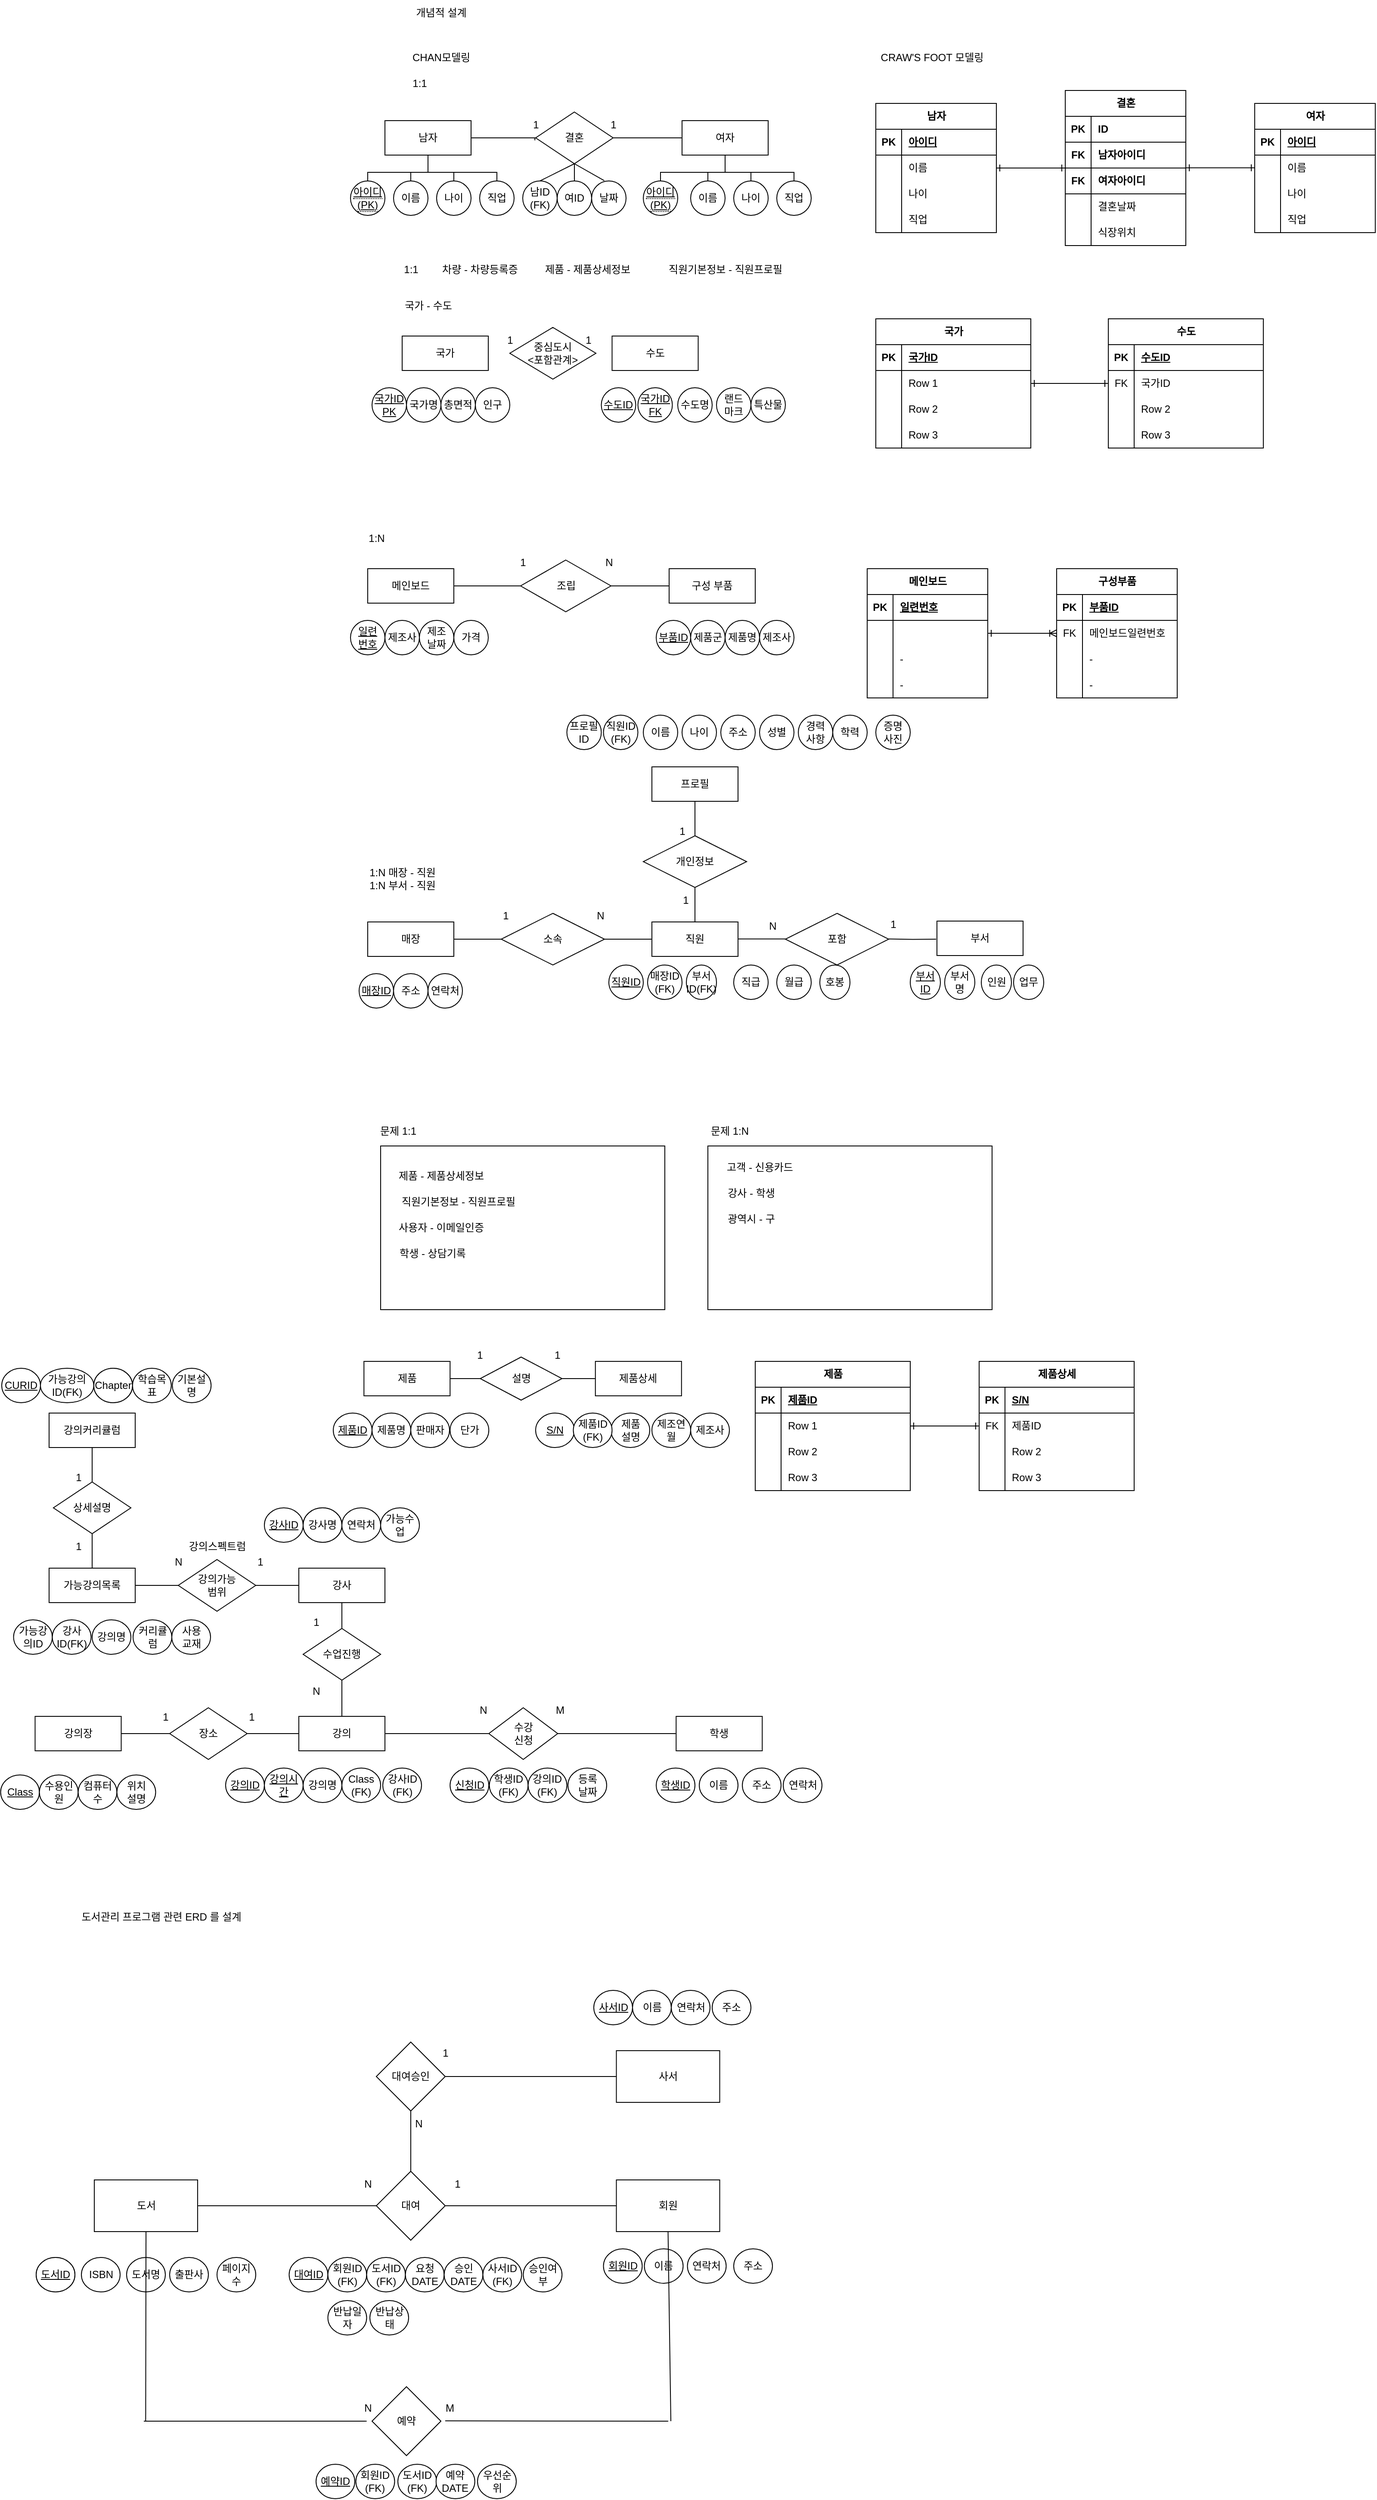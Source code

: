 <mxfile version="26.0.3" pages="4">
  <diagram name="예제" id="2kMVh4AChs_5C903fz1E">
    <mxGraphModel dx="4734" dy="894" grid="1" gridSize="10" guides="1" tooltips="1" connect="1" arrows="1" fold="1" page="1" pageScale="1" pageWidth="3300" pageHeight="4681" math="0" shadow="0">
      <root>
        <mxCell id="0" />
        <mxCell id="1" parent="0" />
        <mxCell id="kg-7mxeYcSGcEFVd8-3E-1" value="CHAN모델링" style="text;html=1;align=center;verticalAlign=middle;resizable=0;points=[];autosize=1;strokeColor=none;fillColor=none;" parent="1" vertex="1">
          <mxGeometry x="40" y="102" width="90" height="30" as="geometry" />
        </mxCell>
        <mxCell id="kg-7mxeYcSGcEFVd8-3E-2" value="CRAW&#39;S FOOT 모델링" style="text;html=1;align=center;verticalAlign=middle;resizable=0;points=[];autosize=1;strokeColor=none;fillColor=none;" parent="1" vertex="1">
          <mxGeometry x="580" y="102" width="150" height="30" as="geometry" />
        </mxCell>
        <mxCell id="kg-7mxeYcSGcEFVd8-3E-3" value="개념적 설계" style="text;html=1;align=center;verticalAlign=middle;resizable=0;points=[];autosize=1;strokeColor=none;fillColor=none;" parent="1" vertex="1">
          <mxGeometry x="40" y="50" width="90" height="30" as="geometry" />
        </mxCell>
        <mxCell id="kg-7mxeYcSGcEFVd8-3E-4" value="1:1" style="text;html=1;align=center;verticalAlign=middle;resizable=0;points=[];autosize=1;strokeColor=none;fillColor=none;" parent="1" vertex="1">
          <mxGeometry x="40" y="132" width="40" height="30" as="geometry" />
        </mxCell>
        <mxCell id="kg-7mxeYcSGcEFVd8-3E-22" value="" style="edgeStyle=orthogonalEdgeStyle;rounded=0;orthogonalLoop=1;jettySize=auto;html=1;endArrow=none;endFill=0;" parent="1" source="kg-7mxeYcSGcEFVd8-3E-5" target="kg-7mxeYcSGcEFVd8-3E-9" edge="1">
          <mxGeometry relative="1" as="geometry" />
        </mxCell>
        <mxCell id="kg-7mxeYcSGcEFVd8-3E-73" value="" style="edgeStyle=orthogonalEdgeStyle;rounded=0;orthogonalLoop=1;jettySize=auto;html=1;entryX=0.471;entryY=1.095;entryDx=0;entryDy=0;entryPerimeter=0;endArrow=none;endFill=0;" parent="1" source="kg-7mxeYcSGcEFVd8-3E-5" target="kg-7mxeYcSGcEFVd8-3E-26" edge="1">
          <mxGeometry relative="1" as="geometry">
            <Array as="points">
              <mxPoint x="194" y="210" />
            </Array>
          </mxGeometry>
        </mxCell>
        <mxCell id="kg-7mxeYcSGcEFVd8-3E-5" value="남자" style="whiteSpace=wrap;html=1;align=center;" parent="1" vertex="1">
          <mxGeometry x="20" y="190" width="100" height="40" as="geometry" />
        </mxCell>
        <mxCell id="kg-7mxeYcSGcEFVd8-3E-6" value="여자" style="whiteSpace=wrap;html=1;align=center;" parent="1" vertex="1">
          <mxGeometry x="365" y="190" width="100" height="40" as="geometry" />
        </mxCell>
        <mxCell id="kg-7mxeYcSGcEFVd8-3E-25" value="" style="edgeStyle=orthogonalEdgeStyle;rounded=0;orthogonalLoop=1;jettySize=auto;html=1;endArrow=none;endFill=0;" parent="1" source="kg-7mxeYcSGcEFVd8-3E-7" target="kg-7mxeYcSGcEFVd8-3E-5" edge="1">
          <mxGeometry relative="1" as="geometry">
            <Array as="points">
              <mxPoint y="250" />
              <mxPoint x="70" y="250" />
            </Array>
          </mxGeometry>
        </mxCell>
        <mxCell id="kg-7mxeYcSGcEFVd8-3E-7" value="&lt;span style=&quot;border-bottom: 1px dotted&quot;&gt;&lt;u&gt;아이디&lt;/u&gt;&lt;/span&gt;&lt;div&gt;&lt;span style=&quot;border-bottom: 1px dotted&quot;&gt;&lt;u&gt;(PK)&lt;/u&gt;&lt;/span&gt;&lt;/div&gt;" style="ellipse;whiteSpace=wrap;html=1;align=center;" parent="1" vertex="1">
          <mxGeometry x="-20" y="260" width="40" height="40" as="geometry" />
        </mxCell>
        <mxCell id="kg-7mxeYcSGcEFVd8-3E-23" value="" style="edgeStyle=orthogonalEdgeStyle;rounded=0;orthogonalLoop=1;jettySize=auto;html=1;endArrow=none;endFill=0;" parent="1" source="kg-7mxeYcSGcEFVd8-3E-8" target="kg-7mxeYcSGcEFVd8-3E-5" edge="1">
          <mxGeometry relative="1" as="geometry">
            <Array as="points">
              <mxPoint x="50" y="250" />
              <mxPoint x="70" y="250" />
            </Array>
          </mxGeometry>
        </mxCell>
        <mxCell id="kg-7mxeYcSGcEFVd8-3E-8" value="이름" style="ellipse;whiteSpace=wrap;html=1;align=center;" parent="1" vertex="1">
          <mxGeometry x="30" y="260" width="40" height="40" as="geometry" />
        </mxCell>
        <mxCell id="kg-7mxeYcSGcEFVd8-3E-9" value="나이" style="ellipse;whiteSpace=wrap;html=1;align=center;" parent="1" vertex="1">
          <mxGeometry x="80" y="260" width="40" height="40" as="geometry" />
        </mxCell>
        <mxCell id="kg-7mxeYcSGcEFVd8-3E-24" value="" style="edgeStyle=orthogonalEdgeStyle;rounded=0;orthogonalLoop=1;jettySize=auto;html=1;endArrow=none;endFill=0;" parent="1" target="kg-7mxeYcSGcEFVd8-3E-5" edge="1">
          <mxGeometry relative="1" as="geometry">
            <mxPoint x="150" y="260" as="sourcePoint" />
            <Array as="points">
              <mxPoint x="150" y="250" />
              <mxPoint x="70" y="250" />
            </Array>
          </mxGeometry>
        </mxCell>
        <mxCell id="kg-7mxeYcSGcEFVd8-3E-10" value="직업" style="ellipse;whiteSpace=wrap;html=1;align=center;" parent="1" vertex="1">
          <mxGeometry x="130" y="260" width="40" height="40" as="geometry" />
        </mxCell>
        <mxCell id="kg-7mxeYcSGcEFVd8-3E-28" value="" style="edgeStyle=orthogonalEdgeStyle;rounded=0;orthogonalLoop=1;jettySize=auto;html=1;endArrow=none;endFill=0;" parent="1" target="kg-7mxeYcSGcEFVd8-3E-6" edge="1">
          <mxGeometry relative="1" as="geometry">
            <mxPoint x="340" y="260" as="sourcePoint" />
            <Array as="points">
              <mxPoint x="340" y="250" />
              <mxPoint x="415" y="250" />
            </Array>
          </mxGeometry>
        </mxCell>
        <mxCell id="kg-7mxeYcSGcEFVd8-3E-15" value="&lt;span style=&quot;border-bottom: 1px dotted&quot;&gt;&lt;u&gt;아이디&lt;br&gt;(PK)&lt;/u&gt;&lt;/span&gt;" style="ellipse;whiteSpace=wrap;html=1;align=center;" parent="1" vertex="1">
          <mxGeometry x="320" y="260" width="40" height="40" as="geometry" />
        </mxCell>
        <mxCell id="kg-7mxeYcSGcEFVd8-3E-29" value="" style="edgeStyle=orthogonalEdgeStyle;rounded=0;orthogonalLoop=1;jettySize=auto;html=1;endArrow=none;endFill=0;" parent="1" source="kg-7mxeYcSGcEFVd8-3E-16" target="kg-7mxeYcSGcEFVd8-3E-6" edge="1">
          <mxGeometry relative="1" as="geometry">
            <Array as="points">
              <mxPoint x="395" y="250" />
              <mxPoint x="415" y="250" />
            </Array>
          </mxGeometry>
        </mxCell>
        <mxCell id="kg-7mxeYcSGcEFVd8-3E-16" value="이름" style="ellipse;whiteSpace=wrap;html=1;align=center;" parent="1" vertex="1">
          <mxGeometry x="375" y="260" width="40" height="40" as="geometry" />
        </mxCell>
        <mxCell id="kg-7mxeYcSGcEFVd8-3E-30" value="" style="edgeStyle=orthogonalEdgeStyle;rounded=0;orthogonalLoop=1;jettySize=auto;html=1;endArrow=none;endFill=0;" parent="1" source="kg-7mxeYcSGcEFVd8-3E-17" target="kg-7mxeYcSGcEFVd8-3E-6" edge="1">
          <mxGeometry relative="1" as="geometry">
            <Array as="points">
              <mxPoint x="445" y="250" />
              <mxPoint x="415" y="250" />
            </Array>
          </mxGeometry>
        </mxCell>
        <mxCell id="kg-7mxeYcSGcEFVd8-3E-17" value="나이" style="ellipse;whiteSpace=wrap;html=1;align=center;" parent="1" vertex="1">
          <mxGeometry x="425" y="260" width="40" height="40" as="geometry" />
        </mxCell>
        <mxCell id="kg-7mxeYcSGcEFVd8-3E-31" value="" style="edgeStyle=orthogonalEdgeStyle;rounded=0;orthogonalLoop=1;jettySize=auto;html=1;endArrow=none;endFill=0;" parent="1" source="kg-7mxeYcSGcEFVd8-3E-18" target="kg-7mxeYcSGcEFVd8-3E-6" edge="1">
          <mxGeometry relative="1" as="geometry">
            <Array as="points">
              <mxPoint x="495" y="250" />
              <mxPoint x="415" y="250" />
            </Array>
          </mxGeometry>
        </mxCell>
        <mxCell id="kg-7mxeYcSGcEFVd8-3E-18" value="직업" style="ellipse;whiteSpace=wrap;html=1;align=center;" parent="1" vertex="1">
          <mxGeometry x="475" y="260" width="40" height="40" as="geometry" />
        </mxCell>
        <mxCell id="kg-7mxeYcSGcEFVd8-3E-21" value="" style="edgeStyle=orthogonalEdgeStyle;rounded=0;orthogonalLoop=1;jettySize=auto;html=1;endArrow=none;endFill=0;" parent="1" source="kg-7mxeYcSGcEFVd8-3E-19" target="kg-7mxeYcSGcEFVd8-3E-6" edge="1">
          <mxGeometry relative="1" as="geometry" />
        </mxCell>
        <mxCell id="kg-7mxeYcSGcEFVd8-3E-19" value="결혼" style="shape=rhombus;perimeter=rhombusPerimeter;whiteSpace=wrap;html=1;align=center;" parent="1" vertex="1">
          <mxGeometry x="195" y="180" width="90" height="60" as="geometry" />
        </mxCell>
        <mxCell id="kg-7mxeYcSGcEFVd8-3E-26" value="1" style="text;html=1;align=center;verticalAlign=middle;resizable=0;points=[];autosize=1;strokeColor=none;fillColor=none;" parent="1" vertex="1">
          <mxGeometry x="180" y="180" width="30" height="30" as="geometry" />
        </mxCell>
        <mxCell id="kg-7mxeYcSGcEFVd8-3E-27" value="1" style="text;html=1;align=center;verticalAlign=middle;resizable=0;points=[];autosize=1;strokeColor=none;fillColor=none;" parent="1" vertex="1">
          <mxGeometry x="270" y="180" width="30" height="30" as="geometry" />
        </mxCell>
        <mxCell id="kg-7mxeYcSGcEFVd8-3E-96" value="" style="edgeStyle=orthogonalEdgeStyle;rounded=0;orthogonalLoop=1;jettySize=auto;html=1;endArrow=ERone;endFill=0;startArrow=ERone;startFill=0;" parent="1" source="kg-7mxeYcSGcEFVd8-3E-32" target="kg-7mxeYcSGcEFVd8-3E-83" edge="1">
          <mxGeometry relative="1" as="geometry" />
        </mxCell>
        <mxCell id="kg-7mxeYcSGcEFVd8-3E-32" value="남자" style="shape=table;startSize=30;container=1;collapsible=1;childLayout=tableLayout;fixedRows=1;rowLines=0;fontStyle=1;align=center;resizeLast=1;html=1;" parent="1" vertex="1">
          <mxGeometry x="590" y="170" width="140" height="150" as="geometry" />
        </mxCell>
        <mxCell id="kg-7mxeYcSGcEFVd8-3E-33" value="" style="shape=tableRow;horizontal=0;startSize=0;swimlaneHead=0;swimlaneBody=0;fillColor=none;collapsible=0;dropTarget=0;points=[[0,0.5],[1,0.5]];portConstraint=eastwest;top=0;left=0;right=0;bottom=1;" parent="kg-7mxeYcSGcEFVd8-3E-32" vertex="1">
          <mxGeometry y="30" width="140" height="30" as="geometry" />
        </mxCell>
        <mxCell id="kg-7mxeYcSGcEFVd8-3E-34" value="PK" style="shape=partialRectangle;connectable=0;fillColor=none;top=0;left=0;bottom=0;right=0;fontStyle=1;overflow=hidden;whiteSpace=wrap;html=1;" parent="kg-7mxeYcSGcEFVd8-3E-33" vertex="1">
          <mxGeometry width="30" height="30" as="geometry">
            <mxRectangle width="30" height="30" as="alternateBounds" />
          </mxGeometry>
        </mxCell>
        <mxCell id="kg-7mxeYcSGcEFVd8-3E-35" value="아이디" style="shape=partialRectangle;connectable=0;fillColor=none;top=0;left=0;bottom=0;right=0;align=left;spacingLeft=6;fontStyle=5;overflow=hidden;whiteSpace=wrap;html=1;" parent="kg-7mxeYcSGcEFVd8-3E-33" vertex="1">
          <mxGeometry x="30" width="110" height="30" as="geometry">
            <mxRectangle width="110" height="30" as="alternateBounds" />
          </mxGeometry>
        </mxCell>
        <mxCell id="kg-7mxeYcSGcEFVd8-3E-36" value="" style="shape=tableRow;horizontal=0;startSize=0;swimlaneHead=0;swimlaneBody=0;fillColor=none;collapsible=0;dropTarget=0;points=[[0,0.5],[1,0.5]];portConstraint=eastwest;top=0;left=0;right=0;bottom=0;" parent="kg-7mxeYcSGcEFVd8-3E-32" vertex="1">
          <mxGeometry y="60" width="140" height="30" as="geometry" />
        </mxCell>
        <mxCell id="kg-7mxeYcSGcEFVd8-3E-37" value="" style="shape=partialRectangle;connectable=0;fillColor=none;top=0;left=0;bottom=0;right=0;editable=1;overflow=hidden;whiteSpace=wrap;html=1;" parent="kg-7mxeYcSGcEFVd8-3E-36" vertex="1">
          <mxGeometry width="30" height="30" as="geometry">
            <mxRectangle width="30" height="30" as="alternateBounds" />
          </mxGeometry>
        </mxCell>
        <mxCell id="kg-7mxeYcSGcEFVd8-3E-38" value="이름" style="shape=partialRectangle;connectable=0;fillColor=none;top=0;left=0;bottom=0;right=0;align=left;spacingLeft=6;overflow=hidden;whiteSpace=wrap;html=1;" parent="kg-7mxeYcSGcEFVd8-3E-36" vertex="1">
          <mxGeometry x="30" width="110" height="30" as="geometry">
            <mxRectangle width="110" height="30" as="alternateBounds" />
          </mxGeometry>
        </mxCell>
        <mxCell id="kg-7mxeYcSGcEFVd8-3E-39" value="" style="shape=tableRow;horizontal=0;startSize=0;swimlaneHead=0;swimlaneBody=0;fillColor=none;collapsible=0;dropTarget=0;points=[[0,0.5],[1,0.5]];portConstraint=eastwest;top=0;left=0;right=0;bottom=0;" parent="kg-7mxeYcSGcEFVd8-3E-32" vertex="1">
          <mxGeometry y="90" width="140" height="30" as="geometry" />
        </mxCell>
        <mxCell id="kg-7mxeYcSGcEFVd8-3E-40" value="" style="shape=partialRectangle;connectable=0;fillColor=none;top=0;left=0;bottom=0;right=0;editable=1;overflow=hidden;whiteSpace=wrap;html=1;" parent="kg-7mxeYcSGcEFVd8-3E-39" vertex="1">
          <mxGeometry width="30" height="30" as="geometry">
            <mxRectangle width="30" height="30" as="alternateBounds" />
          </mxGeometry>
        </mxCell>
        <mxCell id="kg-7mxeYcSGcEFVd8-3E-41" value="나이" style="shape=partialRectangle;connectable=0;fillColor=none;top=0;left=0;bottom=0;right=0;align=left;spacingLeft=6;overflow=hidden;whiteSpace=wrap;html=1;" parent="kg-7mxeYcSGcEFVd8-3E-39" vertex="1">
          <mxGeometry x="30" width="110" height="30" as="geometry">
            <mxRectangle width="110" height="30" as="alternateBounds" />
          </mxGeometry>
        </mxCell>
        <mxCell id="kg-7mxeYcSGcEFVd8-3E-42" value="" style="shape=tableRow;horizontal=0;startSize=0;swimlaneHead=0;swimlaneBody=0;fillColor=none;collapsible=0;dropTarget=0;points=[[0,0.5],[1,0.5]];portConstraint=eastwest;top=0;left=0;right=0;bottom=0;" parent="kg-7mxeYcSGcEFVd8-3E-32" vertex="1">
          <mxGeometry y="120" width="140" height="30" as="geometry" />
        </mxCell>
        <mxCell id="kg-7mxeYcSGcEFVd8-3E-43" value="" style="shape=partialRectangle;connectable=0;fillColor=none;top=0;left=0;bottom=0;right=0;editable=1;overflow=hidden;whiteSpace=wrap;html=1;" parent="kg-7mxeYcSGcEFVd8-3E-42" vertex="1">
          <mxGeometry width="30" height="30" as="geometry">
            <mxRectangle width="30" height="30" as="alternateBounds" />
          </mxGeometry>
        </mxCell>
        <mxCell id="kg-7mxeYcSGcEFVd8-3E-44" value="직업" style="shape=partialRectangle;connectable=0;fillColor=none;top=0;left=0;bottom=0;right=0;align=left;spacingLeft=6;overflow=hidden;whiteSpace=wrap;html=1;" parent="kg-7mxeYcSGcEFVd8-3E-42" vertex="1">
          <mxGeometry x="30" width="110" height="30" as="geometry">
            <mxRectangle width="110" height="30" as="alternateBounds" />
          </mxGeometry>
        </mxCell>
        <mxCell id="kg-7mxeYcSGcEFVd8-3E-58" value="여자" style="shape=table;startSize=30;container=1;collapsible=1;childLayout=tableLayout;fixedRows=1;rowLines=0;fontStyle=1;align=center;resizeLast=1;html=1;" parent="1" vertex="1">
          <mxGeometry x="1030" y="170" width="140" height="150" as="geometry" />
        </mxCell>
        <mxCell id="kg-7mxeYcSGcEFVd8-3E-59" value="" style="shape=tableRow;horizontal=0;startSize=0;swimlaneHead=0;swimlaneBody=0;fillColor=none;collapsible=0;dropTarget=0;points=[[0,0.5],[1,0.5]];portConstraint=eastwest;top=0;left=0;right=0;bottom=1;" parent="kg-7mxeYcSGcEFVd8-3E-58" vertex="1">
          <mxGeometry y="30" width="140" height="30" as="geometry" />
        </mxCell>
        <mxCell id="kg-7mxeYcSGcEFVd8-3E-60" value="PK" style="shape=partialRectangle;connectable=0;fillColor=none;top=0;left=0;bottom=0;right=0;fontStyle=1;overflow=hidden;whiteSpace=wrap;html=1;" parent="kg-7mxeYcSGcEFVd8-3E-59" vertex="1">
          <mxGeometry width="30" height="30" as="geometry">
            <mxRectangle width="30" height="30" as="alternateBounds" />
          </mxGeometry>
        </mxCell>
        <mxCell id="kg-7mxeYcSGcEFVd8-3E-61" value="아이디" style="shape=partialRectangle;connectable=0;fillColor=none;top=0;left=0;bottom=0;right=0;align=left;spacingLeft=6;fontStyle=5;overflow=hidden;whiteSpace=wrap;html=1;" parent="kg-7mxeYcSGcEFVd8-3E-59" vertex="1">
          <mxGeometry x="30" width="110" height="30" as="geometry">
            <mxRectangle width="110" height="30" as="alternateBounds" />
          </mxGeometry>
        </mxCell>
        <mxCell id="kg-7mxeYcSGcEFVd8-3E-62" value="" style="shape=tableRow;horizontal=0;startSize=0;swimlaneHead=0;swimlaneBody=0;fillColor=none;collapsible=0;dropTarget=0;points=[[0,0.5],[1,0.5]];portConstraint=eastwest;top=0;left=0;right=0;bottom=0;" parent="kg-7mxeYcSGcEFVd8-3E-58" vertex="1">
          <mxGeometry y="60" width="140" height="30" as="geometry" />
        </mxCell>
        <mxCell id="kg-7mxeYcSGcEFVd8-3E-63" value="" style="shape=partialRectangle;connectable=0;fillColor=none;top=0;left=0;bottom=0;right=0;editable=1;overflow=hidden;whiteSpace=wrap;html=1;" parent="kg-7mxeYcSGcEFVd8-3E-62" vertex="1">
          <mxGeometry width="30" height="30" as="geometry">
            <mxRectangle width="30" height="30" as="alternateBounds" />
          </mxGeometry>
        </mxCell>
        <mxCell id="kg-7mxeYcSGcEFVd8-3E-64" value="이름" style="shape=partialRectangle;connectable=0;fillColor=none;top=0;left=0;bottom=0;right=0;align=left;spacingLeft=6;overflow=hidden;whiteSpace=wrap;html=1;" parent="kg-7mxeYcSGcEFVd8-3E-62" vertex="1">
          <mxGeometry x="30" width="110" height="30" as="geometry">
            <mxRectangle width="110" height="30" as="alternateBounds" />
          </mxGeometry>
        </mxCell>
        <mxCell id="kg-7mxeYcSGcEFVd8-3E-65" value="" style="shape=tableRow;horizontal=0;startSize=0;swimlaneHead=0;swimlaneBody=0;fillColor=none;collapsible=0;dropTarget=0;points=[[0,0.5],[1,0.5]];portConstraint=eastwest;top=0;left=0;right=0;bottom=0;" parent="kg-7mxeYcSGcEFVd8-3E-58" vertex="1">
          <mxGeometry y="90" width="140" height="30" as="geometry" />
        </mxCell>
        <mxCell id="kg-7mxeYcSGcEFVd8-3E-66" value="" style="shape=partialRectangle;connectable=0;fillColor=none;top=0;left=0;bottom=0;right=0;editable=1;overflow=hidden;whiteSpace=wrap;html=1;" parent="kg-7mxeYcSGcEFVd8-3E-65" vertex="1">
          <mxGeometry width="30" height="30" as="geometry">
            <mxRectangle width="30" height="30" as="alternateBounds" />
          </mxGeometry>
        </mxCell>
        <mxCell id="kg-7mxeYcSGcEFVd8-3E-67" value="나이" style="shape=partialRectangle;connectable=0;fillColor=none;top=0;left=0;bottom=0;right=0;align=left;spacingLeft=6;overflow=hidden;whiteSpace=wrap;html=1;" parent="kg-7mxeYcSGcEFVd8-3E-65" vertex="1">
          <mxGeometry x="30" width="110" height="30" as="geometry">
            <mxRectangle width="110" height="30" as="alternateBounds" />
          </mxGeometry>
        </mxCell>
        <mxCell id="kg-7mxeYcSGcEFVd8-3E-68" value="" style="shape=tableRow;horizontal=0;startSize=0;swimlaneHead=0;swimlaneBody=0;fillColor=none;collapsible=0;dropTarget=0;points=[[0,0.5],[1,0.5]];portConstraint=eastwest;top=0;left=0;right=0;bottom=0;" parent="kg-7mxeYcSGcEFVd8-3E-58" vertex="1">
          <mxGeometry y="120" width="140" height="30" as="geometry" />
        </mxCell>
        <mxCell id="kg-7mxeYcSGcEFVd8-3E-69" value="" style="shape=partialRectangle;connectable=0;fillColor=none;top=0;left=0;bottom=0;right=0;editable=1;overflow=hidden;whiteSpace=wrap;html=1;" parent="kg-7mxeYcSGcEFVd8-3E-68" vertex="1">
          <mxGeometry width="30" height="30" as="geometry">
            <mxRectangle width="30" height="30" as="alternateBounds" />
          </mxGeometry>
        </mxCell>
        <mxCell id="kg-7mxeYcSGcEFVd8-3E-70" value="직업" style="shape=partialRectangle;connectable=0;fillColor=none;top=0;left=0;bottom=0;right=0;align=left;spacingLeft=6;overflow=hidden;whiteSpace=wrap;html=1;" parent="kg-7mxeYcSGcEFVd8-3E-68" vertex="1">
          <mxGeometry x="30" width="110" height="30" as="geometry">
            <mxRectangle width="110" height="30" as="alternateBounds" />
          </mxGeometry>
        </mxCell>
        <mxCell id="kg-7mxeYcSGcEFVd8-3E-76" value="남ID&lt;div&gt;(FK)&lt;/div&gt;" style="ellipse;whiteSpace=wrap;html=1;align=center;" parent="1" vertex="1">
          <mxGeometry x="180" y="260" width="40" height="40" as="geometry" />
        </mxCell>
        <mxCell id="kg-7mxeYcSGcEFVd8-3E-77" value="여ID" style="ellipse;whiteSpace=wrap;html=1;align=center;" parent="1" vertex="1">
          <mxGeometry x="220" y="260" width="40" height="40" as="geometry" />
        </mxCell>
        <mxCell id="kg-7mxeYcSGcEFVd8-3E-78" value="날짜" style="ellipse;whiteSpace=wrap;html=1;align=center;" parent="1" vertex="1">
          <mxGeometry x="260" y="260" width="40" height="40" as="geometry" />
        </mxCell>
        <mxCell id="kg-7mxeYcSGcEFVd8-3E-80" value="" style="endArrow=none;html=1;rounded=0;exitX=0.5;exitY=0;exitDx=0;exitDy=0;" parent="1" source="kg-7mxeYcSGcEFVd8-3E-76" edge="1">
          <mxGeometry width="50" height="50" relative="1" as="geometry">
            <mxPoint x="190" y="290" as="sourcePoint" />
            <mxPoint x="240" y="240" as="targetPoint" />
          </mxGeometry>
        </mxCell>
        <mxCell id="kg-7mxeYcSGcEFVd8-3E-81" value="" style="endArrow=none;html=1;rounded=0;exitX=0.5;exitY=0;exitDx=0;exitDy=0;" parent="1" source="kg-7mxeYcSGcEFVd8-3E-77" edge="1">
          <mxGeometry width="50" height="50" relative="1" as="geometry">
            <mxPoint x="210" y="270" as="sourcePoint" />
            <mxPoint x="240" y="240" as="targetPoint" />
          </mxGeometry>
        </mxCell>
        <mxCell id="kg-7mxeYcSGcEFVd8-3E-82" value="" style="endArrow=none;html=1;rounded=0;exitX=0.368;exitY=-0.007;exitDx=0;exitDy=0;exitPerimeter=0;" parent="1" source="kg-7mxeYcSGcEFVd8-3E-78" edge="1">
          <mxGeometry width="50" height="50" relative="1" as="geometry">
            <mxPoint x="250" y="270" as="sourcePoint" />
            <mxPoint x="240" y="240" as="targetPoint" />
          </mxGeometry>
        </mxCell>
        <mxCell id="kg-7mxeYcSGcEFVd8-3E-83" value="결혼" style="shape=table;startSize=30;container=1;collapsible=1;childLayout=tableLayout;fixedRows=1;rowLines=0;fontStyle=1;align=center;resizeLast=1;html=1;" parent="1" vertex="1">
          <mxGeometry x="810" y="155" width="140" height="180" as="geometry" />
        </mxCell>
        <mxCell id="kg-7mxeYcSGcEFVd8-3E-84" value="" style="shape=tableRow;horizontal=0;startSize=0;swimlaneHead=0;swimlaneBody=0;fillColor=none;collapsible=0;dropTarget=0;points=[[0,0.5],[1,0.5]];portConstraint=eastwest;top=0;left=0;right=0;bottom=1;" parent="kg-7mxeYcSGcEFVd8-3E-83" vertex="1">
          <mxGeometry y="30" width="140" height="30" as="geometry" />
        </mxCell>
        <mxCell id="kg-7mxeYcSGcEFVd8-3E-85" value="PK" style="shape=partialRectangle;connectable=0;fillColor=none;top=0;left=0;bottom=0;right=0;fontStyle=1;overflow=hidden;whiteSpace=wrap;html=1;" parent="kg-7mxeYcSGcEFVd8-3E-84" vertex="1">
          <mxGeometry width="30" height="30" as="geometry">
            <mxRectangle width="30" height="30" as="alternateBounds" />
          </mxGeometry>
        </mxCell>
        <mxCell id="kg-7mxeYcSGcEFVd8-3E-86" value="ID" style="shape=partialRectangle;connectable=0;fillColor=none;top=0;left=0;bottom=0;right=0;align=left;spacingLeft=6;fontStyle=1;overflow=hidden;whiteSpace=wrap;html=1;" parent="kg-7mxeYcSGcEFVd8-3E-84" vertex="1">
          <mxGeometry x="30" width="110" height="30" as="geometry">
            <mxRectangle width="110" height="30" as="alternateBounds" />
          </mxGeometry>
        </mxCell>
        <mxCell id="kg-7mxeYcSGcEFVd8-3E-101" value="" style="shape=tableRow;horizontal=0;startSize=0;swimlaneHead=0;swimlaneBody=0;fillColor=none;collapsible=0;dropTarget=0;points=[[0,0.5],[1,0.5]];portConstraint=eastwest;top=0;left=0;right=0;bottom=1;" parent="kg-7mxeYcSGcEFVd8-3E-83" vertex="1">
          <mxGeometry y="60" width="140" height="30" as="geometry" />
        </mxCell>
        <mxCell id="kg-7mxeYcSGcEFVd8-3E-102" value="FK" style="shape=partialRectangle;connectable=0;fillColor=none;top=0;left=0;bottom=0;right=0;fontStyle=1;overflow=hidden;whiteSpace=wrap;html=1;" parent="kg-7mxeYcSGcEFVd8-3E-101" vertex="1">
          <mxGeometry width="30" height="30" as="geometry">
            <mxRectangle width="30" height="30" as="alternateBounds" />
          </mxGeometry>
        </mxCell>
        <mxCell id="kg-7mxeYcSGcEFVd8-3E-103" value="남자아이디" style="shape=partialRectangle;connectable=0;fillColor=none;top=0;left=0;bottom=0;right=0;align=left;spacingLeft=6;fontStyle=1;overflow=hidden;whiteSpace=wrap;html=1;" parent="kg-7mxeYcSGcEFVd8-3E-101" vertex="1">
          <mxGeometry x="30" width="110" height="30" as="geometry">
            <mxRectangle width="110" height="30" as="alternateBounds" />
          </mxGeometry>
        </mxCell>
        <mxCell id="kg-7mxeYcSGcEFVd8-3E-98" value="" style="shape=tableRow;horizontal=0;startSize=0;swimlaneHead=0;swimlaneBody=0;fillColor=none;collapsible=0;dropTarget=0;points=[[0,0.5],[1,0.5]];portConstraint=eastwest;top=0;left=0;right=0;bottom=1;" parent="kg-7mxeYcSGcEFVd8-3E-83" vertex="1">
          <mxGeometry y="90" width="140" height="30" as="geometry" />
        </mxCell>
        <mxCell id="kg-7mxeYcSGcEFVd8-3E-99" value="FK" style="shape=partialRectangle;connectable=0;fillColor=none;top=0;left=0;bottom=0;right=0;fontStyle=1;overflow=hidden;whiteSpace=wrap;html=1;" parent="kg-7mxeYcSGcEFVd8-3E-98" vertex="1">
          <mxGeometry width="30" height="30" as="geometry">
            <mxRectangle width="30" height="30" as="alternateBounds" />
          </mxGeometry>
        </mxCell>
        <mxCell id="kg-7mxeYcSGcEFVd8-3E-100" value="여자아이디" style="shape=partialRectangle;connectable=0;fillColor=none;top=0;left=0;bottom=0;right=0;align=left;spacingLeft=6;fontStyle=1;overflow=hidden;whiteSpace=wrap;html=1;" parent="kg-7mxeYcSGcEFVd8-3E-98" vertex="1">
          <mxGeometry x="30" width="110" height="30" as="geometry">
            <mxRectangle width="110" height="30" as="alternateBounds" />
          </mxGeometry>
        </mxCell>
        <mxCell id="kg-7mxeYcSGcEFVd8-3E-87" value="" style="shape=tableRow;horizontal=0;startSize=0;swimlaneHead=0;swimlaneBody=0;fillColor=none;collapsible=0;dropTarget=0;points=[[0,0.5],[1,0.5]];portConstraint=eastwest;top=0;left=0;right=0;bottom=0;" parent="kg-7mxeYcSGcEFVd8-3E-83" vertex="1">
          <mxGeometry y="120" width="140" height="30" as="geometry" />
        </mxCell>
        <mxCell id="kg-7mxeYcSGcEFVd8-3E-88" value="" style="shape=partialRectangle;connectable=0;fillColor=none;top=0;left=0;bottom=0;right=0;editable=1;overflow=hidden;whiteSpace=wrap;html=1;" parent="kg-7mxeYcSGcEFVd8-3E-87" vertex="1">
          <mxGeometry width="30" height="30" as="geometry">
            <mxRectangle width="30" height="30" as="alternateBounds" />
          </mxGeometry>
        </mxCell>
        <mxCell id="kg-7mxeYcSGcEFVd8-3E-89" value="결혼날짜" style="shape=partialRectangle;connectable=0;fillColor=none;top=0;left=0;bottom=0;right=0;align=left;spacingLeft=6;overflow=hidden;whiteSpace=wrap;html=1;" parent="kg-7mxeYcSGcEFVd8-3E-87" vertex="1">
          <mxGeometry x="30" width="110" height="30" as="geometry">
            <mxRectangle width="110" height="30" as="alternateBounds" />
          </mxGeometry>
        </mxCell>
        <mxCell id="kg-7mxeYcSGcEFVd8-3E-90" value="" style="shape=tableRow;horizontal=0;startSize=0;swimlaneHead=0;swimlaneBody=0;fillColor=none;collapsible=0;dropTarget=0;points=[[0,0.5],[1,0.5]];portConstraint=eastwest;top=0;left=0;right=0;bottom=0;" parent="kg-7mxeYcSGcEFVd8-3E-83" vertex="1">
          <mxGeometry y="150" width="140" height="30" as="geometry" />
        </mxCell>
        <mxCell id="kg-7mxeYcSGcEFVd8-3E-91" value="" style="shape=partialRectangle;connectable=0;fillColor=none;top=0;left=0;bottom=0;right=0;editable=1;overflow=hidden;whiteSpace=wrap;html=1;" parent="kg-7mxeYcSGcEFVd8-3E-90" vertex="1">
          <mxGeometry width="30" height="30" as="geometry">
            <mxRectangle width="30" height="30" as="alternateBounds" />
          </mxGeometry>
        </mxCell>
        <mxCell id="kg-7mxeYcSGcEFVd8-3E-92" value="식장위치" style="shape=partialRectangle;connectable=0;fillColor=none;top=0;left=0;bottom=0;right=0;align=left;spacingLeft=6;overflow=hidden;whiteSpace=wrap;html=1;" parent="kg-7mxeYcSGcEFVd8-3E-90" vertex="1">
          <mxGeometry x="30" width="110" height="30" as="geometry">
            <mxRectangle width="110" height="30" as="alternateBounds" />
          </mxGeometry>
        </mxCell>
        <mxCell id="kg-7mxeYcSGcEFVd8-3E-97" value="" style="edgeStyle=orthogonalEdgeStyle;rounded=0;orthogonalLoop=1;jettySize=auto;html=1;endArrow=ERone;endFill=0;startArrow=ERone;startFill=0;" parent="1" edge="1">
          <mxGeometry relative="1" as="geometry">
            <mxPoint x="950" y="244.71" as="sourcePoint" />
            <mxPoint x="1030" y="244.71" as="targetPoint" />
          </mxGeometry>
        </mxCell>
        <mxCell id="kg-7mxeYcSGcEFVd8-3E-104" value="1:N" style="text;html=1;align=center;verticalAlign=middle;resizable=0;points=[];autosize=1;strokeColor=none;fillColor=none;" parent="1" vertex="1">
          <mxGeometry x="-10" y="660" width="40" height="30" as="geometry" />
        </mxCell>
        <mxCell id="kg-7mxeYcSGcEFVd8-3E-105" value="메인보드" style="whiteSpace=wrap;html=1;align=center;" parent="1" vertex="1">
          <mxGeometry y="710" width="100" height="40" as="geometry" />
        </mxCell>
        <mxCell id="kg-7mxeYcSGcEFVd8-3E-106" value="구성 부품" style="whiteSpace=wrap;html=1;align=center;" parent="1" vertex="1">
          <mxGeometry x="350" y="710" width="100" height="40" as="geometry" />
        </mxCell>
        <mxCell id="kg-7mxeYcSGcEFVd8-3E-108" value="" style="edgeStyle=orthogonalEdgeStyle;rounded=0;orthogonalLoop=1;jettySize=auto;html=1;endArrow=none;endFill=0;" parent="1" source="kg-7mxeYcSGcEFVd8-3E-107" target="kg-7mxeYcSGcEFVd8-3E-105" edge="1">
          <mxGeometry relative="1" as="geometry" />
        </mxCell>
        <mxCell id="kg-7mxeYcSGcEFVd8-3E-109" value="" style="edgeStyle=orthogonalEdgeStyle;rounded=0;orthogonalLoop=1;jettySize=auto;html=1;endArrow=none;endFill=0;" parent="1" source="kg-7mxeYcSGcEFVd8-3E-107" target="kg-7mxeYcSGcEFVd8-3E-106" edge="1">
          <mxGeometry relative="1" as="geometry" />
        </mxCell>
        <mxCell id="kg-7mxeYcSGcEFVd8-3E-107" value="조립" style="shape=rhombus;perimeter=rhombusPerimeter;whiteSpace=wrap;html=1;align=center;" parent="1" vertex="1">
          <mxGeometry x="177.5" y="700" width="105" height="60" as="geometry" />
        </mxCell>
        <mxCell id="kg-7mxeYcSGcEFVd8-3E-110" value="가격" style="ellipse;whiteSpace=wrap;html=1;align=center;" parent="1" vertex="1">
          <mxGeometry x="100" y="770" width="40" height="40" as="geometry" />
        </mxCell>
        <mxCell id="kg-7mxeYcSGcEFVd8-3E-111" value="제조&lt;div&gt;날짜&lt;/div&gt;" style="ellipse;whiteSpace=wrap;html=1;align=center;" parent="1" vertex="1">
          <mxGeometry x="60" y="770" width="40" height="40" as="geometry" />
        </mxCell>
        <mxCell id="kg-7mxeYcSGcEFVd8-3E-112" value="제조사" style="ellipse;whiteSpace=wrap;html=1;align=center;" parent="1" vertex="1">
          <mxGeometry x="20" y="770" width="40" height="40" as="geometry" />
        </mxCell>
        <mxCell id="kg-7mxeYcSGcEFVd8-3E-113" value="일련&lt;div&gt;번호&lt;/div&gt;" style="ellipse;whiteSpace=wrap;html=1;align=center;fontStyle=4" parent="1" vertex="1">
          <mxGeometry x="-20" y="770" width="40" height="40" as="geometry" />
        </mxCell>
        <mxCell id="kg-7mxeYcSGcEFVd8-3E-114" value="제품군" style="ellipse;whiteSpace=wrap;html=1;align=center;" parent="1" vertex="1">
          <mxGeometry x="375" y="770" width="40" height="40" as="geometry" />
        </mxCell>
        <mxCell id="kg-7mxeYcSGcEFVd8-3E-115" value="제품명" style="ellipse;whiteSpace=wrap;html=1;align=center;" parent="1" vertex="1">
          <mxGeometry x="415" y="770" width="40" height="40" as="geometry" />
        </mxCell>
        <mxCell id="kg-7mxeYcSGcEFVd8-3E-116" value="제조사" style="ellipse;whiteSpace=wrap;html=1;align=center;" parent="1" vertex="1">
          <mxGeometry x="455" y="770" width="40" height="40" as="geometry" />
        </mxCell>
        <mxCell id="kg-7mxeYcSGcEFVd8-3E-118" value="부품ID" style="ellipse;whiteSpace=wrap;html=1;align=center;fontStyle=4" parent="1" vertex="1">
          <mxGeometry x="335" y="770" width="40" height="40" as="geometry" />
        </mxCell>
        <mxCell id="kg-7mxeYcSGcEFVd8-3E-121" value="1" style="text;html=1;align=center;verticalAlign=middle;resizable=0;points=[];autosize=1;strokeColor=none;fillColor=none;" parent="1" vertex="1">
          <mxGeometry x="165" y="688" width="30" height="30" as="geometry" />
        </mxCell>
        <mxCell id="kg-7mxeYcSGcEFVd8-3E-122" value="N" style="text;html=1;align=center;verticalAlign=middle;resizable=0;points=[];autosize=1;strokeColor=none;fillColor=none;" parent="1" vertex="1">
          <mxGeometry x="265" y="688" width="30" height="30" as="geometry" />
        </mxCell>
        <mxCell id="kg-7mxeYcSGcEFVd8-3E-155" value="" style="edgeStyle=orthogonalEdgeStyle;rounded=0;orthogonalLoop=1;jettySize=auto;html=1;endArrow=ERoneToMany;endFill=0;startArrow=ERone;startFill=0;" parent="1" source="kg-7mxeYcSGcEFVd8-3E-123" target="kg-7mxeYcSGcEFVd8-3E-142" edge="1">
          <mxGeometry relative="1" as="geometry" />
        </mxCell>
        <mxCell id="kg-7mxeYcSGcEFVd8-3E-123" value="메인보드" style="shape=table;startSize=30;container=1;collapsible=1;childLayout=tableLayout;fixedRows=1;rowLines=0;fontStyle=1;align=center;resizeLast=1;html=1;" parent="1" vertex="1">
          <mxGeometry x="580" y="710" width="140" height="150" as="geometry" />
        </mxCell>
        <mxCell id="kg-7mxeYcSGcEFVd8-3E-124" value="" style="shape=tableRow;horizontal=0;startSize=0;swimlaneHead=0;swimlaneBody=0;fillColor=none;collapsible=0;dropTarget=0;points=[[0,0.5],[1,0.5]];portConstraint=eastwest;top=0;left=0;right=0;bottom=1;" parent="kg-7mxeYcSGcEFVd8-3E-123" vertex="1">
          <mxGeometry y="30" width="140" height="30" as="geometry" />
        </mxCell>
        <mxCell id="kg-7mxeYcSGcEFVd8-3E-125" value="PK" style="shape=partialRectangle;connectable=0;fillColor=none;top=0;left=0;bottom=0;right=0;fontStyle=1;overflow=hidden;whiteSpace=wrap;html=1;" parent="kg-7mxeYcSGcEFVd8-3E-124" vertex="1">
          <mxGeometry width="30" height="30" as="geometry">
            <mxRectangle width="30" height="30" as="alternateBounds" />
          </mxGeometry>
        </mxCell>
        <mxCell id="kg-7mxeYcSGcEFVd8-3E-126" value="일련번호" style="shape=partialRectangle;connectable=0;fillColor=none;top=0;left=0;bottom=0;right=0;align=left;spacingLeft=6;fontStyle=5;overflow=hidden;whiteSpace=wrap;html=1;" parent="kg-7mxeYcSGcEFVd8-3E-124" vertex="1">
          <mxGeometry x="30" width="110" height="30" as="geometry">
            <mxRectangle width="110" height="30" as="alternateBounds" />
          </mxGeometry>
        </mxCell>
        <mxCell id="kg-7mxeYcSGcEFVd8-3E-127" value="" style="shape=tableRow;horizontal=0;startSize=0;swimlaneHead=0;swimlaneBody=0;fillColor=none;collapsible=0;dropTarget=0;points=[[0,0.5],[1,0.5]];portConstraint=eastwest;top=0;left=0;right=0;bottom=0;" parent="kg-7mxeYcSGcEFVd8-3E-123" vertex="1">
          <mxGeometry y="60" width="140" height="30" as="geometry" />
        </mxCell>
        <mxCell id="kg-7mxeYcSGcEFVd8-3E-128" value="" style="shape=partialRectangle;connectable=0;fillColor=none;top=0;left=0;bottom=0;right=0;editable=1;overflow=hidden;whiteSpace=wrap;html=1;" parent="kg-7mxeYcSGcEFVd8-3E-127" vertex="1">
          <mxGeometry width="30" height="30" as="geometry">
            <mxRectangle width="30" height="30" as="alternateBounds" />
          </mxGeometry>
        </mxCell>
        <mxCell id="kg-7mxeYcSGcEFVd8-3E-129" value="" style="shape=partialRectangle;connectable=0;fillColor=none;top=0;left=0;bottom=0;right=0;align=left;spacingLeft=6;overflow=hidden;whiteSpace=wrap;html=1;" parent="kg-7mxeYcSGcEFVd8-3E-127" vertex="1">
          <mxGeometry x="30" width="110" height="30" as="geometry">
            <mxRectangle width="110" height="30" as="alternateBounds" />
          </mxGeometry>
        </mxCell>
        <mxCell id="kg-7mxeYcSGcEFVd8-3E-130" value="" style="shape=tableRow;horizontal=0;startSize=0;swimlaneHead=0;swimlaneBody=0;fillColor=none;collapsible=0;dropTarget=0;points=[[0,0.5],[1,0.5]];portConstraint=eastwest;top=0;left=0;right=0;bottom=0;" parent="kg-7mxeYcSGcEFVd8-3E-123" vertex="1">
          <mxGeometry y="90" width="140" height="30" as="geometry" />
        </mxCell>
        <mxCell id="kg-7mxeYcSGcEFVd8-3E-131" value="" style="shape=partialRectangle;connectable=0;fillColor=none;top=0;left=0;bottom=0;right=0;editable=1;overflow=hidden;whiteSpace=wrap;html=1;" parent="kg-7mxeYcSGcEFVd8-3E-130" vertex="1">
          <mxGeometry width="30" height="30" as="geometry">
            <mxRectangle width="30" height="30" as="alternateBounds" />
          </mxGeometry>
        </mxCell>
        <mxCell id="kg-7mxeYcSGcEFVd8-3E-132" value="-" style="shape=partialRectangle;connectable=0;fillColor=none;top=0;left=0;bottom=0;right=0;align=left;spacingLeft=6;overflow=hidden;whiteSpace=wrap;html=1;" parent="kg-7mxeYcSGcEFVd8-3E-130" vertex="1">
          <mxGeometry x="30" width="110" height="30" as="geometry">
            <mxRectangle width="110" height="30" as="alternateBounds" />
          </mxGeometry>
        </mxCell>
        <mxCell id="kg-7mxeYcSGcEFVd8-3E-133" value="" style="shape=tableRow;horizontal=0;startSize=0;swimlaneHead=0;swimlaneBody=0;fillColor=none;collapsible=0;dropTarget=0;points=[[0,0.5],[1,0.5]];portConstraint=eastwest;top=0;left=0;right=0;bottom=0;" parent="kg-7mxeYcSGcEFVd8-3E-123" vertex="1">
          <mxGeometry y="120" width="140" height="30" as="geometry" />
        </mxCell>
        <mxCell id="kg-7mxeYcSGcEFVd8-3E-134" value="" style="shape=partialRectangle;connectable=0;fillColor=none;top=0;left=0;bottom=0;right=0;editable=1;overflow=hidden;whiteSpace=wrap;html=1;" parent="kg-7mxeYcSGcEFVd8-3E-133" vertex="1">
          <mxGeometry width="30" height="30" as="geometry">
            <mxRectangle width="30" height="30" as="alternateBounds" />
          </mxGeometry>
        </mxCell>
        <mxCell id="kg-7mxeYcSGcEFVd8-3E-135" value="-" style="shape=partialRectangle;connectable=0;fillColor=none;top=0;left=0;bottom=0;right=0;align=left;spacingLeft=6;overflow=hidden;whiteSpace=wrap;html=1;" parent="kg-7mxeYcSGcEFVd8-3E-133" vertex="1">
          <mxGeometry x="30" width="110" height="30" as="geometry">
            <mxRectangle width="110" height="30" as="alternateBounds" />
          </mxGeometry>
        </mxCell>
        <mxCell id="kg-7mxeYcSGcEFVd8-3E-142" value="구성부품" style="shape=table;startSize=30;container=1;collapsible=1;childLayout=tableLayout;fixedRows=1;rowLines=0;fontStyle=1;align=center;resizeLast=1;html=1;" parent="1" vertex="1">
          <mxGeometry x="800" y="710" width="140" height="150" as="geometry" />
        </mxCell>
        <mxCell id="kg-7mxeYcSGcEFVd8-3E-143" value="" style="shape=tableRow;horizontal=0;startSize=0;swimlaneHead=0;swimlaneBody=0;fillColor=none;collapsible=0;dropTarget=0;points=[[0,0.5],[1,0.5]];portConstraint=eastwest;top=0;left=0;right=0;bottom=1;" parent="kg-7mxeYcSGcEFVd8-3E-142" vertex="1">
          <mxGeometry y="30" width="140" height="30" as="geometry" />
        </mxCell>
        <mxCell id="kg-7mxeYcSGcEFVd8-3E-144" value="PK" style="shape=partialRectangle;connectable=0;fillColor=none;top=0;left=0;bottom=0;right=0;fontStyle=1;overflow=hidden;whiteSpace=wrap;html=1;" parent="kg-7mxeYcSGcEFVd8-3E-143" vertex="1">
          <mxGeometry width="30" height="30" as="geometry">
            <mxRectangle width="30" height="30" as="alternateBounds" />
          </mxGeometry>
        </mxCell>
        <mxCell id="kg-7mxeYcSGcEFVd8-3E-145" value="부품ID" style="shape=partialRectangle;connectable=0;fillColor=none;top=0;left=0;bottom=0;right=0;align=left;spacingLeft=6;fontStyle=5;overflow=hidden;whiteSpace=wrap;html=1;" parent="kg-7mxeYcSGcEFVd8-3E-143" vertex="1">
          <mxGeometry x="30" width="110" height="30" as="geometry">
            <mxRectangle width="110" height="30" as="alternateBounds" />
          </mxGeometry>
        </mxCell>
        <mxCell id="kg-7mxeYcSGcEFVd8-3E-146" value="" style="shape=tableRow;horizontal=0;startSize=0;swimlaneHead=0;swimlaneBody=0;fillColor=none;collapsible=0;dropTarget=0;points=[[0,0.5],[1,0.5]];portConstraint=eastwest;top=0;left=0;right=0;bottom=0;" parent="kg-7mxeYcSGcEFVd8-3E-142" vertex="1">
          <mxGeometry y="60" width="140" height="30" as="geometry" />
        </mxCell>
        <mxCell id="kg-7mxeYcSGcEFVd8-3E-147" value="FK" style="shape=partialRectangle;connectable=0;fillColor=none;top=0;left=0;bottom=0;right=0;editable=1;overflow=hidden;whiteSpace=wrap;html=1;" parent="kg-7mxeYcSGcEFVd8-3E-146" vertex="1">
          <mxGeometry width="30" height="30" as="geometry">
            <mxRectangle width="30" height="30" as="alternateBounds" />
          </mxGeometry>
        </mxCell>
        <mxCell id="kg-7mxeYcSGcEFVd8-3E-148" value="메인보드일련번호" style="shape=partialRectangle;connectable=0;fillColor=none;top=0;left=0;bottom=0;right=0;align=left;spacingLeft=6;overflow=hidden;whiteSpace=wrap;html=1;" parent="kg-7mxeYcSGcEFVd8-3E-146" vertex="1">
          <mxGeometry x="30" width="110" height="30" as="geometry">
            <mxRectangle width="110" height="30" as="alternateBounds" />
          </mxGeometry>
        </mxCell>
        <mxCell id="kg-7mxeYcSGcEFVd8-3E-149" value="" style="shape=tableRow;horizontal=0;startSize=0;swimlaneHead=0;swimlaneBody=0;fillColor=none;collapsible=0;dropTarget=0;points=[[0,0.5],[1,0.5]];portConstraint=eastwest;top=0;left=0;right=0;bottom=0;" parent="kg-7mxeYcSGcEFVd8-3E-142" vertex="1">
          <mxGeometry y="90" width="140" height="30" as="geometry" />
        </mxCell>
        <mxCell id="kg-7mxeYcSGcEFVd8-3E-150" value="" style="shape=partialRectangle;connectable=0;fillColor=none;top=0;left=0;bottom=0;right=0;editable=1;overflow=hidden;whiteSpace=wrap;html=1;" parent="kg-7mxeYcSGcEFVd8-3E-149" vertex="1">
          <mxGeometry width="30" height="30" as="geometry">
            <mxRectangle width="30" height="30" as="alternateBounds" />
          </mxGeometry>
        </mxCell>
        <mxCell id="kg-7mxeYcSGcEFVd8-3E-151" value="-" style="shape=partialRectangle;connectable=0;fillColor=none;top=0;left=0;bottom=0;right=0;align=left;spacingLeft=6;overflow=hidden;whiteSpace=wrap;html=1;" parent="kg-7mxeYcSGcEFVd8-3E-149" vertex="1">
          <mxGeometry x="30" width="110" height="30" as="geometry">
            <mxRectangle width="110" height="30" as="alternateBounds" />
          </mxGeometry>
        </mxCell>
        <mxCell id="kg-7mxeYcSGcEFVd8-3E-152" value="" style="shape=tableRow;horizontal=0;startSize=0;swimlaneHead=0;swimlaneBody=0;fillColor=none;collapsible=0;dropTarget=0;points=[[0,0.5],[1,0.5]];portConstraint=eastwest;top=0;left=0;right=0;bottom=0;" parent="kg-7mxeYcSGcEFVd8-3E-142" vertex="1">
          <mxGeometry y="120" width="140" height="30" as="geometry" />
        </mxCell>
        <mxCell id="kg-7mxeYcSGcEFVd8-3E-153" value="" style="shape=partialRectangle;connectable=0;fillColor=none;top=0;left=0;bottom=0;right=0;editable=1;overflow=hidden;whiteSpace=wrap;html=1;" parent="kg-7mxeYcSGcEFVd8-3E-152" vertex="1">
          <mxGeometry width="30" height="30" as="geometry">
            <mxRectangle width="30" height="30" as="alternateBounds" />
          </mxGeometry>
        </mxCell>
        <mxCell id="kg-7mxeYcSGcEFVd8-3E-154" value="-" style="shape=partialRectangle;connectable=0;fillColor=none;top=0;left=0;bottom=0;right=0;align=left;spacingLeft=6;overflow=hidden;whiteSpace=wrap;html=1;" parent="kg-7mxeYcSGcEFVd8-3E-152" vertex="1">
          <mxGeometry x="30" width="110" height="30" as="geometry">
            <mxRectangle width="110" height="30" as="alternateBounds" />
          </mxGeometry>
        </mxCell>
        <mxCell id="kg-7mxeYcSGcEFVd8-3E-156" value="1:1" style="text;html=1;align=center;verticalAlign=middle;resizable=0;points=[];autosize=1;strokeColor=none;fillColor=none;" parent="1" vertex="1">
          <mxGeometry x="30" y="348" width="40" height="30" as="geometry" />
        </mxCell>
        <mxCell id="kg-7mxeYcSGcEFVd8-3E-157" value="차량 - 차량등록증" style="text;html=1;align=center;verticalAlign=middle;resizable=0;points=[];autosize=1;strokeColor=none;fillColor=none;" parent="1" vertex="1">
          <mxGeometry x="70" y="348" width="120" height="30" as="geometry" />
        </mxCell>
        <mxCell id="kg-7mxeYcSGcEFVd8-3E-158" value="국가 - 수도" style="text;html=1;align=center;verticalAlign=middle;resizable=0;points=[];autosize=1;strokeColor=none;fillColor=none;" parent="1" vertex="1">
          <mxGeometry x="30" y="390" width="80" height="30" as="geometry" />
        </mxCell>
        <mxCell id="kg-7mxeYcSGcEFVd8-3E-159" value="제품 - 제품상세정보" style="text;html=1;align=center;verticalAlign=middle;resizable=0;points=[];autosize=1;strokeColor=none;fillColor=none;" parent="1" vertex="1">
          <mxGeometry x="190" y="348" width="130" height="30" as="geometry" />
        </mxCell>
        <mxCell id="kg-7mxeYcSGcEFVd8-3E-160" value="국가" style="whiteSpace=wrap;html=1;align=center;" parent="1" vertex="1">
          <mxGeometry x="40" y="440" width="100" height="40" as="geometry" />
        </mxCell>
        <mxCell id="kg-7mxeYcSGcEFVd8-3E-161" value="국가명" style="ellipse;whiteSpace=wrap;html=1;align=center;" parent="1" vertex="1">
          <mxGeometry x="45" y="500" width="40" height="40" as="geometry" />
        </mxCell>
        <mxCell id="kg-7mxeYcSGcEFVd8-3E-163" value="수도" style="whiteSpace=wrap;html=1;align=center;" parent="1" vertex="1">
          <mxGeometry x="283.75" y="440" width="100" height="40" as="geometry" />
        </mxCell>
        <mxCell id="kg-7mxeYcSGcEFVd8-3E-164" value="총면적" style="ellipse;whiteSpace=wrap;html=1;align=center;" parent="1" vertex="1">
          <mxGeometry x="85" y="500" width="40" height="40" as="geometry" />
        </mxCell>
        <mxCell id="kg-7mxeYcSGcEFVd8-3E-165" value="인구" style="ellipse;whiteSpace=wrap;html=1;align=center;" parent="1" vertex="1">
          <mxGeometry x="125" y="500" width="40" height="40" as="geometry" />
        </mxCell>
        <mxCell id="kg-7mxeYcSGcEFVd8-3E-166" value="수도명" style="ellipse;whiteSpace=wrap;html=1;align=center;" parent="1" vertex="1">
          <mxGeometry x="360" y="500" width="40" height="40" as="geometry" />
        </mxCell>
        <mxCell id="kg-7mxeYcSGcEFVd8-3E-167" value="랜드&lt;div&gt;마크&lt;/div&gt;" style="ellipse;whiteSpace=wrap;html=1;align=center;" parent="1" vertex="1">
          <mxGeometry x="405" y="500" width="40" height="40" as="geometry" />
        </mxCell>
        <mxCell id="kg-7mxeYcSGcEFVd8-3E-168" value="특산물" style="ellipse;whiteSpace=wrap;html=1;align=center;" parent="1" vertex="1">
          <mxGeometry x="445" y="500" width="40" height="40" as="geometry" />
        </mxCell>
        <mxCell id="kg-7mxeYcSGcEFVd8-3E-169" value="수도ID" style="ellipse;whiteSpace=wrap;html=1;align=center;fontStyle=4" parent="1" vertex="1">
          <mxGeometry x="271.25" y="500" width="40" height="40" as="geometry" />
        </mxCell>
        <mxCell id="kg-7mxeYcSGcEFVd8-3E-170" value="국가ID&lt;br&gt;PK" style="ellipse;whiteSpace=wrap;html=1;align=center;fontStyle=4" parent="1" vertex="1">
          <mxGeometry x="5" y="500" width="40" height="40" as="geometry" />
        </mxCell>
        <mxCell id="kg-7mxeYcSGcEFVd8-3E-171" value="중심도시&lt;div&gt;&amp;lt;포함관계&amp;gt;&lt;/div&gt;" style="shape=rhombus;perimeter=rhombusPerimeter;whiteSpace=wrap;html=1;align=center;" parent="1" vertex="1">
          <mxGeometry x="165" y="430" width="100" height="60" as="geometry" />
        </mxCell>
        <mxCell id="kg-7mxeYcSGcEFVd8-3E-172" value="1" style="text;html=1;align=center;verticalAlign=middle;resizable=0;points=[];autosize=1;strokeColor=none;fillColor=none;" parent="1" vertex="1">
          <mxGeometry x="150" y="430" width="30" height="30" as="geometry" />
        </mxCell>
        <mxCell id="kg-7mxeYcSGcEFVd8-3E-173" value="1" style="text;html=1;align=center;verticalAlign=middle;resizable=0;points=[];autosize=1;strokeColor=none;fillColor=none;" parent="1" vertex="1">
          <mxGeometry x="241.25" y="430" width="30" height="30" as="geometry" />
        </mxCell>
        <mxCell id="kg-7mxeYcSGcEFVd8-3E-174" value="국가ID&lt;div&gt;FK&lt;/div&gt;" style="ellipse;whiteSpace=wrap;html=1;align=center;fontStyle=4" parent="1" vertex="1">
          <mxGeometry x="313.75" y="500" width="40" height="40" as="geometry" />
        </mxCell>
        <mxCell id="kg-7mxeYcSGcEFVd8-3E-201" value="" style="edgeStyle=orthogonalEdgeStyle;rounded=0;orthogonalLoop=1;jettySize=auto;html=1;endArrow=ERone;endFill=0;startArrow=ERone;startFill=0;" parent="1" source="kg-7mxeYcSGcEFVd8-3E-175" target="kg-7mxeYcSGcEFVd8-3E-188" edge="1">
          <mxGeometry relative="1" as="geometry" />
        </mxCell>
        <mxCell id="kg-7mxeYcSGcEFVd8-3E-175" value="국가" style="shape=table;startSize=30;container=1;collapsible=1;childLayout=tableLayout;fixedRows=1;rowLines=0;fontStyle=1;align=center;resizeLast=1;html=1;" parent="1" vertex="1">
          <mxGeometry x="590" y="420" width="180" height="150" as="geometry" />
        </mxCell>
        <mxCell id="kg-7mxeYcSGcEFVd8-3E-176" value="" style="shape=tableRow;horizontal=0;startSize=0;swimlaneHead=0;swimlaneBody=0;fillColor=none;collapsible=0;dropTarget=0;points=[[0,0.5],[1,0.5]];portConstraint=eastwest;top=0;left=0;right=0;bottom=1;" parent="kg-7mxeYcSGcEFVd8-3E-175" vertex="1">
          <mxGeometry y="30" width="180" height="30" as="geometry" />
        </mxCell>
        <mxCell id="kg-7mxeYcSGcEFVd8-3E-177" value="PK" style="shape=partialRectangle;connectable=0;fillColor=none;top=0;left=0;bottom=0;right=0;fontStyle=1;overflow=hidden;whiteSpace=wrap;html=1;" parent="kg-7mxeYcSGcEFVd8-3E-176" vertex="1">
          <mxGeometry width="30" height="30" as="geometry">
            <mxRectangle width="30" height="30" as="alternateBounds" />
          </mxGeometry>
        </mxCell>
        <mxCell id="kg-7mxeYcSGcEFVd8-3E-178" value="국가ID" style="shape=partialRectangle;connectable=0;fillColor=none;top=0;left=0;bottom=0;right=0;align=left;spacingLeft=6;fontStyle=5;overflow=hidden;whiteSpace=wrap;html=1;" parent="kg-7mxeYcSGcEFVd8-3E-176" vertex="1">
          <mxGeometry x="30" width="150" height="30" as="geometry">
            <mxRectangle width="150" height="30" as="alternateBounds" />
          </mxGeometry>
        </mxCell>
        <mxCell id="kg-7mxeYcSGcEFVd8-3E-179" value="" style="shape=tableRow;horizontal=0;startSize=0;swimlaneHead=0;swimlaneBody=0;fillColor=none;collapsible=0;dropTarget=0;points=[[0,0.5],[1,0.5]];portConstraint=eastwest;top=0;left=0;right=0;bottom=0;" parent="kg-7mxeYcSGcEFVd8-3E-175" vertex="1">
          <mxGeometry y="60" width="180" height="30" as="geometry" />
        </mxCell>
        <mxCell id="kg-7mxeYcSGcEFVd8-3E-180" value="" style="shape=partialRectangle;connectable=0;fillColor=none;top=0;left=0;bottom=0;right=0;editable=1;overflow=hidden;whiteSpace=wrap;html=1;" parent="kg-7mxeYcSGcEFVd8-3E-179" vertex="1">
          <mxGeometry width="30" height="30" as="geometry">
            <mxRectangle width="30" height="30" as="alternateBounds" />
          </mxGeometry>
        </mxCell>
        <mxCell id="kg-7mxeYcSGcEFVd8-3E-181" value="Row 1" style="shape=partialRectangle;connectable=0;fillColor=none;top=0;left=0;bottom=0;right=0;align=left;spacingLeft=6;overflow=hidden;whiteSpace=wrap;html=1;" parent="kg-7mxeYcSGcEFVd8-3E-179" vertex="1">
          <mxGeometry x="30" width="150" height="30" as="geometry">
            <mxRectangle width="150" height="30" as="alternateBounds" />
          </mxGeometry>
        </mxCell>
        <mxCell id="kg-7mxeYcSGcEFVd8-3E-182" value="" style="shape=tableRow;horizontal=0;startSize=0;swimlaneHead=0;swimlaneBody=0;fillColor=none;collapsible=0;dropTarget=0;points=[[0,0.5],[1,0.5]];portConstraint=eastwest;top=0;left=0;right=0;bottom=0;" parent="kg-7mxeYcSGcEFVd8-3E-175" vertex="1">
          <mxGeometry y="90" width="180" height="30" as="geometry" />
        </mxCell>
        <mxCell id="kg-7mxeYcSGcEFVd8-3E-183" value="" style="shape=partialRectangle;connectable=0;fillColor=none;top=0;left=0;bottom=0;right=0;editable=1;overflow=hidden;whiteSpace=wrap;html=1;" parent="kg-7mxeYcSGcEFVd8-3E-182" vertex="1">
          <mxGeometry width="30" height="30" as="geometry">
            <mxRectangle width="30" height="30" as="alternateBounds" />
          </mxGeometry>
        </mxCell>
        <mxCell id="kg-7mxeYcSGcEFVd8-3E-184" value="Row 2" style="shape=partialRectangle;connectable=0;fillColor=none;top=0;left=0;bottom=0;right=0;align=left;spacingLeft=6;overflow=hidden;whiteSpace=wrap;html=1;" parent="kg-7mxeYcSGcEFVd8-3E-182" vertex="1">
          <mxGeometry x="30" width="150" height="30" as="geometry">
            <mxRectangle width="150" height="30" as="alternateBounds" />
          </mxGeometry>
        </mxCell>
        <mxCell id="kg-7mxeYcSGcEFVd8-3E-185" value="" style="shape=tableRow;horizontal=0;startSize=0;swimlaneHead=0;swimlaneBody=0;fillColor=none;collapsible=0;dropTarget=0;points=[[0,0.5],[1,0.5]];portConstraint=eastwest;top=0;left=0;right=0;bottom=0;" parent="kg-7mxeYcSGcEFVd8-3E-175" vertex="1">
          <mxGeometry y="120" width="180" height="30" as="geometry" />
        </mxCell>
        <mxCell id="kg-7mxeYcSGcEFVd8-3E-186" value="" style="shape=partialRectangle;connectable=0;fillColor=none;top=0;left=0;bottom=0;right=0;editable=1;overflow=hidden;whiteSpace=wrap;html=1;" parent="kg-7mxeYcSGcEFVd8-3E-185" vertex="1">
          <mxGeometry width="30" height="30" as="geometry">
            <mxRectangle width="30" height="30" as="alternateBounds" />
          </mxGeometry>
        </mxCell>
        <mxCell id="kg-7mxeYcSGcEFVd8-3E-187" value="Row 3" style="shape=partialRectangle;connectable=0;fillColor=none;top=0;left=0;bottom=0;right=0;align=left;spacingLeft=6;overflow=hidden;whiteSpace=wrap;html=1;" parent="kg-7mxeYcSGcEFVd8-3E-185" vertex="1">
          <mxGeometry x="30" width="150" height="30" as="geometry">
            <mxRectangle width="150" height="30" as="alternateBounds" />
          </mxGeometry>
        </mxCell>
        <mxCell id="kg-7mxeYcSGcEFVd8-3E-188" value="수도" style="shape=table;startSize=30;container=1;collapsible=1;childLayout=tableLayout;fixedRows=1;rowLines=0;fontStyle=1;align=center;resizeLast=1;html=1;" parent="1" vertex="1">
          <mxGeometry x="860" y="420" width="180" height="150" as="geometry" />
        </mxCell>
        <mxCell id="kg-7mxeYcSGcEFVd8-3E-189" value="" style="shape=tableRow;horizontal=0;startSize=0;swimlaneHead=0;swimlaneBody=0;fillColor=none;collapsible=0;dropTarget=0;points=[[0,0.5],[1,0.5]];portConstraint=eastwest;top=0;left=0;right=0;bottom=1;" parent="kg-7mxeYcSGcEFVd8-3E-188" vertex="1">
          <mxGeometry y="30" width="180" height="30" as="geometry" />
        </mxCell>
        <mxCell id="kg-7mxeYcSGcEFVd8-3E-190" value="PK" style="shape=partialRectangle;connectable=0;fillColor=none;top=0;left=0;bottom=0;right=0;fontStyle=1;overflow=hidden;whiteSpace=wrap;html=1;" parent="kg-7mxeYcSGcEFVd8-3E-189" vertex="1">
          <mxGeometry width="30" height="30" as="geometry">
            <mxRectangle width="30" height="30" as="alternateBounds" />
          </mxGeometry>
        </mxCell>
        <mxCell id="kg-7mxeYcSGcEFVd8-3E-191" value="수도ID" style="shape=partialRectangle;connectable=0;fillColor=none;top=0;left=0;bottom=0;right=0;align=left;spacingLeft=6;fontStyle=5;overflow=hidden;whiteSpace=wrap;html=1;" parent="kg-7mxeYcSGcEFVd8-3E-189" vertex="1">
          <mxGeometry x="30" width="150" height="30" as="geometry">
            <mxRectangle width="150" height="30" as="alternateBounds" />
          </mxGeometry>
        </mxCell>
        <mxCell id="kg-7mxeYcSGcEFVd8-3E-192" value="" style="shape=tableRow;horizontal=0;startSize=0;swimlaneHead=0;swimlaneBody=0;fillColor=none;collapsible=0;dropTarget=0;points=[[0,0.5],[1,0.5]];portConstraint=eastwest;top=0;left=0;right=0;bottom=0;" parent="kg-7mxeYcSGcEFVd8-3E-188" vertex="1">
          <mxGeometry y="60" width="180" height="30" as="geometry" />
        </mxCell>
        <mxCell id="kg-7mxeYcSGcEFVd8-3E-193" value="FK" style="shape=partialRectangle;connectable=0;fillColor=none;top=0;left=0;bottom=0;right=0;editable=1;overflow=hidden;whiteSpace=wrap;html=1;" parent="kg-7mxeYcSGcEFVd8-3E-192" vertex="1">
          <mxGeometry width="30" height="30" as="geometry">
            <mxRectangle width="30" height="30" as="alternateBounds" />
          </mxGeometry>
        </mxCell>
        <mxCell id="kg-7mxeYcSGcEFVd8-3E-194" value="국가ID" style="shape=partialRectangle;connectable=0;fillColor=none;top=0;left=0;bottom=0;right=0;align=left;spacingLeft=6;overflow=hidden;whiteSpace=wrap;html=1;" parent="kg-7mxeYcSGcEFVd8-3E-192" vertex="1">
          <mxGeometry x="30" width="150" height="30" as="geometry">
            <mxRectangle width="150" height="30" as="alternateBounds" />
          </mxGeometry>
        </mxCell>
        <mxCell id="kg-7mxeYcSGcEFVd8-3E-195" value="" style="shape=tableRow;horizontal=0;startSize=0;swimlaneHead=0;swimlaneBody=0;fillColor=none;collapsible=0;dropTarget=0;points=[[0,0.5],[1,0.5]];portConstraint=eastwest;top=0;left=0;right=0;bottom=0;" parent="kg-7mxeYcSGcEFVd8-3E-188" vertex="1">
          <mxGeometry y="90" width="180" height="30" as="geometry" />
        </mxCell>
        <mxCell id="kg-7mxeYcSGcEFVd8-3E-196" value="" style="shape=partialRectangle;connectable=0;fillColor=none;top=0;left=0;bottom=0;right=0;editable=1;overflow=hidden;whiteSpace=wrap;html=1;" parent="kg-7mxeYcSGcEFVd8-3E-195" vertex="1">
          <mxGeometry width="30" height="30" as="geometry">
            <mxRectangle width="30" height="30" as="alternateBounds" />
          </mxGeometry>
        </mxCell>
        <mxCell id="kg-7mxeYcSGcEFVd8-3E-197" value="Row 2" style="shape=partialRectangle;connectable=0;fillColor=none;top=0;left=0;bottom=0;right=0;align=left;spacingLeft=6;overflow=hidden;whiteSpace=wrap;html=1;" parent="kg-7mxeYcSGcEFVd8-3E-195" vertex="1">
          <mxGeometry x="30" width="150" height="30" as="geometry">
            <mxRectangle width="150" height="30" as="alternateBounds" />
          </mxGeometry>
        </mxCell>
        <mxCell id="kg-7mxeYcSGcEFVd8-3E-198" value="" style="shape=tableRow;horizontal=0;startSize=0;swimlaneHead=0;swimlaneBody=0;fillColor=none;collapsible=0;dropTarget=0;points=[[0,0.5],[1,0.5]];portConstraint=eastwest;top=0;left=0;right=0;bottom=0;" parent="kg-7mxeYcSGcEFVd8-3E-188" vertex="1">
          <mxGeometry y="120" width="180" height="30" as="geometry" />
        </mxCell>
        <mxCell id="kg-7mxeYcSGcEFVd8-3E-199" value="" style="shape=partialRectangle;connectable=0;fillColor=none;top=0;left=0;bottom=0;right=0;editable=1;overflow=hidden;whiteSpace=wrap;html=1;" parent="kg-7mxeYcSGcEFVd8-3E-198" vertex="1">
          <mxGeometry width="30" height="30" as="geometry">
            <mxRectangle width="30" height="30" as="alternateBounds" />
          </mxGeometry>
        </mxCell>
        <mxCell id="kg-7mxeYcSGcEFVd8-3E-200" value="Row 3" style="shape=partialRectangle;connectable=0;fillColor=none;top=0;left=0;bottom=0;right=0;align=left;spacingLeft=6;overflow=hidden;whiteSpace=wrap;html=1;" parent="kg-7mxeYcSGcEFVd8-3E-198" vertex="1">
          <mxGeometry x="30" width="150" height="30" as="geometry">
            <mxRectangle width="150" height="30" as="alternateBounds" />
          </mxGeometry>
        </mxCell>
        <mxCell id="kg-7mxeYcSGcEFVd8-3E-204" value="1:N 매장 - 직원&lt;div&gt;1:N 부서 - 직원&lt;/div&gt;" style="text;html=1;align=center;verticalAlign=middle;resizable=0;points=[];autosize=1;strokeColor=none;fillColor=none;" parent="1" vertex="1">
          <mxGeometry x="-10" y="1050" width="100" height="40" as="geometry" />
        </mxCell>
        <mxCell id="kg-7mxeYcSGcEFVd8-3E-206" value="직원기본정보 - 직원프로필" style="text;html=1;align=center;verticalAlign=middle;resizable=0;points=[];autosize=1;strokeColor=none;fillColor=none;" parent="1" vertex="1">
          <mxGeometry x="330" y="348" width="170" height="30" as="geometry" />
        </mxCell>
        <mxCell id="kg-7mxeYcSGcEFVd8-3E-207" value="매장" style="whiteSpace=wrap;html=1;align=center;" parent="1" vertex="1">
          <mxGeometry y="1120" width="100" height="40" as="geometry" />
        </mxCell>
        <mxCell id="kg-7mxeYcSGcEFVd8-3E-208" value="직원" style="whiteSpace=wrap;html=1;align=center;" parent="1" vertex="1">
          <mxGeometry x="330" y="1120" width="100" height="40" as="geometry" />
        </mxCell>
        <mxCell id="kg-7mxeYcSGcEFVd8-3E-210" value="" style="edgeStyle=orthogonalEdgeStyle;rounded=0;orthogonalLoop=1;jettySize=auto;html=1;endArrow=none;endFill=0;" parent="1" source="kg-7mxeYcSGcEFVd8-3E-209" target="kg-7mxeYcSGcEFVd8-3E-207" edge="1">
          <mxGeometry relative="1" as="geometry" />
        </mxCell>
        <mxCell id="kg-7mxeYcSGcEFVd8-3E-211" value="" style="edgeStyle=orthogonalEdgeStyle;rounded=0;orthogonalLoop=1;jettySize=auto;html=1;endArrow=none;endFill=0;" parent="1" source="kg-7mxeYcSGcEFVd8-3E-209" target="kg-7mxeYcSGcEFVd8-3E-208" edge="1">
          <mxGeometry relative="1" as="geometry" />
        </mxCell>
        <mxCell id="kg-7mxeYcSGcEFVd8-3E-209" value="소속" style="shape=rhombus;perimeter=rhombusPerimeter;whiteSpace=wrap;html=1;align=center;" parent="1" vertex="1">
          <mxGeometry x="155" y="1110" width="120" height="60" as="geometry" />
        </mxCell>
        <mxCell id="kg-7mxeYcSGcEFVd8-3E-212" value="1" style="text;html=1;align=center;verticalAlign=middle;resizable=0;points=[];autosize=1;strokeColor=none;fillColor=none;" parent="1" vertex="1">
          <mxGeometry x="145" y="1098" width="30" height="30" as="geometry" />
        </mxCell>
        <mxCell id="kg-7mxeYcSGcEFVd8-3E-213" value="N" style="text;html=1;align=center;verticalAlign=middle;resizable=0;points=[];autosize=1;strokeColor=none;fillColor=none;" parent="1" vertex="1">
          <mxGeometry x="255" y="1098" width="30" height="30" as="geometry" />
        </mxCell>
        <mxCell id="kg-7mxeYcSGcEFVd8-3E-214" value="매장ID" style="ellipse;whiteSpace=wrap;html=1;align=center;fontStyle=4" parent="1" vertex="1">
          <mxGeometry x="-10" y="1180" width="40" height="40" as="geometry" />
        </mxCell>
        <mxCell id="kg-7mxeYcSGcEFVd8-3E-215" value="주소" style="ellipse;whiteSpace=wrap;html=1;align=center;" parent="1" vertex="1">
          <mxGeometry x="30" y="1180" width="40" height="40" as="geometry" />
        </mxCell>
        <mxCell id="kg-7mxeYcSGcEFVd8-3E-216" value="연락처" style="ellipse;whiteSpace=wrap;html=1;align=center;" parent="1" vertex="1">
          <mxGeometry x="70" y="1180" width="40" height="40" as="geometry" />
        </mxCell>
        <mxCell id="kg-7mxeYcSGcEFVd8-3E-217" value="직원ID" style="ellipse;whiteSpace=wrap;html=1;align=center;fontStyle=4" parent="1" vertex="1">
          <mxGeometry x="280" y="1170" width="40" height="40" as="geometry" />
        </mxCell>
        <mxCell id="kg-7mxeYcSGcEFVd8-3E-219" value="직급" style="ellipse;whiteSpace=wrap;html=1;align=center;fontStyle=0" parent="1" vertex="1">
          <mxGeometry x="425" y="1170" width="40" height="40" as="geometry" />
        </mxCell>
        <mxCell id="kg-7mxeYcSGcEFVd8-3E-221" value="프로필" style="whiteSpace=wrap;html=1;align=center;" parent="1" vertex="1">
          <mxGeometry x="330" y="940" width="100" height="40" as="geometry" />
        </mxCell>
        <mxCell id="kg-7mxeYcSGcEFVd8-3E-222" value="개인정보" style="shape=rhombus;perimeter=rhombusPerimeter;whiteSpace=wrap;html=1;align=center;" parent="1" vertex="1">
          <mxGeometry x="320" y="1020" width="120" height="60" as="geometry" />
        </mxCell>
        <mxCell id="kg-7mxeYcSGcEFVd8-3E-224" value="" style="endArrow=none;html=1;rounded=0;entryX=0.5;entryY=1;entryDx=0;entryDy=0;exitX=0.5;exitY=0;exitDx=0;exitDy=0;" parent="1" source="kg-7mxeYcSGcEFVd8-3E-208" target="kg-7mxeYcSGcEFVd8-3E-222" edge="1">
          <mxGeometry width="50" height="50" relative="1" as="geometry">
            <mxPoint x="340" y="1120" as="sourcePoint" />
            <mxPoint x="390" y="1070" as="targetPoint" />
          </mxGeometry>
        </mxCell>
        <mxCell id="kg-7mxeYcSGcEFVd8-3E-225" value="" style="endArrow=none;html=1;rounded=0;entryX=0.5;entryY=1;entryDx=0;entryDy=0;exitX=0.5;exitY=0;exitDx=0;exitDy=0;" parent="1" source="kg-7mxeYcSGcEFVd8-3E-222" target="kg-7mxeYcSGcEFVd8-3E-221" edge="1">
          <mxGeometry width="50" height="50" relative="1" as="geometry">
            <mxPoint x="390" y="1130" as="sourcePoint" />
            <mxPoint x="390" y="1090" as="targetPoint" />
          </mxGeometry>
        </mxCell>
        <mxCell id="kg-7mxeYcSGcEFVd8-3E-226" value="1" style="text;html=1;align=center;verticalAlign=middle;resizable=0;points=[];autosize=1;strokeColor=none;fillColor=none;" parent="1" vertex="1">
          <mxGeometry x="353.75" y="1080" width="30" height="30" as="geometry" />
        </mxCell>
        <mxCell id="kg-7mxeYcSGcEFVd8-3E-227" value="1" style="text;html=1;align=center;verticalAlign=middle;resizable=0;points=[];autosize=1;strokeColor=none;fillColor=none;" parent="1" vertex="1">
          <mxGeometry x="350" y="1000" width="30" height="30" as="geometry" />
        </mxCell>
        <mxCell id="kg-7mxeYcSGcEFVd8-3E-230" value="이름" style="ellipse;whiteSpace=wrap;html=1;align=center;fontStyle=0" parent="1" vertex="1">
          <mxGeometry x="320" y="880" width="40" height="40" as="geometry" />
        </mxCell>
        <mxCell id="kg-7mxeYcSGcEFVd8-3E-231" value="나이" style="ellipse;whiteSpace=wrap;html=1;align=center;fontStyle=0" parent="1" vertex="1">
          <mxGeometry x="365" y="880" width="40" height="40" as="geometry" />
        </mxCell>
        <mxCell id="kg-7mxeYcSGcEFVd8-3E-232" value="주소" style="ellipse;whiteSpace=wrap;html=1;align=center;fontStyle=0" parent="1" vertex="1">
          <mxGeometry x="410" y="880" width="40" height="40" as="geometry" />
        </mxCell>
        <mxCell id="kg-7mxeYcSGcEFVd8-3E-233" value="성별" style="ellipse;whiteSpace=wrap;html=1;align=center;fontStyle=0" parent="1" vertex="1">
          <mxGeometry x="455" y="880" width="40" height="40" as="geometry" />
        </mxCell>
        <mxCell id="kg-7mxeYcSGcEFVd8-3E-234" value="경력&lt;div&gt;사항&lt;/div&gt;" style="ellipse;whiteSpace=wrap;html=1;align=center;fontStyle=0" parent="1" vertex="1">
          <mxGeometry x="500" y="880" width="40" height="40" as="geometry" />
        </mxCell>
        <mxCell id="kg-7mxeYcSGcEFVd8-3E-235" value="학력" style="ellipse;whiteSpace=wrap;html=1;align=center;fontStyle=0" parent="1" vertex="1">
          <mxGeometry x="540" y="880" width="40" height="40" as="geometry" />
        </mxCell>
        <mxCell id="kg-7mxeYcSGcEFVd8-3E-236" value="증명&lt;div&gt;사진&lt;/div&gt;" style="ellipse;whiteSpace=wrap;html=1;align=center;fontStyle=0" parent="1" vertex="1">
          <mxGeometry x="590" y="880" width="40" height="40" as="geometry" />
        </mxCell>
        <mxCell id="kg-7mxeYcSGcEFVd8-3E-237" value="프로필ID" style="ellipse;whiteSpace=wrap;html=1;align=center;fontStyle=0" parent="1" vertex="1">
          <mxGeometry x="231.25" y="880" width="40" height="40" as="geometry" />
        </mxCell>
        <mxCell id="kg-7mxeYcSGcEFVd8-3E-238" value="직원ID&lt;div&gt;(FK)&lt;/div&gt;" style="ellipse;whiteSpace=wrap;html=1;align=center;fontStyle=0" parent="1" vertex="1">
          <mxGeometry x="273.75" y="880" width="40" height="40" as="geometry" />
        </mxCell>
        <mxCell id="kg-7mxeYcSGcEFVd8-3E-239" value="월급" style="ellipse;whiteSpace=wrap;html=1;align=center;fontStyle=0" parent="1" vertex="1">
          <mxGeometry x="475" y="1170" width="40" height="40" as="geometry" />
        </mxCell>
        <mxCell id="kg-7mxeYcSGcEFVd8-3E-240" value="호봉" style="ellipse;whiteSpace=wrap;html=1;align=center;fontStyle=0" parent="1" vertex="1">
          <mxGeometry x="525" y="1170" width="35" height="40" as="geometry" />
        </mxCell>
        <mxCell id="kg-7mxeYcSGcEFVd8-3E-241" value="매장ID&lt;div&gt;(FK)&lt;/div&gt;" style="ellipse;whiteSpace=wrap;html=1;align=center;fontStyle=0" parent="1" vertex="1">
          <mxGeometry x="325" y="1170" width="40" height="40" as="geometry" />
        </mxCell>
        <mxCell id="kg-7mxeYcSGcEFVd8-3E-242" value="부서" style="whiteSpace=wrap;html=1;align=center;" parent="1" vertex="1">
          <mxGeometry x="661" y="1119" width="100" height="40" as="geometry" />
        </mxCell>
        <mxCell id="kg-7mxeYcSGcEFVd8-3E-243" value="부서명" style="ellipse;whiteSpace=wrap;html=1;align=center;fontStyle=0" parent="1" vertex="1">
          <mxGeometry x="670" y="1170" width="35" height="40" as="geometry" />
        </mxCell>
        <mxCell id="kg-7mxeYcSGcEFVd8-3E-244" value="인원" style="ellipse;whiteSpace=wrap;html=1;align=center;fontStyle=0" parent="1" vertex="1">
          <mxGeometry x="712.5" y="1170" width="35" height="40" as="geometry" />
        </mxCell>
        <mxCell id="kg-7mxeYcSGcEFVd8-3E-245" value="업무" style="ellipse;whiteSpace=wrap;html=1;align=center;fontStyle=0" parent="1" vertex="1">
          <mxGeometry x="750" y="1170" width="35" height="40" as="geometry" />
        </mxCell>
        <mxCell id="kg-7mxeYcSGcEFVd8-3E-246" value="부서ID" style="ellipse;whiteSpace=wrap;html=1;align=center;fontStyle=4" parent="1" vertex="1">
          <mxGeometry x="630" y="1170" width="35" height="40" as="geometry" />
        </mxCell>
        <mxCell id="kg-7mxeYcSGcEFVd8-3E-247" value="포함" style="shape=rhombus;perimeter=rhombusPerimeter;whiteSpace=wrap;html=1;align=center;" parent="1" vertex="1">
          <mxGeometry x="485" y="1110" width="120" height="60" as="geometry" />
        </mxCell>
        <mxCell id="kg-7mxeYcSGcEFVd8-3E-249" value="" style="edgeStyle=orthogonalEdgeStyle;rounded=0;orthogonalLoop=1;jettySize=auto;html=1;endArrow=none;endFill=0;" parent="1" edge="1">
          <mxGeometry relative="1" as="geometry">
            <mxPoint x="605" y="1139.71" as="sourcePoint" />
            <mxPoint x="660" y="1140" as="targetPoint" />
          </mxGeometry>
        </mxCell>
        <mxCell id="kg-7mxeYcSGcEFVd8-3E-250" value="" style="edgeStyle=orthogonalEdgeStyle;rounded=0;orthogonalLoop=1;jettySize=auto;html=1;endArrow=none;endFill=0;" parent="1" edge="1">
          <mxGeometry relative="1" as="geometry">
            <mxPoint x="430" y="1139.71" as="sourcePoint" />
            <mxPoint x="485" y="1139.71" as="targetPoint" />
          </mxGeometry>
        </mxCell>
        <mxCell id="kg-7mxeYcSGcEFVd8-3E-251" value="1" style="text;html=1;align=center;verticalAlign=middle;resizable=0;points=[];autosize=1;strokeColor=none;fillColor=none;" parent="1" vertex="1">
          <mxGeometry x="595" y="1108" width="30" height="30" as="geometry" />
        </mxCell>
        <mxCell id="kg-7mxeYcSGcEFVd8-3E-252" value="N" style="text;html=1;align=center;verticalAlign=middle;resizable=0;points=[];autosize=1;strokeColor=none;fillColor=none;" parent="1" vertex="1">
          <mxGeometry x="455" y="1110" width="30" height="30" as="geometry" />
        </mxCell>
        <mxCell id="kg-7mxeYcSGcEFVd8-3E-253" value="부서ID(FK)" style="ellipse;whiteSpace=wrap;html=1;align=center;fontStyle=0" parent="1" vertex="1">
          <mxGeometry x="370" y="1170" width="35" height="40" as="geometry" />
        </mxCell>
        <mxCell id="Cjz674rgcyXxBMaDM-vM-1" value="문제 1:1" style="text;html=1;align=center;verticalAlign=middle;resizable=0;points=[];autosize=1;strokeColor=none;fillColor=none;" parent="1" vertex="1">
          <mxGeometry y="1348" width="70" height="30" as="geometry" />
        </mxCell>
        <mxCell id="Cjz674rgcyXxBMaDM-vM-2" value="" style="rounded=0;whiteSpace=wrap;html=1;" parent="1" vertex="1">
          <mxGeometry x="15" y="1380" width="330" height="190" as="geometry" />
        </mxCell>
        <mxCell id="Cjz674rgcyXxBMaDM-vM-3" value="제품 - 제품상세정보" style="text;html=1;align=center;verticalAlign=middle;resizable=0;points=[];autosize=1;strokeColor=none;fillColor=none;" parent="1" vertex="1">
          <mxGeometry x="20" y="1400" width="130" height="30" as="geometry" />
        </mxCell>
        <mxCell id="Cjz674rgcyXxBMaDM-vM-4" value="직원기본정보 - 직원프로필" style="text;html=1;align=center;verticalAlign=middle;resizable=0;points=[];autosize=1;strokeColor=none;fillColor=none;" parent="1" vertex="1">
          <mxGeometry x="20" y="1430" width="170" height="30" as="geometry" />
        </mxCell>
        <mxCell id="Cjz674rgcyXxBMaDM-vM-5" value="사용자 - 이메일인증" style="text;html=1;align=center;verticalAlign=middle;resizable=0;points=[];autosize=1;strokeColor=none;fillColor=none;" parent="1" vertex="1">
          <mxGeometry x="20" y="1460" width="130" height="30" as="geometry" />
        </mxCell>
        <mxCell id="Cjz674rgcyXxBMaDM-vM-7" value="" style="rounded=0;whiteSpace=wrap;html=1;" parent="1" vertex="1">
          <mxGeometry x="395" y="1380" width="330" height="190" as="geometry" />
        </mxCell>
        <mxCell id="Cjz674rgcyXxBMaDM-vM-8" value="고객 - 신용카드" style="text;html=1;align=center;verticalAlign=middle;resizable=0;points=[];autosize=1;strokeColor=none;fillColor=none;" parent="1" vertex="1">
          <mxGeometry x="400" y="1390" width="110" height="30" as="geometry" />
        </mxCell>
        <mxCell id="Cjz674rgcyXxBMaDM-vM-9" value="문제 1:N" style="text;html=1;align=center;verticalAlign=middle;resizable=0;points=[];autosize=1;strokeColor=none;fillColor=none;" parent="1" vertex="1">
          <mxGeometry x="385" y="1348" width="70" height="30" as="geometry" />
        </mxCell>
        <mxCell id="Cjz674rgcyXxBMaDM-vM-10" value="학생 - 상담기록" style="text;html=1;align=center;verticalAlign=middle;resizable=0;points=[];autosize=1;strokeColor=none;fillColor=none;" parent="1" vertex="1">
          <mxGeometry x="20" y="1490" width="110" height="30" as="geometry" />
        </mxCell>
        <mxCell id="Cjz674rgcyXxBMaDM-vM-11" value="강사 - 학생" style="text;html=1;align=center;verticalAlign=middle;resizable=0;points=[];autosize=1;strokeColor=none;fillColor=none;" parent="1" vertex="1">
          <mxGeometry x="405" y="1420" width="80" height="30" as="geometry" />
        </mxCell>
        <mxCell id="Cjz674rgcyXxBMaDM-vM-12" value="광역시 - 구" style="text;html=1;align=center;verticalAlign=middle;resizable=0;points=[];autosize=1;strokeColor=none;fillColor=none;" parent="1" vertex="1">
          <mxGeometry x="405" y="1450" width="80" height="30" as="geometry" />
        </mxCell>
        <mxCell id="kcCt1qEZTi8nBflzGKC5-2" value="제품" style="whiteSpace=wrap;html=1;align=center;" parent="1" vertex="1">
          <mxGeometry x="-4.37" y="1630" width="100" height="40" as="geometry" />
        </mxCell>
        <mxCell id="kcCt1qEZTi8nBflzGKC5-3" value="제품상세" style="whiteSpace=wrap;html=1;align=center;" parent="1" vertex="1">
          <mxGeometry x="264.38" y="1630" width="100" height="40" as="geometry" />
        </mxCell>
        <mxCell id="kcCt1qEZTi8nBflzGKC5-5" value="" style="edgeStyle=orthogonalEdgeStyle;rounded=0;orthogonalLoop=1;jettySize=auto;html=1;endArrow=none;endFill=0;" parent="1" source="kcCt1qEZTi8nBflzGKC5-4" target="kcCt1qEZTi8nBflzGKC5-2" edge="1">
          <mxGeometry relative="1" as="geometry" />
        </mxCell>
        <mxCell id="kcCt1qEZTi8nBflzGKC5-6" value="" style="edgeStyle=orthogonalEdgeStyle;rounded=0;orthogonalLoop=1;jettySize=auto;html=1;endArrow=none;endFill=0;" parent="1" source="kcCt1qEZTi8nBflzGKC5-4" target="kcCt1qEZTi8nBflzGKC5-3" edge="1">
          <mxGeometry relative="1" as="geometry" />
        </mxCell>
        <mxCell id="kcCt1qEZTi8nBflzGKC5-4" value="설명" style="shape=rhombus;perimeter=rhombusPerimeter;whiteSpace=wrap;html=1;align=center;" parent="1" vertex="1">
          <mxGeometry x="130.63" y="1625" width="95" height="50" as="geometry" />
        </mxCell>
        <mxCell id="kcCt1qEZTi8nBflzGKC5-8" value="&lt;u&gt;제품ID&lt;/u&gt;" style="ellipse;whiteSpace=wrap;html=1;align=center;" parent="1" vertex="1">
          <mxGeometry x="-40" y="1690" width="45" height="40" as="geometry" />
        </mxCell>
        <mxCell id="kcCt1qEZTi8nBflzGKC5-9" value="제품명" style="ellipse;whiteSpace=wrap;html=1;align=center;" parent="1" vertex="1">
          <mxGeometry x="5" y="1690" width="45" height="40" as="geometry" />
        </mxCell>
        <mxCell id="kcCt1qEZTi8nBflzGKC5-10" value="제조사" style="ellipse;whiteSpace=wrap;html=1;align=center;" parent="1" vertex="1">
          <mxGeometry x="375" y="1690" width="45" height="40" as="geometry" />
        </mxCell>
        <mxCell id="kcCt1qEZTi8nBflzGKC5-11" value="단가" style="ellipse;whiteSpace=wrap;html=1;align=center;" parent="1" vertex="1">
          <mxGeometry x="95.63" y="1690" width="45" height="40" as="geometry" />
        </mxCell>
        <mxCell id="kcCt1qEZTi8nBflzGKC5-12" value="제조연월" style="ellipse;whiteSpace=wrap;html=1;align=center;" parent="1" vertex="1">
          <mxGeometry x="330" y="1690" width="45" height="40" as="geometry" />
        </mxCell>
        <mxCell id="kcCt1qEZTi8nBflzGKC5-13" value="제품&lt;br&gt;설명" style="ellipse;whiteSpace=wrap;html=1;align=center;" parent="1" vertex="1">
          <mxGeometry x="282.5" y="1690" width="45" height="40" as="geometry" />
        </mxCell>
        <mxCell id="kcCt1qEZTi8nBflzGKC5-14" value="&lt;u&gt;S/N&lt;/u&gt;" style="ellipse;whiteSpace=wrap;html=1;align=center;" parent="1" vertex="1">
          <mxGeometry x="195" y="1690" width="45" height="40" as="geometry" />
        </mxCell>
        <mxCell id="kcCt1qEZTi8nBflzGKC5-16" value="판매자" style="ellipse;whiteSpace=wrap;html=1;align=center;" parent="1" vertex="1">
          <mxGeometry x="50" y="1690" width="45" height="40" as="geometry" />
        </mxCell>
        <mxCell id="kcCt1qEZTi8nBflzGKC5-17" value="1" style="text;html=1;align=center;verticalAlign=middle;resizable=0;points=[];autosize=1;strokeColor=none;fillColor=none;" parent="1" vertex="1">
          <mxGeometry x="115" y="1608" width="30" height="30" as="geometry" />
        </mxCell>
        <mxCell id="kcCt1qEZTi8nBflzGKC5-18" value="1" style="text;html=1;align=center;verticalAlign=middle;resizable=0;points=[];autosize=1;strokeColor=none;fillColor=none;" parent="1" vertex="1">
          <mxGeometry x="205" y="1608" width="30" height="30" as="geometry" />
        </mxCell>
        <mxCell id="kcCt1qEZTi8nBflzGKC5-19" value="제품ID&lt;br&gt;(FK)" style="ellipse;whiteSpace=wrap;html=1;align=center;" parent="1" vertex="1">
          <mxGeometry x="238.75" y="1690" width="45" height="40" as="geometry" />
        </mxCell>
        <mxCell id="kcCt1qEZTi8nBflzGKC5-46" value="" style="edgeStyle=orthogonalEdgeStyle;rounded=0;orthogonalLoop=1;jettySize=auto;html=1;endArrow=ERone;endFill=0;startArrow=ERone;startFill=0;" parent="1" source="kcCt1qEZTi8nBflzGKC5-20" target="kcCt1qEZTi8nBflzGKC5-33" edge="1">
          <mxGeometry relative="1" as="geometry" />
        </mxCell>
        <mxCell id="kcCt1qEZTi8nBflzGKC5-20" value="제품" style="shape=table;startSize=30;container=1;collapsible=1;childLayout=tableLayout;fixedRows=1;rowLines=0;fontStyle=1;align=center;resizeLast=1;html=1;" parent="1" vertex="1">
          <mxGeometry x="450" y="1630" width="180" height="150" as="geometry" />
        </mxCell>
        <mxCell id="kcCt1qEZTi8nBflzGKC5-21" value="" style="shape=tableRow;horizontal=0;startSize=0;swimlaneHead=0;swimlaneBody=0;fillColor=none;collapsible=0;dropTarget=0;points=[[0,0.5],[1,0.5]];portConstraint=eastwest;top=0;left=0;right=0;bottom=1;" parent="kcCt1qEZTi8nBflzGKC5-20" vertex="1">
          <mxGeometry y="30" width="180" height="30" as="geometry" />
        </mxCell>
        <mxCell id="kcCt1qEZTi8nBflzGKC5-22" value="PK" style="shape=partialRectangle;connectable=0;fillColor=none;top=0;left=0;bottom=0;right=0;fontStyle=1;overflow=hidden;whiteSpace=wrap;html=1;" parent="kcCt1qEZTi8nBflzGKC5-21" vertex="1">
          <mxGeometry width="30" height="30" as="geometry">
            <mxRectangle width="30" height="30" as="alternateBounds" />
          </mxGeometry>
        </mxCell>
        <mxCell id="kcCt1qEZTi8nBflzGKC5-23" value="제품ID" style="shape=partialRectangle;connectable=0;fillColor=none;top=0;left=0;bottom=0;right=0;align=left;spacingLeft=6;fontStyle=5;overflow=hidden;whiteSpace=wrap;html=1;" parent="kcCt1qEZTi8nBflzGKC5-21" vertex="1">
          <mxGeometry x="30" width="150" height="30" as="geometry">
            <mxRectangle width="150" height="30" as="alternateBounds" />
          </mxGeometry>
        </mxCell>
        <mxCell id="kcCt1qEZTi8nBflzGKC5-24" value="" style="shape=tableRow;horizontal=0;startSize=0;swimlaneHead=0;swimlaneBody=0;fillColor=none;collapsible=0;dropTarget=0;points=[[0,0.5],[1,0.5]];portConstraint=eastwest;top=0;left=0;right=0;bottom=0;" parent="kcCt1qEZTi8nBflzGKC5-20" vertex="1">
          <mxGeometry y="60" width="180" height="30" as="geometry" />
        </mxCell>
        <mxCell id="kcCt1qEZTi8nBflzGKC5-25" value="" style="shape=partialRectangle;connectable=0;fillColor=none;top=0;left=0;bottom=0;right=0;editable=1;overflow=hidden;whiteSpace=wrap;html=1;" parent="kcCt1qEZTi8nBflzGKC5-24" vertex="1">
          <mxGeometry width="30" height="30" as="geometry">
            <mxRectangle width="30" height="30" as="alternateBounds" />
          </mxGeometry>
        </mxCell>
        <mxCell id="kcCt1qEZTi8nBflzGKC5-26" value="Row 1" style="shape=partialRectangle;connectable=0;fillColor=none;top=0;left=0;bottom=0;right=0;align=left;spacingLeft=6;overflow=hidden;whiteSpace=wrap;html=1;" parent="kcCt1qEZTi8nBflzGKC5-24" vertex="1">
          <mxGeometry x="30" width="150" height="30" as="geometry">
            <mxRectangle width="150" height="30" as="alternateBounds" />
          </mxGeometry>
        </mxCell>
        <mxCell id="kcCt1qEZTi8nBflzGKC5-27" value="" style="shape=tableRow;horizontal=0;startSize=0;swimlaneHead=0;swimlaneBody=0;fillColor=none;collapsible=0;dropTarget=0;points=[[0,0.5],[1,0.5]];portConstraint=eastwest;top=0;left=0;right=0;bottom=0;" parent="kcCt1qEZTi8nBflzGKC5-20" vertex="1">
          <mxGeometry y="90" width="180" height="30" as="geometry" />
        </mxCell>
        <mxCell id="kcCt1qEZTi8nBflzGKC5-28" value="" style="shape=partialRectangle;connectable=0;fillColor=none;top=0;left=0;bottom=0;right=0;editable=1;overflow=hidden;whiteSpace=wrap;html=1;" parent="kcCt1qEZTi8nBflzGKC5-27" vertex="1">
          <mxGeometry width="30" height="30" as="geometry">
            <mxRectangle width="30" height="30" as="alternateBounds" />
          </mxGeometry>
        </mxCell>
        <mxCell id="kcCt1qEZTi8nBflzGKC5-29" value="Row 2" style="shape=partialRectangle;connectable=0;fillColor=none;top=0;left=0;bottom=0;right=0;align=left;spacingLeft=6;overflow=hidden;whiteSpace=wrap;html=1;" parent="kcCt1qEZTi8nBflzGKC5-27" vertex="1">
          <mxGeometry x="30" width="150" height="30" as="geometry">
            <mxRectangle width="150" height="30" as="alternateBounds" />
          </mxGeometry>
        </mxCell>
        <mxCell id="kcCt1qEZTi8nBflzGKC5-30" value="" style="shape=tableRow;horizontal=0;startSize=0;swimlaneHead=0;swimlaneBody=0;fillColor=none;collapsible=0;dropTarget=0;points=[[0,0.5],[1,0.5]];portConstraint=eastwest;top=0;left=0;right=0;bottom=0;" parent="kcCt1qEZTi8nBflzGKC5-20" vertex="1">
          <mxGeometry y="120" width="180" height="30" as="geometry" />
        </mxCell>
        <mxCell id="kcCt1qEZTi8nBflzGKC5-31" value="" style="shape=partialRectangle;connectable=0;fillColor=none;top=0;left=0;bottom=0;right=0;editable=1;overflow=hidden;whiteSpace=wrap;html=1;" parent="kcCt1qEZTi8nBflzGKC5-30" vertex="1">
          <mxGeometry width="30" height="30" as="geometry">
            <mxRectangle width="30" height="30" as="alternateBounds" />
          </mxGeometry>
        </mxCell>
        <mxCell id="kcCt1qEZTi8nBflzGKC5-32" value="Row 3" style="shape=partialRectangle;connectable=0;fillColor=none;top=0;left=0;bottom=0;right=0;align=left;spacingLeft=6;overflow=hidden;whiteSpace=wrap;html=1;" parent="kcCt1qEZTi8nBflzGKC5-30" vertex="1">
          <mxGeometry x="30" width="150" height="30" as="geometry">
            <mxRectangle width="150" height="30" as="alternateBounds" />
          </mxGeometry>
        </mxCell>
        <mxCell id="kcCt1qEZTi8nBflzGKC5-33" value="제품상세" style="shape=table;startSize=30;container=1;collapsible=1;childLayout=tableLayout;fixedRows=1;rowLines=0;fontStyle=1;align=center;resizeLast=1;html=1;" parent="1" vertex="1">
          <mxGeometry x="710" y="1630" width="180" height="150" as="geometry" />
        </mxCell>
        <mxCell id="kcCt1qEZTi8nBflzGKC5-34" value="" style="shape=tableRow;horizontal=0;startSize=0;swimlaneHead=0;swimlaneBody=0;fillColor=none;collapsible=0;dropTarget=0;points=[[0,0.5],[1,0.5]];portConstraint=eastwest;top=0;left=0;right=0;bottom=1;" parent="kcCt1qEZTi8nBflzGKC5-33" vertex="1">
          <mxGeometry y="30" width="180" height="30" as="geometry" />
        </mxCell>
        <mxCell id="kcCt1qEZTi8nBflzGKC5-35" value="PK" style="shape=partialRectangle;connectable=0;fillColor=none;top=0;left=0;bottom=0;right=0;fontStyle=1;overflow=hidden;whiteSpace=wrap;html=1;" parent="kcCt1qEZTi8nBflzGKC5-34" vertex="1">
          <mxGeometry width="30" height="30" as="geometry">
            <mxRectangle width="30" height="30" as="alternateBounds" />
          </mxGeometry>
        </mxCell>
        <mxCell id="kcCt1qEZTi8nBflzGKC5-36" value="S/N" style="shape=partialRectangle;connectable=0;fillColor=none;top=0;left=0;bottom=0;right=0;align=left;spacingLeft=6;fontStyle=5;overflow=hidden;whiteSpace=wrap;html=1;" parent="kcCt1qEZTi8nBflzGKC5-34" vertex="1">
          <mxGeometry x="30" width="150" height="30" as="geometry">
            <mxRectangle width="150" height="30" as="alternateBounds" />
          </mxGeometry>
        </mxCell>
        <mxCell id="kcCt1qEZTi8nBflzGKC5-37" value="" style="shape=tableRow;horizontal=0;startSize=0;swimlaneHead=0;swimlaneBody=0;fillColor=none;collapsible=0;dropTarget=0;points=[[0,0.5],[1,0.5]];portConstraint=eastwest;top=0;left=0;right=0;bottom=0;" parent="kcCt1qEZTi8nBflzGKC5-33" vertex="1">
          <mxGeometry y="60" width="180" height="30" as="geometry" />
        </mxCell>
        <mxCell id="kcCt1qEZTi8nBflzGKC5-38" value="FK" style="shape=partialRectangle;connectable=0;fillColor=none;top=0;left=0;bottom=0;right=0;editable=1;overflow=hidden;whiteSpace=wrap;html=1;" parent="kcCt1qEZTi8nBflzGKC5-37" vertex="1">
          <mxGeometry width="30" height="30" as="geometry">
            <mxRectangle width="30" height="30" as="alternateBounds" />
          </mxGeometry>
        </mxCell>
        <mxCell id="kcCt1qEZTi8nBflzGKC5-39" value="제품ID" style="shape=partialRectangle;connectable=0;fillColor=none;top=0;left=0;bottom=0;right=0;align=left;spacingLeft=6;overflow=hidden;whiteSpace=wrap;html=1;" parent="kcCt1qEZTi8nBflzGKC5-37" vertex="1">
          <mxGeometry x="30" width="150" height="30" as="geometry">
            <mxRectangle width="150" height="30" as="alternateBounds" />
          </mxGeometry>
        </mxCell>
        <mxCell id="kcCt1qEZTi8nBflzGKC5-40" value="" style="shape=tableRow;horizontal=0;startSize=0;swimlaneHead=0;swimlaneBody=0;fillColor=none;collapsible=0;dropTarget=0;points=[[0,0.5],[1,0.5]];portConstraint=eastwest;top=0;left=0;right=0;bottom=0;" parent="kcCt1qEZTi8nBflzGKC5-33" vertex="1">
          <mxGeometry y="90" width="180" height="30" as="geometry" />
        </mxCell>
        <mxCell id="kcCt1qEZTi8nBflzGKC5-41" value="" style="shape=partialRectangle;connectable=0;fillColor=none;top=0;left=0;bottom=0;right=0;editable=1;overflow=hidden;whiteSpace=wrap;html=1;" parent="kcCt1qEZTi8nBflzGKC5-40" vertex="1">
          <mxGeometry width="30" height="30" as="geometry">
            <mxRectangle width="30" height="30" as="alternateBounds" />
          </mxGeometry>
        </mxCell>
        <mxCell id="kcCt1qEZTi8nBflzGKC5-42" value="Row 2" style="shape=partialRectangle;connectable=0;fillColor=none;top=0;left=0;bottom=0;right=0;align=left;spacingLeft=6;overflow=hidden;whiteSpace=wrap;html=1;" parent="kcCt1qEZTi8nBflzGKC5-40" vertex="1">
          <mxGeometry x="30" width="150" height="30" as="geometry">
            <mxRectangle width="150" height="30" as="alternateBounds" />
          </mxGeometry>
        </mxCell>
        <mxCell id="kcCt1qEZTi8nBflzGKC5-43" value="" style="shape=tableRow;horizontal=0;startSize=0;swimlaneHead=0;swimlaneBody=0;fillColor=none;collapsible=0;dropTarget=0;points=[[0,0.5],[1,0.5]];portConstraint=eastwest;top=0;left=0;right=0;bottom=0;" parent="kcCt1qEZTi8nBflzGKC5-33" vertex="1">
          <mxGeometry y="120" width="180" height="30" as="geometry" />
        </mxCell>
        <mxCell id="kcCt1qEZTi8nBflzGKC5-44" value="" style="shape=partialRectangle;connectable=0;fillColor=none;top=0;left=0;bottom=0;right=0;editable=1;overflow=hidden;whiteSpace=wrap;html=1;" parent="kcCt1qEZTi8nBflzGKC5-43" vertex="1">
          <mxGeometry width="30" height="30" as="geometry">
            <mxRectangle width="30" height="30" as="alternateBounds" />
          </mxGeometry>
        </mxCell>
        <mxCell id="kcCt1qEZTi8nBflzGKC5-45" value="Row 3" style="shape=partialRectangle;connectable=0;fillColor=none;top=0;left=0;bottom=0;right=0;align=left;spacingLeft=6;overflow=hidden;whiteSpace=wrap;html=1;" parent="kcCt1qEZTi8nBflzGKC5-43" vertex="1">
          <mxGeometry x="30" width="150" height="30" as="geometry">
            <mxRectangle width="150" height="30" as="alternateBounds" />
          </mxGeometry>
        </mxCell>
        <mxCell id="kcCt1qEZTi8nBflzGKC5-49" value="" style="edgeStyle=orthogonalEdgeStyle;rounded=0;orthogonalLoop=1;jettySize=auto;html=1;endArrow=none;endFill=0;" parent="1" source="kcCt1qEZTi8nBflzGKC5-47" target="kcCt1qEZTi8nBflzGKC5-48" edge="1">
          <mxGeometry relative="1" as="geometry" />
        </mxCell>
        <mxCell id="kcCt1qEZTi8nBflzGKC5-47" value="강의" style="whiteSpace=wrap;html=1;align=center;" parent="1" vertex="1">
          <mxGeometry x="-80" y="2042" width="100" height="40" as="geometry" />
        </mxCell>
        <mxCell id="kcCt1qEZTi8nBflzGKC5-51" value="" style="edgeStyle=orthogonalEdgeStyle;rounded=0;orthogonalLoop=1;jettySize=auto;html=1;startArrow=none;startFill=0;endArrow=none;endFill=0;" parent="1" source="kcCt1qEZTi8nBflzGKC5-48" target="kcCt1qEZTi8nBflzGKC5-50" edge="1">
          <mxGeometry relative="1" as="geometry" />
        </mxCell>
        <mxCell id="kcCt1qEZTi8nBflzGKC5-48" value="수강&lt;br&gt;신청" style="rhombus;whiteSpace=wrap;html=1;" parent="1" vertex="1">
          <mxGeometry x="140.63" y="2032" width="80" height="60" as="geometry" />
        </mxCell>
        <mxCell id="kcCt1qEZTi8nBflzGKC5-50" value="학생" style="whiteSpace=wrap;html=1;" parent="1" vertex="1">
          <mxGeometry x="358.13" y="2042" width="100" height="40" as="geometry" />
        </mxCell>
        <mxCell id="kcCt1qEZTi8nBflzGKC5-54" value="&lt;u&gt;강의ID&lt;/u&gt;" style="ellipse;whiteSpace=wrap;html=1;align=center;" parent="1" vertex="1">
          <mxGeometry x="-165" y="2102" width="45" height="40" as="geometry" />
        </mxCell>
        <mxCell id="kcCt1qEZTi8nBflzGKC5-55" value="강사ID&lt;br&gt;(FK)" style="ellipse;whiteSpace=wrap;html=1;align=center;" parent="1" vertex="1">
          <mxGeometry x="17.5" y="2102" width="45" height="40" as="geometry" />
        </mxCell>
        <mxCell id="kcCt1qEZTi8nBflzGKC5-56" value="강의명" style="ellipse;whiteSpace=wrap;html=1;align=center;" parent="1" vertex="1">
          <mxGeometry x="-75" y="2102" width="45" height="40" as="geometry" />
        </mxCell>
        <mxCell id="kcCt1qEZTi8nBflzGKC5-57" value="Class&lt;br&gt;(FK)" style="ellipse;whiteSpace=wrap;html=1;align=center;" parent="1" vertex="1">
          <mxGeometry x="-30" y="2102" width="45" height="40" as="geometry" />
        </mxCell>
        <mxCell id="kcCt1qEZTi8nBflzGKC5-58" value="&lt;u&gt;강의시간&lt;/u&gt;" style="ellipse;whiteSpace=wrap;html=1;align=center;" parent="1" vertex="1">
          <mxGeometry x="-120" y="2102" width="45" height="40" as="geometry" />
        </mxCell>
        <mxCell id="kcCt1qEZTi8nBflzGKC5-59" value="&lt;u&gt;학생ID&lt;/u&gt;" style="ellipse;whiteSpace=wrap;html=1;align=center;" parent="1" vertex="1">
          <mxGeometry x="335" y="2102" width="45" height="40" as="geometry" />
        </mxCell>
        <mxCell id="kcCt1qEZTi8nBflzGKC5-60" value="이름" style="ellipse;whiteSpace=wrap;html=1;align=center;" parent="1" vertex="1">
          <mxGeometry x="385" y="2102" width="45" height="40" as="geometry" />
        </mxCell>
        <mxCell id="kcCt1qEZTi8nBflzGKC5-61" value="주소" style="ellipse;whiteSpace=wrap;html=1;align=center;" parent="1" vertex="1">
          <mxGeometry x="435" y="2102" width="45" height="40" as="geometry" />
        </mxCell>
        <mxCell id="kcCt1qEZTi8nBflzGKC5-62" value="연락처" style="ellipse;whiteSpace=wrap;html=1;align=center;" parent="1" vertex="1">
          <mxGeometry x="482.5" y="2102" width="45" height="40" as="geometry" />
        </mxCell>
        <mxCell id="kcCt1qEZTi8nBflzGKC5-63" value="N" style="text;html=1;align=center;verticalAlign=middle;resizable=0;points=[];autosize=1;strokeColor=none;fillColor=none;" parent="1" vertex="1">
          <mxGeometry x="119.38" y="2020" width="30" height="30" as="geometry" />
        </mxCell>
        <mxCell id="kcCt1qEZTi8nBflzGKC5-64" value="M" style="text;html=1;align=center;verticalAlign=middle;resizable=0;points=[];autosize=1;strokeColor=none;fillColor=none;" parent="1" vertex="1">
          <mxGeometry x="207.5" y="2020" width="30" height="30" as="geometry" />
        </mxCell>
        <mxCell id="kcCt1qEZTi8nBflzGKC5-65" value="신청ID" style="ellipse;whiteSpace=wrap;html=1;align=center;fontStyle=4" parent="1" vertex="1">
          <mxGeometry x="95.63" y="2102" width="45" height="40" as="geometry" />
        </mxCell>
        <mxCell id="kcCt1qEZTi8nBflzGKC5-66" value="학생ID&lt;br&gt;(FK)" style="ellipse;whiteSpace=wrap;html=1;align=center;" parent="1" vertex="1">
          <mxGeometry x="141.25" y="2102" width="45" height="40" as="geometry" />
        </mxCell>
        <mxCell id="kcCt1qEZTi8nBflzGKC5-68" value="강의ID&lt;br&gt;(FK)" style="ellipse;whiteSpace=wrap;html=1;align=center;" parent="1" vertex="1">
          <mxGeometry x="186.25" y="2102" width="45" height="40" as="geometry" />
        </mxCell>
        <mxCell id="kcCt1qEZTi8nBflzGKC5-69" value="등록&lt;br&gt;날짜" style="ellipse;whiteSpace=wrap;html=1;align=center;" parent="1" vertex="1">
          <mxGeometry x="232.5" y="2102" width="45" height="40" as="geometry" />
        </mxCell>
        <mxCell id="kcCt1qEZTi8nBflzGKC5-70" value="강사" style="whiteSpace=wrap;html=1;align=center;" parent="1" vertex="1">
          <mxGeometry x="-80" y="1870" width="100" height="40" as="geometry" />
        </mxCell>
        <mxCell id="kcCt1qEZTi8nBflzGKC5-71" value="강사ID" style="ellipse;whiteSpace=wrap;html=1;align=center;fontStyle=4" parent="1" vertex="1">
          <mxGeometry x="-120" y="1800" width="45" height="40" as="geometry" />
        </mxCell>
        <mxCell id="kcCt1qEZTi8nBflzGKC5-72" value="강사명" style="ellipse;whiteSpace=wrap;html=1;align=center;" parent="1" vertex="1">
          <mxGeometry x="-75" y="1800" width="45" height="40" as="geometry" />
        </mxCell>
        <mxCell id="kcCt1qEZTi8nBflzGKC5-73" value="연락처" style="ellipse;whiteSpace=wrap;html=1;align=center;" parent="1" vertex="1">
          <mxGeometry x="-30" y="1800" width="45" height="40" as="geometry" />
        </mxCell>
        <mxCell id="kcCt1qEZTi8nBflzGKC5-75" value="가능수업" style="ellipse;whiteSpace=wrap;html=1;align=center;" parent="1" vertex="1">
          <mxGeometry x="15" y="1800" width="45" height="40" as="geometry" />
        </mxCell>
        <mxCell id="kcCt1qEZTi8nBflzGKC5-76" value="수업진행" style="shape=rhombus;perimeter=rhombusPerimeter;whiteSpace=wrap;html=1;align=center;" parent="1" vertex="1">
          <mxGeometry x="-75" y="1940" width="90" height="60" as="geometry" />
        </mxCell>
        <mxCell id="kcCt1qEZTi8nBflzGKC5-78" value="" style="endArrow=none;html=1;rounded=0;entryX=0.5;entryY=1;entryDx=0;entryDy=0;" parent="1" source="kcCt1qEZTi8nBflzGKC5-76" target="kcCt1qEZTi8nBflzGKC5-70" edge="1">
          <mxGeometry width="50" height="50" relative="1" as="geometry">
            <mxPoint x="250" y="2060" as="sourcePoint" />
            <mxPoint x="300" y="2010" as="targetPoint" />
          </mxGeometry>
        </mxCell>
        <mxCell id="kcCt1qEZTi8nBflzGKC5-80" value="" style="endArrow=none;html=1;rounded=0;exitX=0.5;exitY=1;exitDx=0;exitDy=0;" parent="1" source="kcCt1qEZTi8nBflzGKC5-76" target="kcCt1qEZTi8nBflzGKC5-47" edge="1">
          <mxGeometry width="50" height="50" relative="1" as="geometry">
            <mxPoint x="-20" y="1950" as="sourcePoint" />
            <mxPoint x="-20" y="1920" as="targetPoint" />
          </mxGeometry>
        </mxCell>
        <mxCell id="kcCt1qEZTi8nBflzGKC5-81" value="1" style="text;html=1;align=center;verticalAlign=middle;resizable=0;points=[];autosize=1;strokeColor=none;fillColor=none;" parent="1" vertex="1">
          <mxGeometry x="-75" y="1918" width="30" height="30" as="geometry" />
        </mxCell>
        <mxCell id="kcCt1qEZTi8nBflzGKC5-82" value="N" style="text;html=1;align=center;verticalAlign=middle;resizable=0;points=[];autosize=1;strokeColor=none;fillColor=none;" parent="1" vertex="1">
          <mxGeometry x="-75" y="1998" width="30" height="30" as="geometry" />
        </mxCell>
        <mxCell id="kcCt1qEZTi8nBflzGKC5-83" value="강의스펙트럼" style="text;html=1;align=center;verticalAlign=middle;resizable=0;points=[];autosize=1;strokeColor=none;fillColor=none;" parent="1" vertex="1">
          <mxGeometry x="-225" y="1830" width="100" height="30" as="geometry" />
        </mxCell>
        <mxCell id="kcCt1qEZTi8nBflzGKC5-86" value="가능강의목록" style="whiteSpace=wrap;html=1;align=center;" parent="1" vertex="1">
          <mxGeometry x="-370" y="1870" width="100" height="40" as="geometry" />
        </mxCell>
        <mxCell id="kcCt1qEZTi8nBflzGKC5-88" value="" style="edgeStyle=orthogonalEdgeStyle;rounded=0;orthogonalLoop=1;jettySize=auto;html=1;endArrow=none;endFill=0;" parent="1" source="kcCt1qEZTi8nBflzGKC5-87" target="kcCt1qEZTi8nBflzGKC5-86" edge="1">
          <mxGeometry relative="1" as="geometry" />
        </mxCell>
        <mxCell id="kcCt1qEZTi8nBflzGKC5-89" value="" style="edgeStyle=orthogonalEdgeStyle;rounded=0;orthogonalLoop=1;jettySize=auto;html=1;entryX=0;entryY=0.5;entryDx=0;entryDy=0;endArrow=none;endFill=0;" parent="1" source="kcCt1qEZTi8nBflzGKC5-87" target="kcCt1qEZTi8nBflzGKC5-70" edge="1">
          <mxGeometry relative="1" as="geometry" />
        </mxCell>
        <mxCell id="kcCt1qEZTi8nBflzGKC5-87" value="강의가능&lt;br&gt;범위" style="shape=rhombus;perimeter=rhombusPerimeter;whiteSpace=wrap;html=1;align=center;" parent="1" vertex="1">
          <mxGeometry x="-220" y="1860" width="90" height="60" as="geometry" />
        </mxCell>
        <mxCell id="kcCt1qEZTi8nBflzGKC5-90" value="N" style="text;html=1;align=center;verticalAlign=middle;resizable=0;points=[];autosize=1;strokeColor=none;fillColor=none;" parent="1" vertex="1">
          <mxGeometry x="-235" y="1848" width="30" height="30" as="geometry" />
        </mxCell>
        <mxCell id="kcCt1qEZTi8nBflzGKC5-91" value="1" style="text;html=1;align=center;verticalAlign=middle;resizable=0;points=[];autosize=1;strokeColor=none;fillColor=none;" parent="1" vertex="1">
          <mxGeometry x="-140" y="1848" width="30" height="30" as="geometry" />
        </mxCell>
        <mxCell id="kcCt1qEZTi8nBflzGKC5-92" value="강사명" style="ellipse;whiteSpace=wrap;html=1;align=center;" parent="1" vertex="1">
          <mxGeometry x="-75" y="1800" width="45" height="40" as="geometry" />
        </mxCell>
        <mxCell id="kcCt1qEZTi8nBflzGKC5-93" value="강의명" style="ellipse;whiteSpace=wrap;html=1;align=center;" parent="1" vertex="1">
          <mxGeometry x="-320" y="1930" width="45" height="40" as="geometry" />
        </mxCell>
        <mxCell id="kcCt1qEZTi8nBflzGKC5-94" value="커리큘럼" style="ellipse;whiteSpace=wrap;html=1;align=center;" parent="1" vertex="1">
          <mxGeometry x="-272.5" y="1930" width="45" height="40" as="geometry" />
        </mxCell>
        <mxCell id="kcCt1qEZTi8nBflzGKC5-95" value="가능강의ID" style="ellipse;whiteSpace=wrap;html=1;align=center;" parent="1" vertex="1">
          <mxGeometry x="-411.25" y="1930" width="45" height="40" as="geometry" />
        </mxCell>
        <mxCell id="kcCt1qEZTi8nBflzGKC5-96" value="사용&lt;br&gt;교재" style="ellipse;whiteSpace=wrap;html=1;align=center;" parent="1" vertex="1">
          <mxGeometry x="-227.5" y="1930" width="45" height="40" as="geometry" />
        </mxCell>
        <mxCell id="kcCt1qEZTi8nBflzGKC5-97" value="강의커리큘럼" style="whiteSpace=wrap;html=1;align=center;" parent="1" vertex="1">
          <mxGeometry x="-370" y="1690" width="100" height="40" as="geometry" />
        </mxCell>
        <mxCell id="kcCt1qEZTi8nBflzGKC5-98" value="Chapter" style="ellipse;whiteSpace=wrap;html=1;align=center;" parent="1" vertex="1">
          <mxGeometry x="-318.12" y="1638" width="45" height="40" as="geometry" />
        </mxCell>
        <mxCell id="kcCt1qEZTi8nBflzGKC5-99" value="기본설명" style="ellipse;whiteSpace=wrap;html=1;align=center;" parent="1" vertex="1">
          <mxGeometry x="-226.87" y="1638" width="45" height="40" as="geometry" />
        </mxCell>
        <mxCell id="kcCt1qEZTi8nBflzGKC5-100" value="학습목표" style="ellipse;whiteSpace=wrap;html=1;align=center;" parent="1" vertex="1">
          <mxGeometry x="-273.12" y="1638" width="45" height="40" as="geometry" />
        </mxCell>
        <mxCell id="kcCt1qEZTi8nBflzGKC5-101" value="&lt;u&gt;CURID&lt;/u&gt;" style="ellipse;whiteSpace=wrap;html=1;align=center;" parent="1" vertex="1">
          <mxGeometry x="-425" y="1638" width="45" height="40" as="geometry" />
        </mxCell>
        <mxCell id="kcCt1qEZTi8nBflzGKC5-103" value="" style="edgeStyle=orthogonalEdgeStyle;rounded=0;orthogonalLoop=1;jettySize=auto;html=1;endArrow=none;endFill=0;" parent="1" source="kcCt1qEZTi8nBflzGKC5-102" edge="1">
          <mxGeometry relative="1" as="geometry">
            <mxPoint x="-320" y="1870" as="targetPoint" />
          </mxGeometry>
        </mxCell>
        <mxCell id="kcCt1qEZTi8nBflzGKC5-104" value="" style="edgeStyle=orthogonalEdgeStyle;rounded=0;orthogonalLoop=1;jettySize=auto;html=1;endArrow=none;endFill=0;entryX=0.5;entryY=1;entryDx=0;entryDy=0;" parent="1" source="kcCt1qEZTi8nBflzGKC5-102" target="kcCt1qEZTi8nBflzGKC5-97" edge="1">
          <mxGeometry relative="1" as="geometry">
            <mxPoint x="-320" y="1740" as="targetPoint" />
          </mxGeometry>
        </mxCell>
        <mxCell id="kcCt1qEZTi8nBflzGKC5-102" value="상세설명" style="shape=rhombus;perimeter=rhombusPerimeter;whiteSpace=wrap;html=1;align=center;" parent="1" vertex="1">
          <mxGeometry x="-365" y="1770" width="90" height="60" as="geometry" />
        </mxCell>
        <mxCell id="kcCt1qEZTi8nBflzGKC5-105" value="1" style="text;html=1;align=center;verticalAlign=middle;resizable=0;points=[];autosize=1;strokeColor=none;fillColor=none;" parent="1" vertex="1">
          <mxGeometry x="-351.25" y="1830" width="30" height="30" as="geometry" />
        </mxCell>
        <mxCell id="kcCt1qEZTi8nBflzGKC5-106" value="강사&lt;br&gt;ID(FK)" style="ellipse;whiteSpace=wrap;html=1;align=center;" parent="1" vertex="1">
          <mxGeometry x="-366.25" y="1930" width="45" height="40" as="geometry" />
        </mxCell>
        <mxCell id="kcCt1qEZTi8nBflzGKC5-107" value="1" style="text;html=1;align=center;verticalAlign=middle;resizable=0;points=[];autosize=1;strokeColor=none;fillColor=none;" parent="1" vertex="1">
          <mxGeometry x="-351.25" y="1750" width="30" height="30" as="geometry" />
        </mxCell>
        <mxCell id="kcCt1qEZTi8nBflzGKC5-108" value="Chapter" style="ellipse;whiteSpace=wrap;html=1;align=center;" parent="1" vertex="1">
          <mxGeometry x="-318.12" y="1638" width="45" height="40" as="geometry" />
        </mxCell>
        <mxCell id="kcCt1qEZTi8nBflzGKC5-109" value="가능강의ID(FK)" style="ellipse;whiteSpace=wrap;html=1;align=center;" parent="1" vertex="1">
          <mxGeometry x="-380" y="1638" width="61.88" height="40" as="geometry" />
        </mxCell>
        <mxCell id="kcCt1qEZTi8nBflzGKC5-110" value="강의장" style="whiteSpace=wrap;html=1;align=center;" parent="1" vertex="1">
          <mxGeometry x="-386.25" y="2042" width="100" height="40" as="geometry" />
        </mxCell>
        <mxCell id="kcCt1qEZTi8nBflzGKC5-111" value="&lt;u&gt;Class&lt;/u&gt;" style="ellipse;whiteSpace=wrap;html=1;align=center;" parent="1" vertex="1">
          <mxGeometry x="-426.25" y="2110" width="45" height="40" as="geometry" />
        </mxCell>
        <mxCell id="kcCt1qEZTi8nBflzGKC5-112" value="수용인원" style="ellipse;whiteSpace=wrap;html=1;align=center;" parent="1" vertex="1">
          <mxGeometry x="-381.25" y="2110" width="45" height="40" as="geometry" />
        </mxCell>
        <mxCell id="kcCt1qEZTi8nBflzGKC5-113" value="컴퓨터수" style="ellipse;whiteSpace=wrap;html=1;align=center;" parent="1" vertex="1">
          <mxGeometry x="-336.25" y="2110" width="45" height="40" as="geometry" />
        </mxCell>
        <mxCell id="kcCt1qEZTi8nBflzGKC5-114" value="위치&lt;br&gt;설명" style="ellipse;whiteSpace=wrap;html=1;align=center;" parent="1" vertex="1">
          <mxGeometry x="-291.25" y="2110" width="45" height="40" as="geometry" />
        </mxCell>
        <mxCell id="kcCt1qEZTi8nBflzGKC5-116" value="" style="edgeStyle=orthogonalEdgeStyle;rounded=0;orthogonalLoop=1;jettySize=auto;html=1;endArrow=none;endFill=0;" parent="1" source="kcCt1qEZTi8nBflzGKC5-115" target="kcCt1qEZTi8nBflzGKC5-110" edge="1">
          <mxGeometry relative="1" as="geometry" />
        </mxCell>
        <mxCell id="kcCt1qEZTi8nBflzGKC5-117" value="" style="edgeStyle=orthogonalEdgeStyle;rounded=0;orthogonalLoop=1;jettySize=auto;html=1;entryX=0;entryY=0.5;entryDx=0;entryDy=0;endArrow=none;endFill=0;" parent="1" source="kcCt1qEZTi8nBflzGKC5-115" target="kcCt1qEZTi8nBflzGKC5-47" edge="1">
          <mxGeometry relative="1" as="geometry" />
        </mxCell>
        <mxCell id="kcCt1qEZTi8nBflzGKC5-115" value="장소" style="shape=rhombus;perimeter=rhombusPerimeter;whiteSpace=wrap;html=1;align=center;" parent="1" vertex="1">
          <mxGeometry x="-230" y="2032" width="90" height="60" as="geometry" />
        </mxCell>
        <mxCell id="kcCt1qEZTi8nBflzGKC5-118" value="도서관리 프로그램 관련 ERD 를 설계&lt;br&gt;" style="text;html=1;align=center;verticalAlign=middle;resizable=0;points=[];autosize=1;strokeColor=none;fillColor=none;" parent="1" vertex="1">
          <mxGeometry x="-350" y="2260" width="220" height="30" as="geometry" />
        </mxCell>
        <mxCell id="kcCt1qEZTi8nBflzGKC5-126" value="도서" style="rounded=0;whiteSpace=wrap;html=1;" parent="1" vertex="1">
          <mxGeometry x="-317.5" y="2580" width="120" height="60" as="geometry" />
        </mxCell>
        <mxCell id="kcCt1qEZTi8nBflzGKC5-127" value="회원" style="rounded=0;whiteSpace=wrap;html=1;" parent="1" vertex="1">
          <mxGeometry x="288.75" y="2580" width="120" height="60" as="geometry" />
        </mxCell>
        <mxCell id="kcCt1qEZTi8nBflzGKC5-137" value="" style="edgeStyle=orthogonalEdgeStyle;rounded=0;orthogonalLoop=1;jettySize=auto;html=1;endArrow=none;endFill=0;" parent="1" source="kcCt1qEZTi8nBflzGKC5-128" target="kcCt1qEZTi8nBflzGKC5-126" edge="1">
          <mxGeometry relative="1" as="geometry" />
        </mxCell>
        <mxCell id="kcCt1qEZTi8nBflzGKC5-138" value="" style="edgeStyle=orthogonalEdgeStyle;rounded=0;orthogonalLoop=1;jettySize=auto;html=1;endArrow=none;endFill=0;" parent="1" source="kcCt1qEZTi8nBflzGKC5-128" target="kcCt1qEZTi8nBflzGKC5-127" edge="1">
          <mxGeometry relative="1" as="geometry" />
        </mxCell>
        <mxCell id="kcCt1qEZTi8nBflzGKC5-128" value="대여" style="rhombus;whiteSpace=wrap;html=1;" parent="1" vertex="1">
          <mxGeometry x="10" y="2570" width="80" height="80" as="geometry" />
        </mxCell>
        <mxCell id="kcCt1qEZTi8nBflzGKC5-129" value="예약" style="rhombus;whiteSpace=wrap;html=1;" parent="1" vertex="1">
          <mxGeometry x="5" y="2820" width="80" height="80" as="geometry" />
        </mxCell>
        <mxCell id="kcCt1qEZTi8nBflzGKC5-156" value="" style="edgeStyle=orthogonalEdgeStyle;rounded=0;orthogonalLoop=1;jettySize=auto;html=1;endArrow=none;endFill=0;" parent="1" source="kcCt1qEZTi8nBflzGKC5-130" target="kcCt1qEZTi8nBflzGKC5-134" edge="1">
          <mxGeometry relative="1" as="geometry" />
        </mxCell>
        <mxCell id="kcCt1qEZTi8nBflzGKC5-130" value="사서" style="rounded=0;whiteSpace=wrap;html=1;" parent="1" vertex="1">
          <mxGeometry x="288.75" y="2430" width="120" height="60" as="geometry" />
        </mxCell>
        <mxCell id="kcCt1qEZTi8nBflzGKC5-157" value="" style="edgeStyle=orthogonalEdgeStyle;rounded=0;orthogonalLoop=1;jettySize=auto;html=1;endArrow=none;endFill=0;" parent="1" source="kcCt1qEZTi8nBflzGKC5-134" target="kcCt1qEZTi8nBflzGKC5-128" edge="1">
          <mxGeometry relative="1" as="geometry" />
        </mxCell>
        <mxCell id="kcCt1qEZTi8nBflzGKC5-134" value="대여승인" style="rhombus;whiteSpace=wrap;html=1;" parent="1" vertex="1">
          <mxGeometry x="10" y="2420" width="80" height="80" as="geometry" />
        </mxCell>
        <mxCell id="kcCt1qEZTi8nBflzGKC5-135" value="1" style="text;html=1;align=center;verticalAlign=middle;resizable=0;points=[];autosize=1;strokeColor=none;fillColor=none;" parent="1" vertex="1">
          <mxGeometry x="-150" y="2028" width="30" height="30" as="geometry" />
        </mxCell>
        <mxCell id="kcCt1qEZTi8nBflzGKC5-136" value="1" style="text;html=1;align=center;verticalAlign=middle;resizable=0;points=[];autosize=1;strokeColor=none;fillColor=none;" parent="1" vertex="1">
          <mxGeometry x="-250" y="2028" width="30" height="30" as="geometry" />
        </mxCell>
        <mxCell id="kcCt1qEZTi8nBflzGKC5-139" value="ISBN" style="ellipse;whiteSpace=wrap;html=1;align=center;" parent="1" vertex="1">
          <mxGeometry x="-332.5" y="2670" width="45" height="40" as="geometry" />
        </mxCell>
        <mxCell id="kcCt1qEZTi8nBflzGKC5-140" value="도서명" style="ellipse;whiteSpace=wrap;html=1;align=center;" parent="1" vertex="1">
          <mxGeometry x="-280" y="2670" width="45" height="40" as="geometry" />
        </mxCell>
        <mxCell id="kcCt1qEZTi8nBflzGKC5-141" value="출판사" style="ellipse;whiteSpace=wrap;html=1;align=center;" parent="1" vertex="1">
          <mxGeometry x="-230" y="2670" width="45" height="40" as="geometry" />
        </mxCell>
        <mxCell id="kcCt1qEZTi8nBflzGKC5-142" value="페이지수" style="ellipse;whiteSpace=wrap;html=1;align=center;" parent="1" vertex="1">
          <mxGeometry x="-175" y="2670" width="45" height="40" as="geometry" />
        </mxCell>
        <mxCell id="kcCt1qEZTi8nBflzGKC5-143" value="도서ID" style="ellipse;whiteSpace=wrap;html=1;align=center;fontStyle=4" parent="1" vertex="1">
          <mxGeometry x="-385" y="2670" width="45" height="40" as="geometry" />
        </mxCell>
        <mxCell id="kcCt1qEZTi8nBflzGKC5-144" value="도서ID" style="ellipse;whiteSpace=wrap;html=1;align=center;fontStyle=4" parent="1" vertex="1">
          <mxGeometry x="-385" y="2670" width="45" height="40" as="geometry" />
        </mxCell>
        <mxCell id="kcCt1qEZTi8nBflzGKC5-145" value="회원ID" style="ellipse;whiteSpace=wrap;html=1;align=center;fontStyle=4" parent="1" vertex="1">
          <mxGeometry x="273.75" y="2660" width="45" height="40" as="geometry" />
        </mxCell>
        <mxCell id="kcCt1qEZTi8nBflzGKC5-146" value="이름" style="ellipse;whiteSpace=wrap;html=1;align=center;" parent="1" vertex="1">
          <mxGeometry x="321.25" y="2660" width="45" height="40" as="geometry" />
        </mxCell>
        <mxCell id="kcCt1qEZTi8nBflzGKC5-147" value="연락처" style="ellipse;whiteSpace=wrap;html=1;align=center;" parent="1" vertex="1">
          <mxGeometry x="371.25" y="2660" width="45" height="40" as="geometry" />
        </mxCell>
        <mxCell id="kcCt1qEZTi8nBflzGKC5-148" value="주소" style="ellipse;whiteSpace=wrap;html=1;align=center;" parent="1" vertex="1">
          <mxGeometry x="425" y="2660" width="45" height="40" as="geometry" />
        </mxCell>
        <mxCell id="kcCt1qEZTi8nBflzGKC5-149" value="대여ID" style="ellipse;whiteSpace=wrap;html=1;align=center;fontStyle=4" parent="1" vertex="1">
          <mxGeometry x="-91.25" y="2670" width="45" height="40" as="geometry" />
        </mxCell>
        <mxCell id="kcCt1qEZTi8nBflzGKC5-150" value="회원ID&lt;br&gt;(FK)" style="ellipse;whiteSpace=wrap;html=1;align=center;fontStyle=0" parent="1" vertex="1">
          <mxGeometry x="-46.25" y="2670" width="45" height="40" as="geometry" />
        </mxCell>
        <mxCell id="kcCt1qEZTi8nBflzGKC5-151" value="도서ID&lt;br&gt;(FK)" style="ellipse;whiteSpace=wrap;html=1;align=center;fontStyle=0" parent="1" vertex="1">
          <mxGeometry x="-1.25" y="2670" width="45" height="40" as="geometry" />
        </mxCell>
        <mxCell id="kcCt1qEZTi8nBflzGKC5-152" value="요청&lt;br&gt;DATE" style="ellipse;whiteSpace=wrap;html=1;align=center;fontStyle=0" parent="1" vertex="1">
          <mxGeometry x="43.75" y="2670" width="45" height="40" as="geometry" />
        </mxCell>
        <mxCell id="kcCt1qEZTi8nBflzGKC5-153" value="승인&lt;br&gt;DATE" style="ellipse;whiteSpace=wrap;html=1;align=center;fontStyle=0" parent="1" vertex="1">
          <mxGeometry x="88.75" y="2670" width="45" height="40" as="geometry" />
        </mxCell>
        <mxCell id="kcCt1qEZTi8nBflzGKC5-154" value="사서ID&lt;br&gt;(FK)" style="ellipse;whiteSpace=wrap;html=1;align=center;fontStyle=0" parent="1" vertex="1">
          <mxGeometry x="133.75" y="2670" width="45" height="40" as="geometry" />
        </mxCell>
        <mxCell id="kcCt1qEZTi8nBflzGKC5-155" value="승인여부" style="ellipse;whiteSpace=wrap;html=1;align=center;fontStyle=0" parent="1" vertex="1">
          <mxGeometry x="180.63" y="2670" width="45" height="40" as="geometry" />
        </mxCell>
        <mxCell id="kcCt1qEZTi8nBflzGKC5-158" value="1" style="text;html=1;align=center;verticalAlign=middle;resizable=0;points=[];autosize=1;strokeColor=none;fillColor=none;" parent="1" vertex="1">
          <mxGeometry x="75" y="2418" width="30" height="30" as="geometry" />
        </mxCell>
        <mxCell id="kcCt1qEZTi8nBflzGKC5-159" value="N" style="text;html=1;align=center;verticalAlign=middle;resizable=0;points=[];autosize=1;strokeColor=none;fillColor=none;" parent="1" vertex="1">
          <mxGeometry x="43.75" y="2500" width="30" height="30" as="geometry" />
        </mxCell>
        <mxCell id="kcCt1qEZTi8nBflzGKC5-160" value="1" style="text;html=1;align=center;verticalAlign=middle;resizable=0;points=[];autosize=1;strokeColor=none;fillColor=none;" parent="1" vertex="1">
          <mxGeometry x="88.75" y="2570" width="30" height="30" as="geometry" />
        </mxCell>
        <mxCell id="kcCt1qEZTi8nBflzGKC5-161" value="N" style="text;html=1;align=center;verticalAlign=middle;resizable=0;points=[];autosize=1;strokeColor=none;fillColor=none;" parent="1" vertex="1">
          <mxGeometry x="-15" y="2570" width="30" height="30" as="geometry" />
        </mxCell>
        <mxCell id="kcCt1qEZTi8nBflzGKC5-162" value="사서ID" style="ellipse;whiteSpace=wrap;html=1;align=center;fontStyle=4" parent="1" vertex="1">
          <mxGeometry x="262.5" y="2360" width="45" height="40" as="geometry" />
        </mxCell>
        <mxCell id="kcCt1qEZTi8nBflzGKC5-163" value="이름" style="ellipse;whiteSpace=wrap;html=1;align=center;" parent="1" vertex="1">
          <mxGeometry x="307.5" y="2360" width="45" height="40" as="geometry" />
        </mxCell>
        <mxCell id="kcCt1qEZTi8nBflzGKC5-164" value="연락처" style="ellipse;whiteSpace=wrap;html=1;align=center;" parent="1" vertex="1">
          <mxGeometry x="352.5" y="2360" width="45" height="40" as="geometry" />
        </mxCell>
        <mxCell id="kcCt1qEZTi8nBflzGKC5-165" value="주소" style="ellipse;whiteSpace=wrap;html=1;align=center;" parent="1" vertex="1">
          <mxGeometry x="400" y="2360" width="45" height="40" as="geometry" />
        </mxCell>
        <mxCell id="kcCt1qEZTi8nBflzGKC5-166" value="" style="endArrow=none;html=1;rounded=0;entryX=0.5;entryY=1;entryDx=0;entryDy=0;" parent="1" target="kcCt1qEZTi8nBflzGKC5-127" edge="1">
          <mxGeometry width="50" height="50" relative="1" as="geometry">
            <mxPoint x="352" y="2860" as="sourcePoint" />
            <mxPoint x="350.0" y="2650.0" as="targetPoint" />
          </mxGeometry>
        </mxCell>
        <mxCell id="kcCt1qEZTi8nBflzGKC5-167" value="" style="endArrow=none;html=1;rounded=0;entryX=1;entryY=1;entryDx=0;entryDy=0;" parent="1" edge="1">
          <mxGeometry width="50" height="50" relative="1" as="geometry">
            <mxPoint x="-257.84" y="2860" as="sourcePoint" />
            <mxPoint x="-257.46" y="2640" as="targetPoint" />
          </mxGeometry>
        </mxCell>
        <mxCell id="kcCt1qEZTi8nBflzGKC5-169" value="N" style="text;html=1;align=center;verticalAlign=middle;resizable=0;points=[];autosize=1;strokeColor=none;fillColor=none;" parent="1" vertex="1">
          <mxGeometry x="-15" y="2830" width="30" height="30" as="geometry" />
        </mxCell>
        <mxCell id="kcCt1qEZTi8nBflzGKC5-170" value="M" style="text;html=1;align=center;verticalAlign=middle;resizable=0;points=[];autosize=1;strokeColor=none;fillColor=none;" parent="1" vertex="1">
          <mxGeometry x="80" y="2830" width="30" height="30" as="geometry" />
        </mxCell>
        <mxCell id="kcCt1qEZTi8nBflzGKC5-172" value="" style="endArrow=none;html=1;rounded=0;entryX=0;entryY=0.5;entryDx=0;entryDy=0;" parent="1" edge="1">
          <mxGeometry width="50" height="50" relative="1" as="geometry">
            <mxPoint x="-260" y="2860" as="sourcePoint" />
            <mxPoint x="-1.25" y="2860" as="targetPoint" />
          </mxGeometry>
        </mxCell>
        <mxCell id="kcCt1qEZTi8nBflzGKC5-173" value="" style="endArrow=none;html=1;rounded=0;" parent="1" edge="1">
          <mxGeometry width="50" height="50" relative="1" as="geometry">
            <mxPoint x="90" y="2859.66" as="sourcePoint" />
            <mxPoint x="349" y="2860" as="targetPoint" />
          </mxGeometry>
        </mxCell>
        <mxCell id="kcCt1qEZTi8nBflzGKC5-174" value="예약ID" style="ellipse;whiteSpace=wrap;html=1;align=center;fontStyle=4" parent="1" vertex="1">
          <mxGeometry x="-60" y="2910" width="45" height="40" as="geometry" />
        </mxCell>
        <mxCell id="kcCt1qEZTi8nBflzGKC5-175" value="회원ID&lt;br&gt;(FK)" style="ellipse;whiteSpace=wrap;html=1;align=center;fontStyle=0" parent="1" vertex="1">
          <mxGeometry x="-13.75" y="2910" width="45" height="40" as="geometry" />
        </mxCell>
        <mxCell id="kcCt1qEZTi8nBflzGKC5-176" value="도서ID&lt;br&gt;(FK)" style="ellipse;whiteSpace=wrap;html=1;align=center;fontStyle=0" parent="1" vertex="1">
          <mxGeometry x="35" y="2910" width="45" height="40" as="geometry" />
        </mxCell>
        <mxCell id="kcCt1qEZTi8nBflzGKC5-177" value="예약&lt;br&gt;DATE" style="ellipse;whiteSpace=wrap;html=1;align=center;fontStyle=0" parent="1" vertex="1">
          <mxGeometry x="79.38" y="2910" width="45" height="40" as="geometry" />
        </mxCell>
        <mxCell id="kcCt1qEZTi8nBflzGKC5-178" value="우선순위" style="ellipse;whiteSpace=wrap;html=1;align=center;fontStyle=0" parent="1" vertex="1">
          <mxGeometry x="127.5" y="2910" width="45" height="40" as="geometry" />
        </mxCell>
        <mxCell id="kcCt1qEZTi8nBflzGKC5-179" value="반납상태" style="ellipse;whiteSpace=wrap;html=1;align=center;fontStyle=0" parent="1" vertex="1">
          <mxGeometry x="2.5" y="2720" width="45" height="40" as="geometry" />
        </mxCell>
        <mxCell id="kcCt1qEZTi8nBflzGKC5-180" value="반납일자" style="ellipse;whiteSpace=wrap;html=1;align=center;fontStyle=0" parent="1" vertex="1">
          <mxGeometry x="-46.25" y="2720" width="45" height="40" as="geometry" />
        </mxCell>
      </root>
    </mxGraphModel>
  </diagram>
  <diagram id="927LDZvaml1dnFf4n_Ik" name="[문제] 1:1">
    <mxGraphModel dx="2234" dy="3980" grid="1" gridSize="10" guides="1" tooltips="1" connect="1" arrows="1" fold="1" page="0" pageScale="1" pageWidth="3300" pageHeight="4681" math="0" shadow="0">
      <root>
        <mxCell id="0" />
        <mxCell id="1" parent="0" />
        <mxCell id="KCEZZPcYSzE8cfgpKxNv-1" value="&lt;h4&gt;&lt;strong&gt;사용자와 프로필&lt;/strong&gt;&lt;/h4&gt;&lt;ul&gt;&lt;li&gt;&lt;strong&gt;엔터티&lt;/strong&gt;: 사용자(User), 프로필(Profile)&lt;/li&gt;&lt;li&gt;&lt;strong&gt;관계&lt;/strong&gt;: 소유(Owns)&lt;ul&gt;&lt;li&gt;한 사용자는 하나의 프로필을 가지고, 한 프로필은 한 사용자만 소유합니다.&lt;/li&gt;&lt;/ul&gt;&lt;/li&gt;&lt;/ul&gt;" style="text;html=1;align=center;verticalAlign=middle;resizable=0;points=[];autosize=1;strokeColor=none;fillColor=none;fontSize=16;" parent="1" vertex="1">
          <mxGeometry x="-600" y="-1830" width="630" height="150" as="geometry" />
        </mxCell>
        <mxCell id="KCEZZPcYSzE8cfgpKxNv-2" value="&lt;h4&gt;&lt;strong&gt;직원과 사원증&lt;/strong&gt;&lt;/h4&gt;&lt;ul&gt;&lt;li&gt;&lt;strong&gt;엔터티&lt;/strong&gt;: 직원(Employee), 사원증(Badge)&lt;/li&gt;&lt;li&gt;&lt;strong&gt;관계&lt;/strong&gt;: 발급(Assigned)&lt;ul&gt;&lt;li&gt;한 직원은 하나의 사원증만 발급받으며, 하나의 사원증은 한 직원만 소유합니다.&lt;/li&gt;&lt;/ul&gt;&lt;/li&gt;&lt;/ul&gt;" style="text;html=1;align=center;verticalAlign=middle;resizable=0;points=[];autosize=1;strokeColor=none;fillColor=none;fontSize=16;" parent="1" vertex="1">
          <mxGeometry x="-630" y="-2940" width="660" height="150" as="geometry" />
        </mxCell>
        <mxCell id="KCEZZPcYSzE8cfgpKxNv-3" value="&lt;h4&gt;&lt;strong&gt;차량과 차량등록증&lt;/strong&gt;&lt;/h4&gt;&lt;ul&gt;&lt;li&gt;&lt;strong&gt;엔터티&lt;/strong&gt;: 차량(Car), 차량등록증(Registration)&lt;/li&gt;&lt;li&gt;&lt;strong&gt;관계&lt;/strong&gt;: 등록(Has)&lt;ul&gt;&lt;li&gt;한 차량에는 하나의 등록증이 있고, 하나의 등록증은 한 차량만을 가리킵니다.&lt;/li&gt;&lt;/ul&gt;&lt;/li&gt;&lt;/ul&gt;" style="text;html=1;align=center;verticalAlign=middle;resizable=0;points=[];autosize=1;strokeColor=none;fillColor=none;fontSize=16;" parent="1" vertex="1">
          <mxGeometry x="-620" y="-1450" width="650" height="150" as="geometry" />
        </mxCell>
        <mxCell id="KCEZZPcYSzE8cfgpKxNv-4" value="&lt;h4&gt;&lt;strong&gt;사람과 주민등록번호&lt;/strong&gt;&lt;/h4&gt;&lt;ul&gt;&lt;li&gt;&lt;strong&gt;엔터티&lt;/strong&gt;: 사람(Person), 주민등록번호(SSN)&lt;/li&gt;&lt;li&gt;&lt;strong&gt;관계&lt;/strong&gt;: 할당(Assigned)&lt;ul&gt;&lt;li&gt;한 사람은 하나의 주민등록번호만 가지고, 하나의 주민등록번호는 한 사람만 가리킵니다.&lt;/li&gt;&lt;/ul&gt;&lt;/li&gt;&lt;/ul&gt;" style="text;html=1;align=center;verticalAlign=middle;resizable=0;points=[];autosize=1;strokeColor=none;fillColor=none;fontSize=16;" parent="1" vertex="1">
          <mxGeometry x="-670" y="-1240" width="730" height="150" as="geometry" />
        </mxCell>
        <mxCell id="kVvRu0jMYF7WgkBRkMRz-1" value="&lt;font style=&quot;font-size: 21px;&quot;&gt;Chan / Craw&#39;s Foot 모델 각각 만들어보시고&amp;nbsp;&lt;br&gt;각 항목에 맞는 프로젝트 주제를 잡아봅니다&lt;/font&gt;&lt;div&gt;&lt;font style=&quot;font-size: 21px;&quot;&gt;(예. &#39;사용자와 프로필&#39; 문제인 경우 해당 데이터를 저장할 DB명을 &#39;쇼핑몰DB&#39; 로 지정하고 시작할 수 있습니다)&lt;/font&gt;&lt;/div&gt;&lt;div&gt;&lt;font style=&quot;font-size: 21px;&quot;&gt;주제를 정한다음 해당 주제에 맞게 각 엔티티(Table)에 저장 할 속성(컬럼) 과 PK , FK 를 지정해봅니다&lt;/font&gt;&lt;/div&gt;&lt;div&gt;&lt;font style=&quot;font-size: 21px;&quot;&gt;자유롭게 해보시면 됩니다&lt;/font&gt;&lt;/div&gt;" style="text;html=1;align=left;verticalAlign=middle;resizable=0;points=[];autosize=1;strokeColor=none;fillColor=none;fontSize=16;" parent="1" vertex="1">
          <mxGeometry x="-615" y="-2080" width="1040" height="140" as="geometry" />
        </mxCell>
        <mxCell id="gIN66zauMVXj3U1OCYUz-3" value="&lt;div style=&quot;line-height: 130%;&quot;&gt;직원&lt;/div&gt;" style="verticalLabelPosition=middle;verticalAlign=middle;html=1;shape=mxgraph.basic.rect;fillColor2=none;strokeWidth=1;size=20;indent=5;align=center;horizontal=1;labelPosition=center;" vertex="1" parent="1">
          <mxGeometry x="-680" y="-2680" width="120" height="60" as="geometry" />
        </mxCell>
        <mxCell id="gIN66zauMVXj3U1OCYUz-4" value="사원증" style="verticalLabelPosition=middle;verticalAlign=middle;html=1;shape=mxgraph.basic.rect;fillColor2=none;strokeWidth=1;size=20;indent=5;labelPosition=center;align=center;" vertex="1" parent="1">
          <mxGeometry x="-50" y="-2680" width="120" height="60" as="geometry" />
        </mxCell>
        <mxCell id="gIN66zauMVXj3U1OCYUz-6" value="발급" style="html=1;whiteSpace=wrap;aspect=fixed;shape=isoRectangle;" vertex="1" parent="1">
          <mxGeometry x="-370" y="-2695" width="150" height="90" as="geometry" />
        </mxCell>
        <mxCell id="gIN66zauMVXj3U1OCYUz-7" value="" style="endArrow=none;html=1;rounded=0;entryX=0.013;entryY=0.511;entryDx=0;entryDy=0;entryPerimeter=0;exitX=0.983;exitY=0.517;exitDx=0;exitDy=0;exitPerimeter=0;" edge="1" parent="1" source="gIN66zauMVXj3U1OCYUz-3" target="gIN66zauMVXj3U1OCYUz-6">
          <mxGeometry width="50" height="50" relative="1" as="geometry">
            <mxPoint x="-508" y="-2650" as="sourcePoint" />
            <mxPoint x="-100" y="-2400" as="targetPoint" />
          </mxGeometry>
        </mxCell>
        <mxCell id="gIN66zauMVXj3U1OCYUz-8" value="" style="endArrow=none;html=1;rounded=0;exitX=1;exitY=0.511;exitDx=0;exitDy=0;exitPerimeter=0;entryX=0;entryY=0.533;entryDx=0;entryDy=0;entryPerimeter=0;" edge="1" parent="1" source="gIN66zauMVXj3U1OCYUz-6" target="gIN66zauMVXj3U1OCYUz-4">
          <mxGeometry width="50" height="50" relative="1" as="geometry">
            <mxPoint x="-150" y="-2350" as="sourcePoint" />
            <mxPoint x="-100" y="-2400" as="targetPoint" />
          </mxGeometry>
        </mxCell>
        <mxCell id="gIN66zauMVXj3U1OCYUz-10" value="이름" style="ellipse;whiteSpace=wrap;html=1;aspect=fixed;" vertex="1" parent="1">
          <mxGeometry x="-680" y="-2580" width="50" height="50" as="geometry" />
        </mxCell>
        <mxCell id="gIN66zauMVXj3U1OCYUz-11" value="주소" style="ellipse;whiteSpace=wrap;html=1;aspect=fixed;" vertex="1" parent="1">
          <mxGeometry x="-620" y="-2580" width="50" height="50" as="geometry" />
        </mxCell>
        <mxCell id="gIN66zauMVXj3U1OCYUz-12" value="부서" style="ellipse;whiteSpace=wrap;html=1;aspect=fixed;" vertex="1" parent="1">
          <mxGeometry x="-560" y="-2580" width="50" height="50" as="geometry" />
        </mxCell>
        <mxCell id="gIN66zauMVXj3U1OCYUz-13" value="발급코드&lt;div&gt;PK&lt;/div&gt;" style="ellipse;whiteSpace=wrap;html=1;aspect=fixed;fontStyle=4" vertex="1" parent="1">
          <mxGeometry x="-45" y="-2590" width="50" height="50" as="geometry" />
        </mxCell>
        <mxCell id="gIN66zauMVXj3U1OCYUz-14" value="&lt;u&gt;직원ID&lt;/u&gt;&lt;div&gt;&lt;u&gt;FK&lt;/u&gt;&lt;/div&gt;" style="ellipse;whiteSpace=wrap;html=1;aspect=fixed;" vertex="1" parent="1">
          <mxGeometry x="15" y="-2590" width="50" height="50" as="geometry" />
        </mxCell>
        <mxCell id="gIN66zauMVXj3U1OCYUz-24" value="직원" style="shape=table;startSize=30;container=1;collapsible=1;childLayout=tableLayout;fixedRows=1;rowLines=0;fontStyle=1;align=center;resizeLast=1;html=1;" vertex="1" parent="1">
          <mxGeometry x="-720" y="-2470" width="190" height="180" as="geometry" />
        </mxCell>
        <mxCell id="gIN66zauMVXj3U1OCYUz-25" value="" style="shape=tableRow;horizontal=0;startSize=0;swimlaneHead=0;swimlaneBody=0;fillColor=none;collapsible=0;dropTarget=0;points=[[0,0.5],[1,0.5]];portConstraint=eastwest;top=0;left=0;right=0;bottom=1;" vertex="1" parent="gIN66zauMVXj3U1OCYUz-24">
          <mxGeometry y="30" width="190" height="30" as="geometry" />
        </mxCell>
        <mxCell id="gIN66zauMVXj3U1OCYUz-26" value="PK" style="shape=partialRectangle;connectable=0;fillColor=none;top=0;left=0;bottom=0;right=0;fontStyle=1;overflow=hidden;whiteSpace=wrap;html=1;" vertex="1" parent="gIN66zauMVXj3U1OCYUz-25">
          <mxGeometry width="30" height="30" as="geometry">
            <mxRectangle width="30" height="30" as="alternateBounds" />
          </mxGeometry>
        </mxCell>
        <mxCell id="gIN66zauMVXj3U1OCYUz-27" value="직원ID" style="shape=partialRectangle;connectable=0;fillColor=none;top=0;left=0;bottom=0;right=0;align=left;spacingLeft=6;fontStyle=5;overflow=hidden;whiteSpace=wrap;html=1;" vertex="1" parent="gIN66zauMVXj3U1OCYUz-25">
          <mxGeometry x="30" width="160" height="30" as="geometry">
            <mxRectangle width="160" height="30" as="alternateBounds" />
          </mxGeometry>
        </mxCell>
        <mxCell id="gIN66zauMVXj3U1OCYUz-28" value="" style="shape=tableRow;horizontal=0;startSize=0;swimlaneHead=0;swimlaneBody=0;fillColor=none;collapsible=0;dropTarget=0;points=[[0,0.5],[1,0.5]];portConstraint=eastwest;top=0;left=0;right=0;bottom=0;" vertex="1" parent="gIN66zauMVXj3U1OCYUz-24">
          <mxGeometry y="60" width="190" height="30" as="geometry" />
        </mxCell>
        <mxCell id="gIN66zauMVXj3U1OCYUz-29" value="" style="shape=partialRectangle;connectable=0;fillColor=none;top=0;left=0;bottom=0;right=0;editable=1;overflow=hidden;whiteSpace=wrap;html=1;" vertex="1" parent="gIN66zauMVXj3U1OCYUz-28">
          <mxGeometry width="30" height="30" as="geometry">
            <mxRectangle width="30" height="30" as="alternateBounds" />
          </mxGeometry>
        </mxCell>
        <mxCell id="gIN66zauMVXj3U1OCYUz-30" value="이름" style="shape=partialRectangle;connectable=0;fillColor=none;top=0;left=0;bottom=0;right=0;align=left;spacingLeft=6;overflow=hidden;whiteSpace=wrap;html=1;" vertex="1" parent="gIN66zauMVXj3U1OCYUz-28">
          <mxGeometry x="30" width="160" height="30" as="geometry">
            <mxRectangle width="160" height="30" as="alternateBounds" />
          </mxGeometry>
        </mxCell>
        <mxCell id="gIN66zauMVXj3U1OCYUz-31" value="" style="shape=tableRow;horizontal=0;startSize=0;swimlaneHead=0;swimlaneBody=0;fillColor=none;collapsible=0;dropTarget=0;points=[[0,0.5],[1,0.5]];portConstraint=eastwest;top=0;left=0;right=0;bottom=0;" vertex="1" parent="gIN66zauMVXj3U1OCYUz-24">
          <mxGeometry y="90" width="190" height="30" as="geometry" />
        </mxCell>
        <mxCell id="gIN66zauMVXj3U1OCYUz-32" value="" style="shape=partialRectangle;connectable=0;fillColor=none;top=0;left=0;bottom=0;right=0;editable=1;overflow=hidden;whiteSpace=wrap;html=1;" vertex="1" parent="gIN66zauMVXj3U1OCYUz-31">
          <mxGeometry width="30" height="30" as="geometry">
            <mxRectangle width="30" height="30" as="alternateBounds" />
          </mxGeometry>
        </mxCell>
        <mxCell id="gIN66zauMVXj3U1OCYUz-33" value="주소" style="shape=partialRectangle;connectable=0;fillColor=none;top=0;left=0;bottom=0;right=0;align=left;spacingLeft=6;overflow=hidden;whiteSpace=wrap;html=1;" vertex="1" parent="gIN66zauMVXj3U1OCYUz-31">
          <mxGeometry x="30" width="160" height="30" as="geometry">
            <mxRectangle width="160" height="30" as="alternateBounds" />
          </mxGeometry>
        </mxCell>
        <mxCell id="gIN66zauMVXj3U1OCYUz-34" value="" style="shape=tableRow;horizontal=0;startSize=0;swimlaneHead=0;swimlaneBody=0;fillColor=none;collapsible=0;dropTarget=0;points=[[0,0.5],[1,0.5]];portConstraint=eastwest;top=0;left=0;right=0;bottom=0;" vertex="1" parent="gIN66zauMVXj3U1OCYUz-24">
          <mxGeometry y="120" width="190" height="30" as="geometry" />
        </mxCell>
        <mxCell id="gIN66zauMVXj3U1OCYUz-35" value="" style="shape=partialRectangle;connectable=0;fillColor=none;top=0;left=0;bottom=0;right=0;editable=1;overflow=hidden;whiteSpace=wrap;html=1;" vertex="1" parent="gIN66zauMVXj3U1OCYUz-34">
          <mxGeometry width="30" height="30" as="geometry">
            <mxRectangle width="30" height="30" as="alternateBounds" />
          </mxGeometry>
        </mxCell>
        <mxCell id="gIN66zauMVXj3U1OCYUz-36" value="부서" style="shape=partialRectangle;connectable=0;fillColor=none;top=0;left=0;bottom=0;right=0;align=left;spacingLeft=6;overflow=hidden;whiteSpace=wrap;html=1;" vertex="1" parent="gIN66zauMVXj3U1OCYUz-34">
          <mxGeometry x="30" width="160" height="30" as="geometry">
            <mxRectangle width="160" height="30" as="alternateBounds" />
          </mxGeometry>
        </mxCell>
        <mxCell id="gIN66zauMVXj3U1OCYUz-67" value="&lt;u&gt;직원ID&lt;/u&gt;&lt;div&gt;&lt;u&gt;FK&lt;/u&gt;&lt;/div&gt;" style="ellipse;whiteSpace=wrap;html=1;aspect=fixed;" vertex="1" parent="1">
          <mxGeometry x="-740" y="-2580" width="50" height="50" as="geometry" />
        </mxCell>
        <mxCell id="gIN66zauMVXj3U1OCYUz-68" value="발급코드" style="ellipse;whiteSpace=wrap;html=1;aspect=fixed;" vertex="1" parent="1">
          <mxGeometry x="-390" y="-2580" width="50" height="50" as="geometry" />
        </mxCell>
        <mxCell id="gIN66zauMVXj3U1OCYUz-69" value="발급코드" style="ellipse;whiteSpace=wrap;html=1;aspect=fixed;" vertex="1" parent="1">
          <mxGeometry x="-330" y="-2580" width="50" height="50" as="geometry" />
        </mxCell>
        <mxCell id="gIN66zauMVXj3U1OCYUz-70" value="발급날짜" style="ellipse;whiteSpace=wrap;html=1;aspect=fixed;" vertex="1" parent="1">
          <mxGeometry x="-270" y="-2580" width="50" height="50" as="geometry" />
        </mxCell>
        <mxCell id="KwAp4-G1cqq1CkaCXcTE-51" value="사원증" style="shape=table;startSize=30;container=1;collapsible=1;childLayout=tableLayout;fixedRows=1;rowLines=0;fontStyle=1;align=center;resizeLast=1;html=1;whiteSpace=wrap;strokeWidth=1;" vertex="1" parent="1">
          <mxGeometry x="-115" y="-2450" width="180" height="110" as="geometry" />
        </mxCell>
        <mxCell id="KwAp4-G1cqq1CkaCXcTE-52" value="" style="shape=tableRow;horizontal=0;startSize=0;swimlaneHead=0;swimlaneBody=0;fillColor=none;collapsible=0;dropTarget=0;points=[[0,0.5],[1,0.5]];portConstraint=eastwest;top=0;left=0;right=0;bottom=0;html=1;" vertex="1" parent="KwAp4-G1cqq1CkaCXcTE-51">
          <mxGeometry y="30" width="180" height="20" as="geometry" />
        </mxCell>
        <mxCell id="KwAp4-G1cqq1CkaCXcTE-53" value="PK" style="shape=partialRectangle;connectable=0;fillColor=none;top=0;left=0;bottom=0;right=0;fontStyle=1;overflow=hidden;html=1;whiteSpace=wrap;spacingBottom=-13;" vertex="1" parent="KwAp4-G1cqq1CkaCXcTE-52">
          <mxGeometry width="60" height="20" as="geometry">
            <mxRectangle width="60" height="20" as="alternateBounds" />
          </mxGeometry>
        </mxCell>
        <mxCell id="KwAp4-G1cqq1CkaCXcTE-54" value="발급코드" style="shape=partialRectangle;connectable=0;fillColor=none;top=0;left=0;bottom=0;right=0;align=left;spacingLeft=6;fontStyle=4;overflow=hidden;html=1;whiteSpace=wrap;spacingBottom=-15;" vertex="1" parent="KwAp4-G1cqq1CkaCXcTE-52">
          <mxGeometry x="60" width="120" height="20" as="geometry">
            <mxRectangle width="120" height="20" as="alternateBounds" />
          </mxGeometry>
        </mxCell>
        <mxCell id="KwAp4-G1cqq1CkaCXcTE-55" value="" style="shape=tableRow;horizontal=0;startSize=0;swimlaneHead=0;swimlaneBody=0;fillColor=none;collapsible=0;dropTarget=0;points=[[0,0.5],[1,0.5]];portConstraint=eastwest;top=0;left=0;right=0;bottom=1;html=1;" vertex="1" parent="KwAp4-G1cqq1CkaCXcTE-51">
          <mxGeometry y="50" width="180" height="20" as="geometry" />
        </mxCell>
        <mxCell id="KwAp4-G1cqq1CkaCXcTE-56" value="" style="shape=partialRectangle;connectable=0;fillColor=none;top=0;left=0;bottom=0;right=0;fontStyle=1;overflow=hidden;html=1;whiteSpace=wrap;" vertex="1" parent="KwAp4-G1cqq1CkaCXcTE-55">
          <mxGeometry width="60" height="20" as="geometry">
            <mxRectangle width="60" height="20" as="alternateBounds" />
          </mxGeometry>
        </mxCell>
        <mxCell id="KwAp4-G1cqq1CkaCXcTE-57" value="" style="shape=partialRectangle;connectable=0;fillColor=none;top=0;left=0;bottom=0;right=0;align=left;spacingLeft=6;fontStyle=5;overflow=hidden;html=1;whiteSpace=wrap;" vertex="1" parent="KwAp4-G1cqq1CkaCXcTE-55">
          <mxGeometry x="60" width="120" height="20" as="geometry">
            <mxRectangle width="120" height="20" as="alternateBounds" />
          </mxGeometry>
        </mxCell>
        <mxCell id="KwAp4-G1cqq1CkaCXcTE-58" value="" style="shape=tableRow;horizontal=0;startSize=0;swimlaneHead=0;swimlaneBody=0;fillColor=none;collapsible=0;dropTarget=0;points=[[0,0.5],[1,0.5]];portConstraint=eastwest;top=0;left=0;right=0;bottom=0;html=1;fontStyle=1" vertex="1" parent="KwAp4-G1cqq1CkaCXcTE-51">
          <mxGeometry y="70" width="180" height="40" as="geometry" />
        </mxCell>
        <mxCell id="KwAp4-G1cqq1CkaCXcTE-59" value="PK,FK" style="shape=partialRectangle;connectable=0;fillColor=none;top=0;left=0;bottom=0;right=0;editable=1;overflow=hidden;html=1;whiteSpace=wrap;fontStyle=1" vertex="1" parent="KwAp4-G1cqq1CkaCXcTE-58">
          <mxGeometry width="60" height="40" as="geometry">
            <mxRectangle width="60" height="40" as="alternateBounds" />
          </mxGeometry>
        </mxCell>
        <mxCell id="KwAp4-G1cqq1CkaCXcTE-60" value="직원ID" style="shape=partialRectangle;connectable=0;fillColor=none;top=0;left=0;bottom=0;right=0;align=left;spacingLeft=6;overflow=hidden;html=1;whiteSpace=wrap;fontStyle=4" vertex="1" parent="KwAp4-G1cqq1CkaCXcTE-58">
          <mxGeometry x="60" width="120" height="40" as="geometry">
            <mxRectangle width="120" height="40" as="alternateBounds" />
          </mxGeometry>
        </mxCell>
        <mxCell id="KwAp4-G1cqq1CkaCXcTE-64" value="" style="endArrow=ERone;html=1;rounded=0;exitX=0;exitY=0.5;exitDx=0;exitDy=0;entryX=1;entryY=0.5;entryDx=0;entryDy=0;startArrow=ERone;startFill=0;endFill=0;" edge="1" parent="1" source="KwAp4-G1cqq1CkaCXcTE-55" target="gIN66zauMVXj3U1OCYUz-28">
          <mxGeometry width="50" height="50" relative="1" as="geometry">
            <mxPoint x="-150" y="-2450" as="sourcePoint" />
            <mxPoint x="-100" y="-2500" as="targetPoint" />
          </mxGeometry>
        </mxCell>
        <mxCell id="KwAp4-G1cqq1CkaCXcTE-66" value="사람" style="verticalLabelPosition=middle;verticalAlign=middle;html=1;shape=mxgraph.basic.rect;fillColor2=none;strokeWidth=1;size=20;indent=5;labelPosition=center;align=center;" vertex="1" parent="1">
          <mxGeometry x="-640" y="-980" width="120" height="60" as="geometry" />
        </mxCell>
        <mxCell id="KwAp4-G1cqq1CkaCXcTE-67" value="주민등록번호" style="verticalLabelPosition=middle;verticalAlign=middle;html=1;shape=mxgraph.basic.rect;fillColor2=none;strokeWidth=1;size=20;indent=5;labelPosition=center;align=center;" vertex="1" parent="1">
          <mxGeometry x="50" y="-980" width="120" height="60" as="geometry" />
        </mxCell>
        <mxCell id="KwAp4-G1cqq1CkaCXcTE-68" value="할당" style="html=1;whiteSpace=wrap;aspect=fixed;shape=isoRectangle;" vertex="1" parent="1">
          <mxGeometry x="-320" y="-995" width="150" height="90" as="geometry" />
        </mxCell>
        <mxCell id="KwAp4-G1cqq1CkaCXcTE-69" value="" style="endArrow=none;html=1;rounded=0;" edge="1" parent="1" source="KwAp4-G1cqq1CkaCXcTE-68" target="KwAp4-G1cqq1CkaCXcTE-67">
          <mxGeometry width="50" height="50" relative="1" as="geometry">
            <mxPoint y="-900" as="sourcePoint" />
            <mxPoint x="50" y="-950" as="targetPoint" />
          </mxGeometry>
        </mxCell>
        <mxCell id="KwAp4-G1cqq1CkaCXcTE-70" value="" style="endArrow=none;html=1;rounded=0;" edge="1" parent="1" source="KwAp4-G1cqq1CkaCXcTE-66" target="KwAp4-G1cqq1CkaCXcTE-68">
          <mxGeometry width="50" height="50" relative="1" as="geometry">
            <mxPoint x="-150" y="-950" as="sourcePoint" />
            <mxPoint x="-100" y="-1000" as="targetPoint" />
          </mxGeometry>
        </mxCell>
        <mxCell id="KwAp4-G1cqq1CkaCXcTE-71" value="주민번호&lt;div&gt;뒷자리&lt;/div&gt;&lt;div&gt;PK&lt;/div&gt;" style="ellipse;whiteSpace=wrap;html=1;aspect=fixed;" vertex="1" parent="1">
          <mxGeometry x="15" y="-880" width="50" height="50" as="geometry" />
        </mxCell>
        <mxCell id="KwAp4-G1cqq1CkaCXcTE-72" value="" style="ellipse;whiteSpace=wrap;html=1;aspect=fixed;" vertex="1" parent="1">
          <mxGeometry x="-700" y="-880" width="50" height="50" as="geometry" />
        </mxCell>
        <mxCell id="KwAp4-G1cqq1CkaCXcTE-73" value="" style="ellipse;whiteSpace=wrap;html=1;aspect=fixed;" vertex="1" parent="1">
          <mxGeometry x="-630" y="-880" width="50" height="50" as="geometry" />
        </mxCell>
        <mxCell id="KwAp4-G1cqq1CkaCXcTE-74" value="" style="ellipse;whiteSpace=wrap;html=1;aspect=fixed;" vertex="1" parent="1">
          <mxGeometry x="-560" y="-880" width="50" height="50" as="geometry" />
        </mxCell>
        <mxCell id="KwAp4-G1cqq1CkaCXcTE-75" value="" style="ellipse;whiteSpace=wrap;html=1;aspect=fixed;" vertex="1" parent="1">
          <mxGeometry x="-490" y="-880" width="50" height="50" as="geometry" />
        </mxCell>
        <mxCell id="KwAp4-G1cqq1CkaCXcTE-77" value="" style="ellipse;whiteSpace=wrap;html=1;aspect=fixed;" vertex="1" parent="1">
          <mxGeometry x="95" y="-880" width="50" height="50" as="geometry" />
        </mxCell>
        <mxCell id="KwAp4-G1cqq1CkaCXcTE-79" value="" style="ellipse;whiteSpace=wrap;html=1;aspect=fixed;" vertex="1" parent="1">
          <mxGeometry x="165" y="-880" width="50" height="50" as="geometry" />
        </mxCell>
      </root>
    </mxGraphModel>
  </diagram>
  <diagram id="aiz5ZJjIb0BsYUeWFxQp" name="[문제] 1:N">
    <mxGraphModel dx="3590" dy="3890" grid="1" gridSize="10" guides="1" tooltips="1" connect="1" arrows="1" fold="1" page="0" pageScale="1" pageWidth="3300" pageHeight="4681" math="0" shadow="0">
      <root>
        <mxCell id="0" />
        <mxCell id="1" parent="0" />
        <mxCell id="pc1wg821FVKhjJ9yyzHB-1" value="&lt;h4&gt;&lt;strong&gt;부서와 직원&lt;/strong&gt;&lt;/h4&gt;&lt;ul&gt;&lt;li&gt;&lt;strong&gt;엔터티&lt;/strong&gt;: 부서(Department), 직원(Employee)&lt;/li&gt;&lt;li&gt;&lt;strong&gt;관계&lt;/strong&gt;: 소속(Belongs To)&lt;ul&gt;&lt;li&gt;한 부서에는 여러 직원이 소속될 수 있으며, 한 직원은 한 부서에만 속합니다.&lt;/li&gt;&lt;/ul&gt;&lt;/li&gt;&lt;/ul&gt;" style="text;whiteSpace=wrap;html=1;" vertex="1" parent="1">
          <mxGeometry x="-1150" y="-1900" width="520" height="120" as="geometry" />
        </mxCell>
        <mxCell id="pc1wg821FVKhjJ9yyzHB-2" value="&lt;h4&gt;&lt;strong&gt;카테고리와 상품&lt;/strong&gt;&lt;/h4&gt;&lt;ul&gt;&lt;li&gt;&lt;strong&gt;엔터티&lt;/strong&gt;: 카테고리(Category), 상품(Product)&lt;/li&gt;&lt;li&gt;&lt;strong&gt;관계&lt;/strong&gt;: 포함(Contains)&lt;ul&gt;&lt;li&gt;한 카테고리는 여러 상품을 포함할 수 있고, 한 상품은 하나의 카테고리에만 속합니다.&lt;/li&gt;&lt;/ul&gt;&lt;/li&gt;&lt;/ul&gt;" style="text;whiteSpace=wrap;html=1;" vertex="1" parent="1">
          <mxGeometry x="-1160" y="-1760" width="560" height="140" as="geometry" />
        </mxCell>
        <mxCell id="pc1wg821FVKhjJ9yyzHB-3" value="&lt;h4&gt;&lt;strong&gt;회사와 프로젝트&lt;/strong&gt;&lt;/h4&gt;&lt;ul&gt;&lt;li&gt;&lt;strong&gt;엔터티&lt;/strong&gt;: 회사(Company), 프로젝트(Project)&lt;/li&gt;&lt;li&gt;&lt;strong&gt;관계&lt;/strong&gt;: 진행(Manages)&lt;ul&gt;&lt;li&gt;한 회사는 여러 프로젝트를 진행할 수 있고, 한 프로젝트는 하나의 회사에 의해 관리됩니다.&lt;/li&gt;&lt;/ul&gt;&lt;/li&gt;&lt;/ul&gt;" style="text;whiteSpace=wrap;html=1;" vertex="1" parent="1">
          <mxGeometry x="-1160" y="-1610" width="560" height="140" as="geometry" />
        </mxCell>
        <mxCell id="pc1wg821FVKhjJ9yyzHB-4" value="&lt;h4&gt;&lt;strong&gt;도시와 주민&lt;/strong&gt;&lt;/h4&gt;&lt;ul&gt;&lt;li&gt;&lt;strong&gt;엔터티&lt;/strong&gt;: 도시(City), 주민(Resident)&lt;/li&gt;&lt;li&gt;&lt;strong&gt;관계&lt;/strong&gt;: 거주(Lives In)&lt;ul&gt;&lt;li&gt;한 도시는 여러 주민이 살고 있으며, 한 주민은 하나의 도시에 거주합니다.&lt;/li&gt;&lt;/ul&gt;&lt;/li&gt;&lt;/ul&gt;" style="text;whiteSpace=wrap;html=1;" vertex="1" parent="1">
          <mxGeometry x="-1160" y="-1460" width="500" height="120" as="geometry" />
        </mxCell>
        <mxCell id="pc1wg821FVKhjJ9yyzHB-5" value="&lt;h4&gt;&lt;strong&gt;학교와 학생&lt;/strong&gt;&lt;/h4&gt;&lt;ul&gt;&lt;li&gt;&lt;strong&gt;엔터티&lt;/strong&gt;: 학교(School), 학생(Student)&lt;/li&gt;&lt;li&gt;&lt;strong&gt;관계&lt;/strong&gt;: 재학(Enrolled)&lt;ul&gt;&lt;li&gt;한 학교는 여러 학생을 가질 수 있고, 한 학생은 하나의 학교에만 재학 중입니다.&lt;/li&gt;&lt;/ul&gt;&lt;/li&gt;&lt;/ul&gt;" style="text;whiteSpace=wrap;html=1;" vertex="1" parent="1">
          <mxGeometry x="-1155" y="-1300" width="530" height="120" as="geometry" />
        </mxCell>
        <mxCell id="rpGxIRCnqPoRFGMALsja-1" value="&lt;font style=&quot;font-size: 21px;&quot;&gt;Chan / Craw&#39;s Foot 모델 각각 만들어보시고&amp;nbsp;&lt;br&gt;각 항목에 맞는 프로젝트 주제를 잡아봅니다&lt;/font&gt;&lt;div&gt;&lt;font style=&quot;font-size: 21px;&quot;&gt;(예. &#39;사용자와 프로필&#39; 문제인 경우 해당 데이터를 저장할 DB명을 &#39;쇼핑몰DB&#39; 로 지정하고 시작할 수 있습니다)&lt;/font&gt;&lt;/div&gt;&lt;div&gt;&lt;font style=&quot;font-size: 21px;&quot;&gt;주제를 정한다음 해당 주제에 맞게 각 엔티티(Table)에 저장 할 속성(컬럼) 과 PK , FK 를 지정해봅니다&lt;/font&gt;&lt;/div&gt;&lt;div&gt;&lt;font style=&quot;font-size: 21px;&quot;&gt;자유롭게 해보시면 됩니다&lt;/font&gt;&lt;/div&gt;" style="text;html=1;align=left;verticalAlign=middle;resizable=0;points=[];autosize=1;strokeColor=none;fillColor=none;fontSize=16;" vertex="1" parent="1">
          <mxGeometry x="-1155" y="-2090" width="1040" height="140" as="geometry" />
        </mxCell>
      </root>
    </mxGraphModel>
  </diagram>
  <diagram id="Qt-9oNxaDNi8xO8_GiUF" name="[문제] N:M">
    <mxGraphModel dx="2234" dy="3180" grid="1" gridSize="10" guides="1" tooltips="1" connect="1" arrows="1" fold="1" page="0" pageScale="1" pageWidth="3300" pageHeight="4681" math="0" shadow="0">
      <root>
        <mxCell id="0" />
        <mxCell id="1" parent="0" />
        <mxCell id="tv_fpcgW2BSxbxhTOG_y-1" value="&lt;h3&gt;예시 1: &lt;strong&gt;작가와 책&lt;/strong&gt;&lt;/h3&gt;&lt;h3&gt;&lt;strong style=&quot;background-color: initial; font-size: 16px;&quot;&gt;엔터티&lt;/strong&gt;&lt;span style=&quot;background-color: initial; font-size: 16px; font-weight: normal;&quot;&gt;: 작가(Author), 책(Book)&lt;/span&gt;&lt;/h3&gt;&lt;h3&gt;&lt;strong style=&quot;background-color: initial; font-size: 16px;&quot;&gt;관계&lt;/strong&gt;&lt;span style=&quot;background-color: initial; font-size: 16px; font-weight: normal;&quot;&gt;: 집필(Writes)&lt;/span&gt;&lt;/h3&gt;&lt;h3&gt;&lt;span style=&quot;background-color: initial; font-size: 16px; font-weight: normal;&quot;&gt;한 작가는 여러 책을 집필할 수 있고, 한 책은 여러 작가에 의해 집필될 수 있다.&lt;/span&gt;&lt;/h3&gt;&lt;h3&gt;&lt;br&gt;&lt;/h3&gt;" style="text;html=1;align=left;verticalAlign=middle;resizable=0;points=[];autosize=1;strokeColor=none;fillColor=none;fontSize=16;" parent="1" vertex="1">
          <mxGeometry x="-590" y="-1850" width="570" height="240" as="geometry" />
        </mxCell>
        <mxCell id="tv_fpcgW2BSxbxhTOG_y-2" value="&lt;h3&gt;&lt;/h3&gt;&lt;h3 style=&quot;text-align: left;&quot;&gt;예시 2: &lt;strong&gt;의사와 환자&lt;/strong&gt;&lt;/h3&gt;&lt;h3 style=&quot;text-align: left;&quot;&gt;&lt;strong style=&quot;background-color: initial; font-size: 16px;&quot;&gt;엔터티&lt;/strong&gt;&lt;span style=&quot;background-color: initial; font-size: 16px; font-weight: normal;&quot;&gt;: 의사(Doctor), 환자(Patient)&lt;/span&gt;&lt;/h3&gt;&lt;h3 style=&quot;text-align: left;&quot;&gt;&lt;strong style=&quot;background-color: initial; font-size: 16px;&quot;&gt;관계&lt;/strong&gt;&lt;span style=&quot;background-color: initial; font-size: 16px; font-weight: normal;&quot;&gt;: 진료(Treats)&lt;/span&gt;&lt;/h3&gt;&lt;h3 style=&quot;text-align: left;&quot;&gt;&lt;span style=&quot;background-color: initial; font-size: 16px; font-weight: normal;&quot;&gt;한 의사는 여러 환자를 진료할 수 있고, 한 환자는 여러 의사에게 진료받을 수 있다.&lt;/span&gt;&lt;/h3&gt;&lt;h3 style=&quot;text-align: left;&quot;&gt;&lt;br&gt;&lt;/h3&gt;" style="text;html=1;align=center;verticalAlign=middle;resizable=0;points=[];autosize=1;strokeColor=none;fillColor=none;fontSize=16;" parent="1" vertex="1">
          <mxGeometry x="-600" y="-1630" width="600" height="240" as="geometry" />
        </mxCell>
        <mxCell id="tv_fpcgW2BSxbxhTOG_y-3" value="&lt;h3&gt;&lt;/h3&gt;&lt;h3&gt;예시 3: &lt;strong&gt;영화와 배우&lt;/strong&gt;&lt;/h3&gt;&lt;ul&gt;&lt;li&gt;&lt;strong&gt;엔터티&lt;/strong&gt;: 영화(Movie), 배우(Actor)&lt;/li&gt;&lt;li&gt;&lt;strong&gt;관계&lt;/strong&gt;: 출연(Appears In)&lt;ul&gt;&lt;li&gt;한 영화에는 여러 배우가 출연할 수 있고, 한 배우는 여러 영화에 출연할 수 있다.&lt;/li&gt;&lt;/ul&gt;&lt;/li&gt;&lt;/ul&gt;&lt;h3&gt;&lt;br&gt;&lt;/h3&gt;" style="text;html=1;align=left;verticalAlign=middle;resizable=0;points=[];autosize=1;strokeColor=none;fillColor=none;fontSize=16;" parent="1" vertex="1">
          <mxGeometry x="-600" y="-1380" width="670" height="190" as="geometry" />
        </mxCell>
        <mxCell id="tv_fpcgW2BSxbxhTOG_y-4" value="&lt;h3&gt;&lt;br&gt;&lt;/h3&gt;&lt;div&gt;&lt;h3&gt;예시 4: 음식과 재료&lt;/h3&gt;&lt;h3&gt;&lt;strong style=&quot;background-color: initial; font-size: 16px;&quot;&gt;엔터티&lt;/strong&gt;&lt;span style=&quot;background-color: initial; font-size: 16px; font-weight: normal;&quot;&gt;: 음식(Dish), 재료(Ingredient)&lt;/span&gt;&lt;/h3&gt;&lt;h3&gt;&lt;strong style=&quot;background-color: initial; font-size: 16px;&quot;&gt;관계&lt;/strong&gt;&lt;span style=&quot;background-color: initial; font-size: 16px; font-weight: normal;&quot;&gt;: 구성(Contains)&lt;/span&gt;&lt;/h3&gt;&lt;h3&gt;&lt;span style=&quot;background-color: initial; font-size: 16px; font-weight: normal;&quot;&gt;한 음식은 여러 재료로 구성될 수 있고, 한 재료는 여러 음식에 사용될 수 있다.&lt;/span&gt;&lt;/h3&gt;&lt;/div&gt;" style="text;html=1;align=left;verticalAlign=middle;resizable=0;points=[];autosize=1;strokeColor=none;fillColor=none;fontSize=16;" parent="1" vertex="1">
          <mxGeometry x="-600" y="-1200" width="570" height="240" as="geometry" />
        </mxCell>
        <mxCell id="H5GfQ0p9Jl8ysoTxDrhN-1" value="&lt;font style=&quot;font-size: 21px;&quot;&gt;Chan / Craw&#39;s Foot 모델 각각 만들어보시고&amp;nbsp;&lt;br&gt;각 항목에 맞는 프로젝트 주제를 잡아봅니다&lt;/font&gt;&lt;div&gt;&lt;font style=&quot;font-size: 21px;&quot;&gt;(예. &#39;사용자와 프로필&#39; 문제인 경우 해당 데이터를 저장할 DB명을 &#39;쇼핑몰DB&#39; 로 지정하고 시작할 수 있습니다)&lt;/font&gt;&lt;/div&gt;&lt;div&gt;&lt;font style=&quot;font-size: 21px;&quot;&gt;주제를 정한다음 해당 주제에 맞게 각 엔티티(Table)에 저장 할 속성(컬럼) 과 PK , FK 를 지정해봅니다&lt;/font&gt;&lt;/div&gt;&lt;div&gt;&lt;font style=&quot;font-size: 21px;&quot;&gt;자유롭게 해보시면 됩니다&lt;/font&gt;&lt;/div&gt;" style="text;html=1;align=left;verticalAlign=middle;resizable=0;points=[];autosize=1;strokeColor=none;fillColor=none;fontSize=16;" parent="1" vertex="1">
          <mxGeometry x="-615" y="-2080" width="1040" height="140" as="geometry" />
        </mxCell>
        <mxCell id="JG0iYZfVDNP51qGV0m4O-1" value="영화" style="rounded=0;whiteSpace=wrap;html=1;" vertex="1" parent="1">
          <mxGeometry x="90" y="-1320" width="120" height="60" as="geometry" />
        </mxCell>
        <mxCell id="JG0iYZfVDNP51qGV0m4O-2" value="배우" style="rounded=0;whiteSpace=wrap;html=1;" vertex="1" parent="1">
          <mxGeometry x="820" y="-1320" width="120" height="60" as="geometry" />
        </mxCell>
        <mxCell id="JG0iYZfVDNP51qGV0m4O-3" value="영화ID" style="ellipse;whiteSpace=wrap;html=1;aspect=fixed;fontStyle=4" vertex="1" parent="1">
          <mxGeometry x="30" y="-1250" width="50" height="50" as="geometry" />
        </mxCell>
        <mxCell id="JG0iYZfVDNP51qGV0m4O-4" value="장르" style="ellipse;whiteSpace=wrap;html=1;aspect=fixed;fontStyle=0" vertex="1" parent="1">
          <mxGeometry x="90" y="-1250" width="50" height="50" as="geometry" />
        </mxCell>
        <mxCell id="JG0iYZfVDNP51qGV0m4O-5" value="상영시간" style="ellipse;whiteSpace=wrap;html=1;aspect=fixed;fontStyle=0" vertex="1" parent="1">
          <mxGeometry x="150" y="-1250" width="50" height="50" as="geometry" />
        </mxCell>
        <mxCell id="JG0iYZfVDNP51qGV0m4O-6" value="제목" style="ellipse;whiteSpace=wrap;html=1;aspect=fixed;fontStyle=0" vertex="1" parent="1">
          <mxGeometry x="210" y="-1250" width="50" height="50" as="geometry" />
        </mxCell>
        <mxCell id="JG0iYZfVDNP51qGV0m4O-9" value="배우명" style="ellipse;whiteSpace=wrap;html=1;aspect=fixed;fontStyle=0" vertex="1" parent="1">
          <mxGeometry x="790" y="-1250" width="50" height="50" as="geometry" />
        </mxCell>
        <mxCell id="JG0iYZfVDNP51qGV0m4O-10" value="SNS" style="ellipse;whiteSpace=wrap;html=1;aspect=fixed;fontStyle=0" vertex="1" parent="1">
          <mxGeometry x="910" y="-1250" width="50" height="50" as="geometry" />
        </mxCell>
        <mxCell id="JG0iYZfVDNP51qGV0m4O-11" value="배우ID" style="ellipse;whiteSpace=wrap;html=1;aspect=fixed;fontStyle=4" vertex="1" parent="1">
          <mxGeometry x="730" y="-1250" width="50" height="50" as="geometry" />
        </mxCell>
        <mxCell id="JG0iYZfVDNP51qGV0m4O-15" value="소속사" style="ellipse;whiteSpace=wrap;html=1;aspect=fixed;fontStyle=0" vertex="1" parent="1">
          <mxGeometry x="850" y="-1250" width="50" height="50" as="geometry" />
        </mxCell>
        <mxCell id="JG0iYZfVDNP51qGV0m4O-17" value="연락처" style="ellipse;whiteSpace=wrap;html=1;aspect=fixed;fontStyle=0" vertex="1" parent="1">
          <mxGeometry x="970" y="-1250" width="50" height="50" as="geometry" />
        </mxCell>
        <mxCell id="JG0iYZfVDNP51qGV0m4O-18" value="출연" style="html=1;whiteSpace=wrap;aspect=fixed;shape=isoRectangle;" vertex="1" parent="1">
          <mxGeometry x="420" y="-1330" width="150" height="90" as="geometry" />
        </mxCell>
        <mxCell id="JG0iYZfVDNP51qGV0m4O-19" value="배우ID&lt;div&gt;FK&lt;/div&gt;" style="ellipse;whiteSpace=wrap;html=1;aspect=fixed;fontStyle=4" vertex="1" parent="1">
          <mxGeometry x="535" y="-1250" width="50" height="50" as="geometry" />
        </mxCell>
        <mxCell id="JG0iYZfVDNP51qGV0m4O-20" value="영화ID&lt;div&gt;FK&lt;/div&gt;" style="ellipse;whiteSpace=wrap;html=1;aspect=fixed;fontStyle=0" vertex="1" parent="1">
          <mxGeometry x="405" y="-1250" width="50" height="50" as="geometry" />
        </mxCell>
        <mxCell id="JG0iYZfVDNP51qGV0m4O-21" value="" style="endArrow=none;html=1;rounded=0;" edge="1" parent="1" source="JG0iYZfVDNP51qGV0m4O-1" target="JG0iYZfVDNP51qGV0m4O-18">
          <mxGeometry width="50" height="50" relative="1" as="geometry">
            <mxPoint x="180" y="-1250" as="sourcePoint" />
            <mxPoint x="230" y="-1300" as="targetPoint" />
          </mxGeometry>
        </mxCell>
        <mxCell id="JG0iYZfVDNP51qGV0m4O-22" value="" style="endArrow=none;html=1;rounded=0;" edge="1" parent="1" source="JG0iYZfVDNP51qGV0m4O-18" target="JG0iYZfVDNP51qGV0m4O-2">
          <mxGeometry width="50" height="50" relative="1" as="geometry">
            <mxPoint x="430" y="-1260" as="sourcePoint" />
            <mxPoint x="480" y="-1310" as="targetPoint" />
          </mxGeometry>
        </mxCell>
        <mxCell id="JG0iYZfVDNP51qGV0m4O-23" value="영화" style="shape=table;startSize=30;container=1;collapsible=1;childLayout=tableLayout;fixedRows=1;rowLines=0;fontStyle=1;align=center;resizeLast=1;html=1;" vertex="1" parent="1">
          <mxGeometry x="50" y="-1140" width="180" height="150" as="geometry" />
        </mxCell>
        <mxCell id="JG0iYZfVDNP51qGV0m4O-24" value="" style="shape=tableRow;horizontal=0;startSize=0;swimlaneHead=0;swimlaneBody=0;fillColor=none;collapsible=0;dropTarget=0;points=[[0,0.5],[1,0.5]];portConstraint=eastwest;top=0;left=0;right=0;bottom=1;" vertex="1" parent="JG0iYZfVDNP51qGV0m4O-23">
          <mxGeometry y="30" width="180" height="30" as="geometry" />
        </mxCell>
        <mxCell id="JG0iYZfVDNP51qGV0m4O-25" value="PK" style="shape=partialRectangle;connectable=0;fillColor=none;top=0;left=0;bottom=0;right=0;fontStyle=1;overflow=hidden;whiteSpace=wrap;html=1;" vertex="1" parent="JG0iYZfVDNP51qGV0m4O-24">
          <mxGeometry width="30" height="30" as="geometry">
            <mxRectangle width="30" height="30" as="alternateBounds" />
          </mxGeometry>
        </mxCell>
        <mxCell id="JG0iYZfVDNP51qGV0m4O-26" value="UniqueID" style="shape=partialRectangle;connectable=0;fillColor=none;top=0;left=0;bottom=0;right=0;align=left;spacingLeft=6;fontStyle=5;overflow=hidden;whiteSpace=wrap;html=1;" vertex="1" parent="JG0iYZfVDNP51qGV0m4O-24">
          <mxGeometry x="30" width="150" height="30" as="geometry">
            <mxRectangle width="150" height="30" as="alternateBounds" />
          </mxGeometry>
        </mxCell>
        <mxCell id="JG0iYZfVDNP51qGV0m4O-27" value="" style="shape=tableRow;horizontal=0;startSize=0;swimlaneHead=0;swimlaneBody=0;fillColor=none;collapsible=0;dropTarget=0;points=[[0,0.5],[1,0.5]];portConstraint=eastwest;top=0;left=0;right=0;bottom=0;" vertex="1" parent="JG0iYZfVDNP51qGV0m4O-23">
          <mxGeometry y="60" width="180" height="30" as="geometry" />
        </mxCell>
        <mxCell id="JG0iYZfVDNP51qGV0m4O-28" value="" style="shape=partialRectangle;connectable=0;fillColor=none;top=0;left=0;bottom=0;right=0;editable=1;overflow=hidden;whiteSpace=wrap;html=1;" vertex="1" parent="JG0iYZfVDNP51qGV0m4O-27">
          <mxGeometry width="30" height="30" as="geometry">
            <mxRectangle width="30" height="30" as="alternateBounds" />
          </mxGeometry>
        </mxCell>
        <mxCell id="JG0iYZfVDNP51qGV0m4O-29" value="Row 1" style="shape=partialRectangle;connectable=0;fillColor=none;top=0;left=0;bottom=0;right=0;align=left;spacingLeft=6;overflow=hidden;whiteSpace=wrap;html=1;" vertex="1" parent="JG0iYZfVDNP51qGV0m4O-27">
          <mxGeometry x="30" width="150" height="30" as="geometry">
            <mxRectangle width="150" height="30" as="alternateBounds" />
          </mxGeometry>
        </mxCell>
        <mxCell id="JG0iYZfVDNP51qGV0m4O-30" value="" style="shape=tableRow;horizontal=0;startSize=0;swimlaneHead=0;swimlaneBody=0;fillColor=none;collapsible=0;dropTarget=0;points=[[0,0.5],[1,0.5]];portConstraint=eastwest;top=0;left=0;right=0;bottom=0;" vertex="1" parent="JG0iYZfVDNP51qGV0m4O-23">
          <mxGeometry y="90" width="180" height="30" as="geometry" />
        </mxCell>
        <mxCell id="JG0iYZfVDNP51qGV0m4O-31" value="" style="shape=partialRectangle;connectable=0;fillColor=none;top=0;left=0;bottom=0;right=0;editable=1;overflow=hidden;whiteSpace=wrap;html=1;" vertex="1" parent="JG0iYZfVDNP51qGV0m4O-30">
          <mxGeometry width="30" height="30" as="geometry">
            <mxRectangle width="30" height="30" as="alternateBounds" />
          </mxGeometry>
        </mxCell>
        <mxCell id="JG0iYZfVDNP51qGV0m4O-32" value="Row 2" style="shape=partialRectangle;connectable=0;fillColor=none;top=0;left=0;bottom=0;right=0;align=left;spacingLeft=6;overflow=hidden;whiteSpace=wrap;html=1;" vertex="1" parent="JG0iYZfVDNP51qGV0m4O-30">
          <mxGeometry x="30" width="150" height="30" as="geometry">
            <mxRectangle width="150" height="30" as="alternateBounds" />
          </mxGeometry>
        </mxCell>
        <mxCell id="JG0iYZfVDNP51qGV0m4O-33" value="" style="shape=tableRow;horizontal=0;startSize=0;swimlaneHead=0;swimlaneBody=0;fillColor=none;collapsible=0;dropTarget=0;points=[[0,0.5],[1,0.5]];portConstraint=eastwest;top=0;left=0;right=0;bottom=0;" vertex="1" parent="JG0iYZfVDNP51qGV0m4O-23">
          <mxGeometry y="120" width="180" height="30" as="geometry" />
        </mxCell>
        <mxCell id="JG0iYZfVDNP51qGV0m4O-34" value="" style="shape=partialRectangle;connectable=0;fillColor=none;top=0;left=0;bottom=0;right=0;editable=1;overflow=hidden;whiteSpace=wrap;html=1;" vertex="1" parent="JG0iYZfVDNP51qGV0m4O-33">
          <mxGeometry width="30" height="30" as="geometry">
            <mxRectangle width="30" height="30" as="alternateBounds" />
          </mxGeometry>
        </mxCell>
        <mxCell id="JG0iYZfVDNP51qGV0m4O-35" value="Row 3" style="shape=partialRectangle;connectable=0;fillColor=none;top=0;left=0;bottom=0;right=0;align=left;spacingLeft=6;overflow=hidden;whiteSpace=wrap;html=1;" vertex="1" parent="JG0iYZfVDNP51qGV0m4O-33">
          <mxGeometry x="30" width="150" height="30" as="geometry">
            <mxRectangle width="150" height="30" as="alternateBounds" />
          </mxGeometry>
        </mxCell>
        <mxCell id="JG0iYZfVDNP51qGV0m4O-36" value="배우" style="shape=table;startSize=30;container=1;collapsible=1;childLayout=tableLayout;fixedRows=1;rowLines=0;fontStyle=1;align=center;resizeLast=1;html=1;" vertex="1" parent="1">
          <mxGeometry x="790" y="-1140" width="180" height="150" as="geometry" />
        </mxCell>
        <mxCell id="JG0iYZfVDNP51qGV0m4O-37" value="" style="shape=tableRow;horizontal=0;startSize=0;swimlaneHead=0;swimlaneBody=0;fillColor=none;collapsible=0;dropTarget=0;points=[[0,0.5],[1,0.5]];portConstraint=eastwest;top=0;left=0;right=0;bottom=1;" vertex="1" parent="JG0iYZfVDNP51qGV0m4O-36">
          <mxGeometry y="30" width="180" height="30" as="geometry" />
        </mxCell>
        <mxCell id="JG0iYZfVDNP51qGV0m4O-38" value="PK" style="shape=partialRectangle;connectable=0;fillColor=none;top=0;left=0;bottom=0;right=0;fontStyle=1;overflow=hidden;whiteSpace=wrap;html=1;" vertex="1" parent="JG0iYZfVDNP51qGV0m4O-37">
          <mxGeometry width="30" height="30" as="geometry">
            <mxRectangle width="30" height="30" as="alternateBounds" />
          </mxGeometry>
        </mxCell>
        <mxCell id="JG0iYZfVDNP51qGV0m4O-39" value="UniqueID" style="shape=partialRectangle;connectable=0;fillColor=none;top=0;left=0;bottom=0;right=0;align=left;spacingLeft=6;fontStyle=5;overflow=hidden;whiteSpace=wrap;html=1;" vertex="1" parent="JG0iYZfVDNP51qGV0m4O-37">
          <mxGeometry x="30" width="150" height="30" as="geometry">
            <mxRectangle width="150" height="30" as="alternateBounds" />
          </mxGeometry>
        </mxCell>
        <mxCell id="JG0iYZfVDNP51qGV0m4O-40" value="" style="shape=tableRow;horizontal=0;startSize=0;swimlaneHead=0;swimlaneBody=0;fillColor=none;collapsible=0;dropTarget=0;points=[[0,0.5],[1,0.5]];portConstraint=eastwest;top=0;left=0;right=0;bottom=0;" vertex="1" parent="JG0iYZfVDNP51qGV0m4O-36">
          <mxGeometry y="60" width="180" height="30" as="geometry" />
        </mxCell>
        <mxCell id="JG0iYZfVDNP51qGV0m4O-41" value="" style="shape=partialRectangle;connectable=0;fillColor=none;top=0;left=0;bottom=0;right=0;editable=1;overflow=hidden;whiteSpace=wrap;html=1;" vertex="1" parent="JG0iYZfVDNP51qGV0m4O-40">
          <mxGeometry width="30" height="30" as="geometry">
            <mxRectangle width="30" height="30" as="alternateBounds" />
          </mxGeometry>
        </mxCell>
        <mxCell id="JG0iYZfVDNP51qGV0m4O-42" value="Row 1" style="shape=partialRectangle;connectable=0;fillColor=none;top=0;left=0;bottom=0;right=0;align=left;spacingLeft=6;overflow=hidden;whiteSpace=wrap;html=1;" vertex="1" parent="JG0iYZfVDNP51qGV0m4O-40">
          <mxGeometry x="30" width="150" height="30" as="geometry">
            <mxRectangle width="150" height="30" as="alternateBounds" />
          </mxGeometry>
        </mxCell>
        <mxCell id="JG0iYZfVDNP51qGV0m4O-43" value="" style="shape=tableRow;horizontal=0;startSize=0;swimlaneHead=0;swimlaneBody=0;fillColor=none;collapsible=0;dropTarget=0;points=[[0,0.5],[1,0.5]];portConstraint=eastwest;top=0;left=0;right=0;bottom=0;" vertex="1" parent="JG0iYZfVDNP51qGV0m4O-36">
          <mxGeometry y="90" width="180" height="30" as="geometry" />
        </mxCell>
        <mxCell id="JG0iYZfVDNP51qGV0m4O-44" value="" style="shape=partialRectangle;connectable=0;fillColor=none;top=0;left=0;bottom=0;right=0;editable=1;overflow=hidden;whiteSpace=wrap;html=1;" vertex="1" parent="JG0iYZfVDNP51qGV0m4O-43">
          <mxGeometry width="30" height="30" as="geometry">
            <mxRectangle width="30" height="30" as="alternateBounds" />
          </mxGeometry>
        </mxCell>
        <mxCell id="JG0iYZfVDNP51qGV0m4O-45" value="Row 2" style="shape=partialRectangle;connectable=0;fillColor=none;top=0;left=0;bottom=0;right=0;align=left;spacingLeft=6;overflow=hidden;whiteSpace=wrap;html=1;" vertex="1" parent="JG0iYZfVDNP51qGV0m4O-43">
          <mxGeometry x="30" width="150" height="30" as="geometry">
            <mxRectangle width="150" height="30" as="alternateBounds" />
          </mxGeometry>
        </mxCell>
        <mxCell id="JG0iYZfVDNP51qGV0m4O-46" value="" style="shape=tableRow;horizontal=0;startSize=0;swimlaneHead=0;swimlaneBody=0;fillColor=none;collapsible=0;dropTarget=0;points=[[0,0.5],[1,0.5]];portConstraint=eastwest;top=0;left=0;right=0;bottom=0;" vertex="1" parent="JG0iYZfVDNP51qGV0m4O-36">
          <mxGeometry y="120" width="180" height="30" as="geometry" />
        </mxCell>
        <mxCell id="JG0iYZfVDNP51qGV0m4O-47" value="" style="shape=partialRectangle;connectable=0;fillColor=none;top=0;left=0;bottom=0;right=0;editable=1;overflow=hidden;whiteSpace=wrap;html=1;" vertex="1" parent="JG0iYZfVDNP51qGV0m4O-46">
          <mxGeometry width="30" height="30" as="geometry">
            <mxRectangle width="30" height="30" as="alternateBounds" />
          </mxGeometry>
        </mxCell>
        <mxCell id="JG0iYZfVDNP51qGV0m4O-48" value="Row 3" style="shape=partialRectangle;connectable=0;fillColor=none;top=0;left=0;bottom=0;right=0;align=left;spacingLeft=6;overflow=hidden;whiteSpace=wrap;html=1;" vertex="1" parent="JG0iYZfVDNP51qGV0m4O-46">
          <mxGeometry x="30" width="150" height="30" as="geometry">
            <mxRectangle width="150" height="30" as="alternateBounds" />
          </mxGeometry>
        </mxCell>
        <mxCell id="JG0iYZfVDNP51qGV0m4O-49" value="출연" style="shape=table;startSize=30;container=1;collapsible=1;childLayout=tableLayout;fixedRows=1;rowLines=0;fontStyle=1;align=center;resizeLast=1;html=1;" vertex="1" parent="1">
          <mxGeometry x="405" y="-1140" width="180" height="150" as="geometry" />
        </mxCell>
        <mxCell id="JG0iYZfVDNP51qGV0m4O-50" value="" style="shape=tableRow;horizontal=0;startSize=0;swimlaneHead=0;swimlaneBody=0;fillColor=none;collapsible=0;dropTarget=0;points=[[0,0.5],[1,0.5]];portConstraint=eastwest;top=0;left=0;right=0;bottom=1;" vertex="1" parent="JG0iYZfVDNP51qGV0m4O-49">
          <mxGeometry y="30" width="180" height="30" as="geometry" />
        </mxCell>
        <mxCell id="JG0iYZfVDNP51qGV0m4O-51" value="PK" style="shape=partialRectangle;connectable=0;fillColor=none;top=0;left=0;bottom=0;right=0;fontStyle=1;overflow=hidden;whiteSpace=wrap;html=1;" vertex="1" parent="JG0iYZfVDNP51qGV0m4O-50">
          <mxGeometry width="30" height="30" as="geometry">
            <mxRectangle width="30" height="30" as="alternateBounds" />
          </mxGeometry>
        </mxCell>
        <mxCell id="JG0iYZfVDNP51qGV0m4O-52" value="UniqueID" style="shape=partialRectangle;connectable=0;fillColor=none;top=0;left=0;bottom=0;right=0;align=left;spacingLeft=6;fontStyle=5;overflow=hidden;whiteSpace=wrap;html=1;" vertex="1" parent="JG0iYZfVDNP51qGV0m4O-50">
          <mxGeometry x="30" width="150" height="30" as="geometry">
            <mxRectangle width="150" height="30" as="alternateBounds" />
          </mxGeometry>
        </mxCell>
        <mxCell id="JG0iYZfVDNP51qGV0m4O-53" value="" style="shape=tableRow;horizontal=0;startSize=0;swimlaneHead=0;swimlaneBody=0;fillColor=none;collapsible=0;dropTarget=0;points=[[0,0.5],[1,0.5]];portConstraint=eastwest;top=0;left=0;right=0;bottom=0;" vertex="1" parent="JG0iYZfVDNP51qGV0m4O-49">
          <mxGeometry y="60" width="180" height="30" as="geometry" />
        </mxCell>
        <mxCell id="JG0iYZfVDNP51qGV0m4O-54" value="" style="shape=partialRectangle;connectable=0;fillColor=none;top=0;left=0;bottom=0;right=0;editable=1;overflow=hidden;whiteSpace=wrap;html=1;" vertex="1" parent="JG0iYZfVDNP51qGV0m4O-53">
          <mxGeometry width="30" height="30" as="geometry">
            <mxRectangle width="30" height="30" as="alternateBounds" />
          </mxGeometry>
        </mxCell>
        <mxCell id="JG0iYZfVDNP51qGV0m4O-55" value="Row 1" style="shape=partialRectangle;connectable=0;fillColor=none;top=0;left=0;bottom=0;right=0;align=left;spacingLeft=6;overflow=hidden;whiteSpace=wrap;html=1;" vertex="1" parent="JG0iYZfVDNP51qGV0m4O-53">
          <mxGeometry x="30" width="150" height="30" as="geometry">
            <mxRectangle width="150" height="30" as="alternateBounds" />
          </mxGeometry>
        </mxCell>
        <mxCell id="JG0iYZfVDNP51qGV0m4O-56" value="" style="shape=tableRow;horizontal=0;startSize=0;swimlaneHead=0;swimlaneBody=0;fillColor=none;collapsible=0;dropTarget=0;points=[[0,0.5],[1,0.5]];portConstraint=eastwest;top=0;left=0;right=0;bottom=0;" vertex="1" parent="JG0iYZfVDNP51qGV0m4O-49">
          <mxGeometry y="90" width="180" height="30" as="geometry" />
        </mxCell>
        <mxCell id="JG0iYZfVDNP51qGV0m4O-57" value="" style="shape=partialRectangle;connectable=0;fillColor=none;top=0;left=0;bottom=0;right=0;editable=1;overflow=hidden;whiteSpace=wrap;html=1;" vertex="1" parent="JG0iYZfVDNP51qGV0m4O-56">
          <mxGeometry width="30" height="30" as="geometry">
            <mxRectangle width="30" height="30" as="alternateBounds" />
          </mxGeometry>
        </mxCell>
        <mxCell id="JG0iYZfVDNP51qGV0m4O-58" value="Row 2" style="shape=partialRectangle;connectable=0;fillColor=none;top=0;left=0;bottom=0;right=0;align=left;spacingLeft=6;overflow=hidden;whiteSpace=wrap;html=1;" vertex="1" parent="JG0iYZfVDNP51qGV0m4O-56">
          <mxGeometry x="30" width="150" height="30" as="geometry">
            <mxRectangle width="150" height="30" as="alternateBounds" />
          </mxGeometry>
        </mxCell>
        <mxCell id="JG0iYZfVDNP51qGV0m4O-59" value="" style="shape=tableRow;horizontal=0;startSize=0;swimlaneHead=0;swimlaneBody=0;fillColor=none;collapsible=0;dropTarget=0;points=[[0,0.5],[1,0.5]];portConstraint=eastwest;top=0;left=0;right=0;bottom=0;" vertex="1" parent="JG0iYZfVDNP51qGV0m4O-49">
          <mxGeometry y="120" width="180" height="30" as="geometry" />
        </mxCell>
        <mxCell id="JG0iYZfVDNP51qGV0m4O-60" value="" style="shape=partialRectangle;connectable=0;fillColor=none;top=0;left=0;bottom=0;right=0;editable=1;overflow=hidden;whiteSpace=wrap;html=1;" vertex="1" parent="JG0iYZfVDNP51qGV0m4O-59">
          <mxGeometry width="30" height="30" as="geometry">
            <mxRectangle width="30" height="30" as="alternateBounds" />
          </mxGeometry>
        </mxCell>
        <mxCell id="JG0iYZfVDNP51qGV0m4O-61" value="Row 3" style="shape=partialRectangle;connectable=0;fillColor=none;top=0;left=0;bottom=0;right=0;align=left;spacingLeft=6;overflow=hidden;whiteSpace=wrap;html=1;" vertex="1" parent="JG0iYZfVDNP51qGV0m4O-59">
          <mxGeometry x="30" width="150" height="30" as="geometry">
            <mxRectangle width="150" height="30" as="alternateBounds" />
          </mxGeometry>
        </mxCell>
        <mxCell id="JG0iYZfVDNP51qGV0m4O-62" value="" style="endArrow=ERmany;html=1;rounded=0;startArrow=ERone;startFill=0;endFill=0;" edge="1" parent="1" source="JG0iYZfVDNP51qGV0m4O-27" target="JG0iYZfVDNP51qGV0m4O-53">
          <mxGeometry width="50" height="50" relative="1" as="geometry">
            <mxPoint x="430" y="-960" as="sourcePoint" />
            <mxPoint x="480" y="-1010" as="targetPoint" />
          </mxGeometry>
        </mxCell>
        <mxCell id="JG0iYZfVDNP51qGV0m4O-63" value="" style="endArrow=ERone;html=1;rounded=0;endFill=0;startArrow=ERoneToMany;startFill=0;" edge="1" parent="1" source="JG0iYZfVDNP51qGV0m4O-53" target="JG0iYZfVDNP51qGV0m4O-40">
          <mxGeometry width="50" height="50" relative="1" as="geometry">
            <mxPoint x="430" y="-960" as="sourcePoint" />
            <mxPoint x="480" y="-1010" as="targetPoint" />
          </mxGeometry>
        </mxCell>
        <mxCell id="JG0iYZfVDNP51qGV0m4O-64" value="영화ID&lt;div&gt;FK&lt;/div&gt;" style="ellipse;whiteSpace=wrap;html=1;aspect=fixed;fontStyle=0" vertex="1" parent="1">
          <mxGeometry x="470" y="-1250" width="50" height="50" as="geometry" />
        </mxCell>
      </root>
    </mxGraphModel>
  </diagram>
</mxfile>
